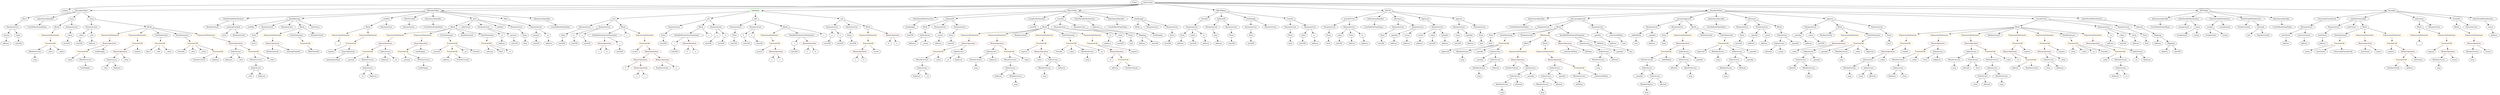 strict digraph {
	graph [bb="0,0,18453,828"];
	node [label="\N"];
	Enter	[height=0.5,
		pos="8510.6,810",
		width=0.83628];
	Identifier__subtractedValue	[color=black,
		height=0.5,
		label=_subtractedValue,
		pos="11615,378",
		width=2.0976];
	ParameterList_Unnamed_22	[color=black,
		height=0.5,
		label=ParameterList,
		pos="9831.6,594",
		width=1.7095];
	Parameter_None_8	[color=black,
		height=0.5,
		label=None,
		pos="9829.6,522",
		width=0.85014];
	ParameterList_Unnamed_22 -> Parameter_None_8	[pos="e,9830.1,540.1 9831.1,575.7 9830.9,568.41 9830.6,559.73 9830.4,551.54"];
	ElementaryTypeName_bool_2	[color=black,
		height=0.5,
		label=bool,
		pos="10963,450",
		width=0.76697];
	ExpressionStatement_Unnamed_26	[color=orange,
		height=0.5,
		label=ExpressionStatement,
		pos="2024.6,522",
		width=2.458];
	BinaryOperation_Unnamed_31	[color=brown,
		height=0.5,
		label=BinaryOperation,
		pos="2024.6,450",
		width=1.9867];
	ExpressionStatement_Unnamed_26 -> BinaryOperation_Unnamed_31	[pos="e,2024.6,468.1 2024.6,503.7 2024.6,496.41 2024.6,487.73 2024.6,479.54"];
	BooleanLiteral_Unnamed_8	[color=black,
		height=0.5,
		label=BooleanLiteral,
		pos="2018.6,378",
		width=1.7788];
	EmitStatement_Unnamed_8	[color=black,
		height=0.5,
		label=EmitStatement,
		pos="2195.6,522",
		width=1.7788];
	FunctionCall_Unnamed_32	[color=orange,
		height=0.5,
		label=FunctionCall,
		pos="2255.6,450",
		width=1.6125];
	EmitStatement_Unnamed_8 -> FunctionCall_Unnamed_32	[pos="e,2241.2,467.79 2210.1,504.05 2217.3,495.71 2226,485.49 2233.9,476.25"];
	IndexAccess_Unnamed_18	[color=black,
		height=0.5,
		label=IndexAccess,
		pos="13338,306",
		width=1.6402];
	Identifier_allowed_3	[color=black,
		height=0.5,
		label=allowed,
		pos="13275,234",
		width=1.0858];
	IndexAccess_Unnamed_18 -> Identifier_allowed_3	[pos="e,13289,250.99 13323,288.41 13315,279.74 13305,268.97 13297,259.38"];
	MemberAccess_Unnamed_14	[color=black,
		height=0.5,
		label=MemberAccess,
		pos="13401,234",
		width=1.9174];
	IndexAccess_Unnamed_18 -> MemberAccess_Unnamed_14	[pos="e,13385,251.96 13353,288.41 13360,280.08 13369,269.8 13378,260.49"];
	IndexAccess_Unnamed_10	[color=black,
		height=0.5,
		label=IndexAccess,
		pos="14035,234",
		width=1.6402];
	Identifier_balances_8	[color=black,
		height=0.5,
		label=balances,
		pos="13972,162",
		width=1.1828];
	IndexAccess_Unnamed_10 -> Identifier_balances_8	[pos="e,13986,178.99 14020,216.41 14012,207.74 14002,196.97 13994,187.38"];
	Identifier__from_3	[color=black,
		height=0.5,
		label=_from,
		pos="14066,162",
		width=0.93331];
	IndexAccess_Unnamed_10 -> Identifier__from_3	[pos="e,14058,179.62 14042,215.7 14046,207.95 14050,198.64 14054,190.02"];
	ElementaryTypeName_address_2	[color=black,
		height=0.5,
		label=address,
		pos="16912,450",
		width=1.0996];
	ExpressionStatement_Unnamed_5	[color=orange,
		height=0.5,
		label=ExpressionStatement,
		pos="17878,522",
		width=2.458];
	Identifier__	[color=black,
		height=0.5,
		label=_,
		pos="17878,450",
		width=0.75];
	ExpressionStatement_Unnamed_5 -> Identifier__	[pos="e,17878,468.1 17878,503.7 17878,496.41 17878,487.73 17878,479.54"];
	FunctionCall_Unnamed_5	[color=orange,
		height=0.5,
		label=FunctionCall,
		pos="17717,306",
		width=1.6125];
	NumberLiteral_Unnamed_1	[color=black,
		height=0.5,
		label=NumberLiteral,
		pos="17656,234",
		width=1.765];
	FunctionCall_Unnamed_5 -> NumberLiteral_Unnamed_1	[pos="e,17670,251.96 17702,288.41 17695,280.08 17686,269.8 17678,260.49"];
	ElementaryTypeName_address_4	[color=black,
		height=0.5,
		label=address,
		pos="17777,234",
		width=1.0996];
	FunctionCall_Unnamed_5 -> ElementaryTypeName_address_4	[pos="e,17763,250.99 17731,288.41 17738,279.83 17747,269.19 17755,259.67"];
	MemberAccess_Unnamed_11	[color=black,
		height=0.5,
		label=MemberAccess,
		pos="14467,306",
		width=1.9174];
	Identifier_msg_7	[color=black,
		height=0.5,
		label=msg,
		pos="14467,234",
		width=0.75];
	MemberAccess_Unnamed_11 -> Identifier_msg_7	[pos="e,14467,252.1 14467,287.7 14467,280.41 14467,271.73 14467,263.54"];
	BinaryOperation_Unnamed_29	[color=brown,
		height=0.5,
		label=BinaryOperation,
		pos="3097.6,450",
		width=1.9867];
	FunctionCall_Unnamed_27	[color=orange,
		height=0.5,
		label=FunctionCall,
		pos="2968.6,378",
		width=1.6125];
	BinaryOperation_Unnamed_29 -> FunctionCall_Unnamed_27	[pos="e,2996.4,394.1 3068.3,433.12 3050,423.15 3026.1,410.21 3006.3,399.48"];
	Identifier_totalSupply__1	[color=black,
		height=0.5,
		label=totalSupply_,
		pos="3102.6,378",
		width=1.6125];
	BinaryOperation_Unnamed_29 -> Identifier_totalSupply__1	[pos="e,3101.4,396.1 3098.8,431.7 3099.3,424.41 3100,415.73 3100.5,407.54"];
	ExpressionStatement_Unnamed_11	[color=orange,
		height=0.5,
		label=ExpressionStatement,
		pos="7209.6,522",
		width=2.458];
	BinaryOperation_Unnamed_17	[color=brown,
		height=0.5,
		label=BinaryOperation,
		pos="7199.6,450",
		width=1.9867];
	ExpressionStatement_Unnamed_11 -> BinaryOperation_Unnamed_17	[pos="e,7202,468.1 7207.1,503.7 7206.1,496.32 7204.8,487.52 7203.6,479.25"];
	Identifier_allowed_4	[color=black,
		height=0.5,
		label=allowed,
		pos="13092,378",
		width=1.0858];
	IndexAccess_Unnamed_6	[color=black,
		height=0.5,
		label=IndexAccess,
		pos="15199,306",
		width=1.6402];
	Identifier__from	[color=black,
		height=0.5,
		label=_from,
		pos="15194,234",
		width=0.93331];
	IndexAccess_Unnamed_6 -> Identifier__from	[pos="e,15195,252.1 15197,287.7 15197,280.41 15196,271.73 15196,263.54"];
	Identifier_balances_6	[color=black,
		height=0.5,
		label=balances,
		pos="15288,234",
		width=1.1828];
	IndexAccess_Unnamed_6 -> Identifier_balances_6	[pos="e,15268,250.43 15219,288.76 15231,279.47 15246,267.67 15259,257.49"];
	NumberLiteral_Unnamed	[color=black,
		height=0.5,
		label=NumberLiteral,
		pos="4881.6,234",
		width=1.765];
	ElementaryTypeName_address_6	[color=black,
		height=0.5,
		label=address,
		pos="9736.6,450",
		width=1.0996];
	Identifier__from_6	[color=black,
		height=0.5,
		label=_from,
		pos="15355,378",
		width=0.93331];
	BinaryOperation_Unnamed_30	[color=brown,
		height=0.5,
		label=BinaryOperation,
		pos="2833.6,450",
		width=1.9867];
	FunctionCall_Unnamed_28	[color=orange,
		height=0.5,
		label=FunctionCall,
		pos="2698.6,378",
		width=1.6125];
	BinaryOperation_Unnamed_30 -> FunctionCall_Unnamed_28	[pos="e,2727.4,393.94 2803.3,433.29 2783.9,423.22 2758.5,410.05 2737.6,399.21"];
	IndexAccess_Unnamed_35	[color=black,
		height=0.5,
		label=IndexAccess,
		pos="2833.6,378",
		width=1.6402];
	BinaryOperation_Unnamed_30 -> IndexAccess_Unnamed_35	[pos="e,2833.6,396.1 2833.6,431.7 2833.6,424.41 2833.6,415.73 2833.6,407.54"];
	FunctionCall_Unnamed_17	[color=orange,
		height=0.5,
		label=FunctionCall,
		pos="14246,378",
		width=1.6125];
	MemberAccess_Unnamed_9	[color=black,
		height=0.5,
		label=MemberAccess,
		pos="14035,306",
		width=1.9174];
	FunctionCall_Unnamed_17 -> MemberAccess_Unnamed_9	[pos="e,14076,320.71 14207,364.16 14173,352.95 14124,336.59 14087,324.25"];
	Identifier__value_6	[color=black,
		height=0.5,
		label=_value,
		pos="14157,306",
		width=0.96103];
	FunctionCall_Unnamed_17 -> Identifier__value_6	[pos="e,14175,321.48 14225,360.76 14213,351.12 14197,338.77 14184,328.34"];
	InheritanceSpecifier_Unnamed_8	[color=black,
		height=0.5,
		label=InheritanceSpecifier,
		pos="15991,666",
		width=2.3333];
	UserDefinedTypeName_Unnamed_8	[color=black,
		height=0.5,
		label=UserDefinedTypeName,
		pos="15991,594",
		width=2.7214];
	InheritanceSpecifier_Unnamed_8 -> UserDefinedTypeName_Unnamed_8	[pos="e,15991,612.1 15991,647.7 15991,640.41 15991,631.73 15991,623.54"];
	PragmaDirective_solidity	[color=black,
		height=0.5,
		label=solidity,
		pos="475.59,738",
		width=1.0442];
	UserDefinedTypeName_Unnamed_6	[color=black,
		height=0.5,
		label=UserDefinedTypeName,
		pos="267.59,594",
		width=2.7214];
	ParameterList_Unnamed_13	[color=black,
		height=0.5,
		label=ParameterList,
		pos="9267.6,594",
		width=1.7095];
	Parameter_None_4	[color=black,
		height=0.5,
		label=None,
		pos="9267.6,522",
		width=0.85014];
	ParameterList_Unnamed_13 -> Parameter_None_4	[pos="e,9267.6,540.1 9267.6,575.7 9267.6,568.41 9267.6,559.73 9267.6,551.54"];
	Block_Unnamed_18	[color=black,
		height=0.5,
		label=Block,
		pos="3322.6,594",
		width=0.90558];
	ExpressionStatement_Unnamed_25	[color=orange,
		height=0.5,
		label=ExpressionStatement,
		pos="2902.6,522",
		width=2.458];
	Block_Unnamed_18 -> ExpressionStatement_Unnamed_25	[pos="e,2967.4,534.65 3298.1,581.85 3292.4,579.63 3286.4,577.52 3280.6,576 3159.2,544.2 3124.7,558.73 3000.6,540 2993.4,538.92 2986,537.74 \
2978.6,536.52"];
	ExpressionStatement_Unnamed_24	[color=orange,
		height=0.5,
		label=ExpressionStatement,
		pos="3097.6,522",
		width=2.458];
	Block_Unnamed_18 -> ExpressionStatement_Unnamed_24	[pos="e,3150.5,536.78 3297.4,582.33 3291.9,580.13 3286.1,577.9 3280.6,576 3241.4,562.42 3196.6,549.41 3161.2,539.69"];
	EmitStatement_Unnamed_7	[color=black,
		height=0.5,
		label=EmitStatement,
		pos="3268.6,522",
		width=1.7788];
	Block_Unnamed_18 -> EmitStatement_Unnamed_7	[pos="e,3281.5,539.8 3310.3,577.12 3303.9,568.77 3295.8,558.32 3288.5,548.84"];
	BooleanLiteral_Unnamed_7	[color=black,
		height=0.5,
		label=BooleanLiteral,
		pos="3414.6,522",
		width=1.7788];
	Block_Unnamed_18 -> BooleanLiteral_Unnamed_7	[pos="e,3393.1,539.35 3341.2,578.83 3353.5,569.46 3370,556.96 3384.2,546.15"];
	EmitStatement_Unnamed_6	[color=black,
		height=0.5,
		label=EmitStatement,
		pos="3560.6,522",
		width=1.7788];
	Block_Unnamed_18 -> EmitStatement_Unnamed_6	[pos="e,3512.3,534.13 3347.5,582.05 3352.8,579.91 3358.3,577.79 3363.6,576 3409.2,560.5 3461.9,546.52 3501.3,536.81"];
	IndexAccess_Unnamed_31	[color=black,
		height=0.5,
		label=IndexAccess,
		pos="11523,234",
		width=1.6402];
	IndexAccess_Unnamed_32	[color=black,
		height=0.5,
		label=IndexAccess,
		pos="11456,162",
		width=1.6402];
	IndexAccess_Unnamed_31 -> IndexAccess_Unnamed_32	[pos="e,11471,179.47 11507,216.41 11499,207.87 11488,197.28 11479,187.79"];
	Identifier__spender_9	[color=black,
		height=0.5,
		label=_spender,
		pos="11578,162",
		width=1.2521];
	IndexAccess_Unnamed_31 -> Identifier__spender_9	[pos="e,11565,179.31 11536,216.05 11542,207.68 11551,197.4 11558,188.13"];
	BinaryOperation_Unnamed_10	[color=brown,
		height=0.5,
		label=BinaryOperation,
		pos="18268,450",
		width=1.9867];
	MemberAccess_Unnamed	[color=black,
		height=0.5,
		label=MemberAccess,
		pos="18259,378",
		width=1.9174];
	BinaryOperation_Unnamed_10 -> MemberAccess_Unnamed	[pos="e,18261,396.1 18265,431.7 18264,424.32 18263,415.52 18262,407.25"];
	Identifier_owner	[color=black,
		height=0.5,
		label=owner,
		pos="18380,378",
		width=0.93331];
	BinaryOperation_Unnamed_10 -> Identifier_owner	[pos="e,18358,392.33 18294,432.76 18310,422.5 18331,409.18 18349,398.37"];
	Parameter__value_3	[color=black,
		height=0.5,
		label=_value,
		pos="498.59,522",
		width=0.96103];
	ElementaryTypeName_uint256_36	[color=black,
		height=0.5,
		label=uint256,
		pos="486.59,450",
		width=1.0442];
	Parameter__value_3 -> ElementaryTypeName_uint256_36	[pos="e,489.52,468.1 495.62,503.7 494.36,496.32 492.85,487.52 491.43,479.25"];
	ElementaryTypeName_address_30	[color=black,
		height=0.5,
		label=address,
		pos="4027.6,450",
		width=1.0996];
	VariableDeclaration_amount	[color=black,
		height=0.5,
		label=amount,
		pos="3936.6,522",
		width=1.0581];
	ElementaryTypeName_uint256_33	[color=black,
		height=0.5,
		label=uint256,
		pos="3932.6,450",
		width=1.0442];
	VariableDeclaration_amount -> ElementaryTypeName_uint256_33	[pos="e,3933.6,468.1 3935.6,503.7 3935.2,496.41 3934.7,487.73 3934.2,479.54"];
	Identifier_Burn	[color=black,
		height=0.5,
		label=Burn,
		pos="1064.6,378",
		width=0.7947];
	FunctionCall_Unnamed_7	[color=orange,
		height=0.5,
		label=FunctionCall,
		pos="8092.6,450",
		width=1.6125];
	BinaryOperation_Unnamed_14	[color=brown,
		height=0.5,
		label=BinaryOperation,
		pos="8290.6,378",
		width=1.9867];
	FunctionCall_Unnamed_7 -> BinaryOperation_Unnamed_14	[pos="e,8250.4,393.19 8129.8,435.83 8160.9,424.86 8205.4,409.13 8239.7,396.99"];
	Identifier_require_2	[color=black,
		height=0.5,
		label=require,
		pos="8416.6,378",
		width=1.0026];
	FunctionCall_Unnamed_7 -> Identifier_require_2	[pos="e,8389.3,390.28 8135.7,437.51 8143.6,435.56 8151.8,433.64 8159.6,432 8253.1,412.23 8279.3,421 8371.6,396 8373.9,395.39 8376.2,394.7 \
8378.5,393.97"];
	ParameterList_Unnamed_20	[color=black,
		height=0.5,
		label=ParameterList,
		pos="10329,594",
		width=1.7095];
	Parameter_None_7	[color=black,
		height=0.5,
		label=None,
		pos="10231,522",
		width=0.85014];
	ParameterList_Unnamed_20 -> Parameter_None_7	[pos="e,10249,536.47 10306,577.12 10292,566.96 10274,553.71 10258,542.86"];
	Identifier_msg_5	[color=black,
		height=0.5,
		label=msg,
		pos="8059.6,306",
		width=0.75];
	ElementaryTypeName_address_31	[color=black,
		height=0.5,
		label=address,
		pos="3671.6,450",
		width=1.0996];
	MemberAccess_Unnamed_12	[color=black,
		height=0.5,
		label=MemberAccess,
		pos="14759,306",
		width=1.9174];
	IndexAccess_Unnamed_15	[color=black,
		height=0.5,
		label=IndexAccess,
		pos="14759,234",
		width=1.6402];
	MemberAccess_Unnamed_12 -> IndexAccess_Unnamed_15	[pos="e,14759,252.1 14759,287.7 14759,280.41 14759,271.73 14759,263.54"];
	ParameterList_Unnamed_4	[color=black,
		height=0.5,
		label=ParameterList,
		pos="6171.6,594",
		width=1.7095];
	Parameter_a_2	[color=black,
		height=0.5,
		label=a,
		pos="6164.6,522",
		width=0.75];
	ParameterList_Unnamed_4 -> Parameter_a_2	[pos="e,6166.3,540.1 6169.9,575.7 6169.1,568.41 6168.3,559.73 6167.4,551.54"];
	Parameter_b_2	[color=black,
		height=0.5,
		label=b,
		pos="6236.6,522",
		width=0.75];
	ParameterList_Unnamed_4 -> Parameter_b_2	[pos="e,6223.1,537.57 6187,576.41 6195.5,567.28 6206.1,555.81 6215.4,545.85"];
	stringLiteral_Unnamed_2	[color=black,
		height=0.5,
		label=stringLiteral,
		pos="16362,522",
		width=1.5016];
	Parameter__value_4	[color=black,
		height=0.5,
		label=_value,
		pos="585.59,522",
		width=0.96103];
	ElementaryTypeName_uint256_37	[color=black,
		height=0.5,
		label=uint256,
		pos="579.59,450",
		width=1.0442];
	Parameter__value_4 -> ElementaryTypeName_uint256_37	[pos="e,581.05,468.1 584.1,503.7 583.48,496.41 582.73,487.73 582.03,479.54"];
	BinaryOperation_Unnamed_6	[color=brown,
		height=0.5,
		label=BinaryOperation,
		pos="6388.6,378",
		width=1.9867];
	Identifier_a_4	[color=black,
		height=0.5,
		label=a,
		pos="6352.6,306",
		width=0.75];
	BinaryOperation_Unnamed_6 -> Identifier_a_4	[pos="e,6360.9,323.14 6379.7,359.7 6375.6,351.75 6370.7,342.16 6366.1,333.34"];
	Identifier_b_3	[color=black,
		height=0.5,
		label=b,
		pos="6424.6,306",
		width=0.75];
	BinaryOperation_Unnamed_6 -> Identifier_b_3	[pos="e,6416.3,323.14 6397.5,359.7 6401.6,351.75 6406.5,342.16 6411,333.34"];
	ParameterList_Unnamed_37	[color=black,
		height=0.5,
		label=ParameterList,
		pos="12882,594",
		width=1.7095];
	Parameter_None_15	[color=black,
		height=0.5,
		label=None,
		pos="12882,522",
		width=0.85014];
	ParameterList_Unnamed_37 -> Parameter_None_15	[pos="e,12882,540.1 12882,575.7 12882,568.41 12882,559.73 12882,551.54"];
	Identifier__amount_3	[color=black,
		height=0.5,
		label=_amount,
		pos="3221.6,378",
		width=1.1967];
	Block_Unnamed_10	[color=black,
		height=0.5,
		label=Block,
		pos="14956,594",
		width=0.90558];
	ExpressionStatement_Unnamed_14	[color=orange,
		height=0.5,
		label=ExpressionStatement,
		pos="14173,522",
		width=2.458];
	Block_Unnamed_10 -> ExpressionStatement_Unnamed_14	[pos="e,14243,533.31 14923,591.02 14827,585.07 14536,566.07 14297,540 14283,538.5 14268,536.69 14254,534.82"];
	ExpressionStatement_Unnamed_15	[color=orange,
		height=0.5,
		label=ExpressionStatement,
		pos="14394,522",
		width=2.458];
	Block_Unnamed_10 -> ExpressionStatement_Unnamed_15	[pos="e,14465,533.05 14924,589.33 14851,580.97 14669,559.71 14517,540 14503,538.3 14490,536.44 14476,534.6"];
	ExpressionStatement_Unnamed_17	[color=orange,
		height=0.5,
		label=ExpressionStatement,
		pos="14614,522",
		width=2.458];
	Block_Unnamed_10 -> ExpressionStatement_Unnamed_17	[pos="e,14674,535.44 14925,586.79 14872,575.86 14760,552.9 14685,537.72"];
	BooleanLiteral_Unnamed_1	[color=black,
		height=0.5,
		label=BooleanLiteral,
		pos="14785,522",
		width=1.7788];
	Block_Unnamed_10 -> BooleanLiteral_Unnamed_1	[pos="e,14820,537.45 14930,582.52 14904,571.76 14862,554.79 14830,541.72"];
	ExpressionStatement_Unnamed_12	[color=orange,
		height=0.5,
		label=ExpressionStatement,
		pos="14956,522",
		width=2.458];
	Block_Unnamed_10 -> ExpressionStatement_Unnamed_12	[pos="e,14956,540.1 14956,575.7 14956,568.41 14956,559.73 14956,551.54"];
	ExpressionStatement_Unnamed_13	[color=orange,
		height=0.5,
		label=ExpressionStatement,
		pos="15151,522",
		width=2.458];
	Block_Unnamed_10 -> ExpressionStatement_Unnamed_13	[pos="e,15108,538.24 14982,583.41 15012,572.81 15060,555.47 15097,542.08"];
	EmitStatement_Unnamed_2	[color=black,
		height=0.5,
		label=EmitStatement,
		pos="15322,522",
		width=1.7788];
	Block_Unnamed_10 -> EmitStatement_Unnamed_2	[pos="e,15274,534.3 14986,587.9 15040,578.94 15153,559.5 15248,540 15253,538.99 15258,537.9 15263,536.78"];
	ExpressionStatement_Unnamed_16	[color=orange,
		height=0.5,
		label=ExpressionStatement,
		pos="15493,522",
		width=2.458];
	Block_Unnamed_10 -> ExpressionStatement_Unnamed_16	[pos="e,15428,534.68 14988,589.71 15060,582.12 15243,562.33 15395,540 15402,538.94 15409,537.77 15417,536.55"];
	ElementaryTypeName_uint256_4	[color=black,
		height=0.5,
		label=uint256,
		pos="5226.6,450",
		width=1.0442];
	Identifier_balances_14	[color=black,
		height=0.5,
		label=balances,
		pos="1687.6,306",
		width=1.1828];
	Identifier_Transfer	[color=black,
		height=0.5,
		label=Transfer,
		pos="7842.6,378",
		width=1.1689];
	StateVariableDeclaration_Unnamed_4	[color=black,
		height=0.5,
		label=StateVariableDeclaration,
		pos="1728.6,666",
		width=2.8184];
	BooleanLiteral_Unnamed_6	[color=black,
		height=0.5,
		label=BooleanLiteral,
		pos="1577.6,594",
		width=1.7788];
	StateVariableDeclaration_Unnamed_4 -> BooleanLiteral_Unnamed_6	[pos="e,1609.8,609.95 1693.6,648.76 1671.7,638.61 1643.3,625.46 1620.1,614.7"];
	VariableDeclaration_mintingFinished	[color=black,
		height=0.5,
		label=mintingFinished,
		pos="1728.6,594",
		width=1.9174];
	StateVariableDeclaration_Unnamed_4 -> VariableDeclaration_mintingFinished	[pos="e,1728.6,612.1 1728.6,647.7 1728.6,640.41 1728.6,631.73 1728.6,623.54"];
	ParameterList_Unnamed_21	[color=black,
		height=0.5,
		label=ParameterList,
		pos="9972.6,594",
		width=1.7095];
	Parameter_value_1	[color=black,
		height=0.5,
		label=value,
		pos="9918.6,522",
		width=0.82242];
	ParameterList_Unnamed_21 -> Parameter_value_1	[pos="e,9930.8,538.83 9959.5,576.05 9953,567.56 9944.9,557.11 9937.7,547.73"];
	Parameter_from	[color=black,
		height=0.5,
		label=from,
		pos="9996.6,522",
		width=0.7947];
	ParameterList_Unnamed_21 -> Parameter_from	[pos="e,9990.7,540.1 9978.5,575.7 9981.1,568.24 9984.1,559.32 9987,550.97"];
	Parameter_to_1	[color=black,
		height=0.5,
		label=to,
		pos="10087,522",
		width=0.75];
	ParameterList_Unnamed_21 -> Parameter_to_1	[pos="e,10067,534.96 9998.2,577.29 10016,566.48 10039,552.09 10058,540.84"];
	Identifier__value	[color=black,
		height=0.5,
		label=_value,
		pos="7702.6,306",
		width=0.96103];
	MemberAccess_Unnamed_23	[color=black,
		height=0.5,
		label=MemberAccess,
		pos="11427,90",
		width=1.9174];
	IndexAccess_Unnamed_32 -> MemberAccess_Unnamed_23	[pos="e,11434,108.1 11448,143.7 11445,136.15 11442,127.12 11438,118.68"];
	Identifier_allowed_10	[color=black,
		height=0.5,
		label=allowed,
		pos="11553,90",
		width=1.0858];
	IndexAccess_Unnamed_32 -> Identifier_allowed_10	[pos="e,11532,105.63 11478,145.12 11491,135.39 11508,122.82 11523,112.24"];
	UserDefinedTypeName_Unnamed_2	[color=black,
		height=0.5,
		label=UserDefinedTypeName,
		pos="12693,594",
		width=2.7214];
	ContractDefinition_BurnableToken	[color=black,
		height=0.5,
		label=BurnableToken,
		pos="598.59,738",
		width=1.8759];
	EventDefinition_Burn	[color=black,
		height=0.5,
		label=Burn,
		pos="134.59,666",
		width=0.7947];
	ContractDefinition_BurnableToken -> EventDefinition_Burn	[pos="e,162.54,670.75 549.24,725.33 540.39,723.42 531.24,721.56 522.59,720 505.5,716.93 268.73,685.03 173.67,672.25"];
	InheritanceSpecifier_Unnamed_6	[color=black,
		height=0.5,
		label=InheritanceSpecifier,
		pos="354.59,666",
		width=2.3333];
	ContractDefinition_BurnableToken -> InheritanceSpecifier_Unnamed_6	[pos="e,403.24,680.96 553.83,724.16 514.6,712.91 457.26,696.45 414.15,684.09"];
	FunctionDefinition_burn	[color=black,
		height=0.5,
		label=burn,
		pos="528.59,666",
		width=0.76697];
	ContractDefinition_BurnableToken -> FunctionDefinition_burn	[pos="e,543.16,681.57 582,720.41 572.77,711.19 561.17,699.58 551.13,689.54"];
	FunctionDefinition__burn	[color=black,
		height=0.5,
		label=_burn,
		pos="669.59,666",
		width=0.90558];
	ContractDefinition_BurnableToken -> FunctionDefinition__burn	[pos="e,654.33,682.04 615.41,720.41 624.64,711.31 636.22,699.9 646.3,689.96"];
	Identifier_Approval_2	[color=black,
		height=0.5,
		label=Approval,
		pos="10685,378",
		width=1.266];
	Identifier__who_1	[color=black,
		height=0.5,
		label=_who,
		pos="1779.6,306",
		width=0.87786];
	Identifier_msg_11	[color=black,
		height=0.5,
		label=msg,
		pos="12507,162",
		width=0.75];
	MemberAccess_Unnamed_22	[color=black,
		height=0.5,
		label=MemberAccess,
		pos="11116,90",
		width=1.9174];
	Identifier_msg_16	[color=black,
		height=0.5,
		label=msg,
		pos="11116,18",
		width=0.75];
	MemberAccess_Unnamed_22 -> Identifier_msg_16	[pos="e,11116,36.104 11116,71.697 11116,64.407 11116,55.726 11116,47.536"];
	ParameterList_Unnamed_5	[color=black,
		height=0.5,
		label=ParameterList,
		pos="6312.6,594",
		width=1.7095];
	Parameter_None_2	[color=black,
		height=0.5,
		label=None,
		pos="6312.6,522",
		width=0.85014];
	ParameterList_Unnamed_5 -> Parameter_None_2	[pos="e,6312.6,540.1 6312.6,575.7 6312.6,568.41 6312.6,559.73 6312.6,551.54"];
	Identifier_a	[color=black,
		height=0.5,
		label=a,
		pos="4380.6,378",
		width=0.75];
	IndexAccess_Unnamed_12	[color=black,
		height=0.5,
		label=IndexAccess,
		pos="15731,234",
		width=1.6402];
	Identifier_balances_10	[color=black,
		height=0.5,
		label=balances,
		pos="15687,162",
		width=1.1828];
	IndexAccess_Unnamed_12 -> Identifier_balances_10	[pos="e,15697,179.79 15720,216.05 15715,208.06 15709,198.33 15703,189.4"];
	Identifier__to_6	[color=black,
		height=0.5,
		label=_to,
		pos="15775,162",
		width=0.75];
	IndexAccess_Unnamed_12 -> Identifier__to_6	[pos="e,15765,178.83 15741,216.05 15746,207.73 15753,197.54 15759,188.32"];
	Identifier__who	[color=black,
		height=0.5,
		label=_who,
		pos="768.59,234",
		width=0.87786];
	Identifier_msg_17	[color=black,
		height=0.5,
		label=msg,
		pos="11427,18",
		width=0.75];
	BinaryOperation_Unnamed_20	[color=brown,
		height=0.5,
		label=BinaryOperation,
		pos="14008,378",
		width=1.9867];
	IndexAccess_Unnamed_7	[color=black,
		height=0.5,
		label=IndexAccess,
		pos="13801,306",
		width=1.6402];
	BinaryOperation_Unnamed_20 -> IndexAccess_Unnamed_7	[pos="e,13839,320.03 13966,363 13933,351.65 13885,335.62 13850,323.61"];
	Identifier__value_5	[color=black,
		height=0.5,
		label=_value,
		pos="13913,306",
		width=0.96103];
	BinaryOperation_Unnamed_20 -> Identifier__value_5	[pos="e,13932,321.25 13986,360.76 13972,350.96 13955,338.36 13941,327.83"];
	Parameter__owner	[color=black,
		height=0.5,
		label=_owner,
		pos="6985.6,522",
		width=1.0719];
	ElementaryTypeName_address_19	[color=black,
		height=0.5,
		label=address,
		pos="6977.6,450",
		width=1.0996];
	Parameter__owner -> ElementaryTypeName_address_19	[pos="e,6979.5,468.1 6983.6,503.7 6982.8,496.41 6981.8,487.73 6980.8,479.54"];
	ExpressionStatement_Unnamed_23	[color=orange,
		height=0.5,
		label=ExpressionStatement,
		pos="2512.6,522",
		width=2.458];
	Identifier___1	[color=black,
		height=0.5,
		label=_,
		pos="2481.6,450",
		width=0.75];
	ExpressionStatement_Unnamed_23 -> Identifier___1	[pos="e,2488.9,467.62 2504.9,503.7 2501.5,495.95 2497.4,486.64 2493.6,478.02"];
	FunctionCall_Unnamed_6	[color=orange,
		height=0.5,
		label=FunctionCall,
		pos="17308,450",
		width=1.6125];
	Identifier_owner_2	[color=black,
		height=0.5,
		label=owner,
		pos="17062,378",
		width=0.93331];
	FunctionCall_Unnamed_6 -> Identifier_owner_2	[pos="e,17087,389.97 17261,438.8 17220,429.18 17157,413.64 17104,396 17102,395.36 17100,394.68 17098,393.96"];
	Identifier_newOwner_1	[color=black,
		height=0.5,
		label=newOwner,
		pos="17164,378",
		width=1.4046];
	FunctionCall_Unnamed_6 -> Identifier_newOwner_1	[pos="e,17193,393.18 17277,434.33 17256,423.83 17227,409.59 17203,398.19"];
	Identifier_OwnershipTransferred	[color=black,
		height=0.5,
		label=OwnershipTransferred,
		pos="17327,378",
		width=2.6243];
	FunctionCall_Unnamed_6 -> Identifier_OwnershipTransferred	[pos="e,17322,396.1 17312,431.7 17314,424.24 17317,415.32 17319,406.97"];
	ExpressionStatement_Unnamed_10	[color=orange,
		height=0.5,
		label=ExpressionStatement,
		pos="7404.6,522",
		width=2.458];
	BinaryOperation_Unnamed_16	[color=brown,
		height=0.5,
		label=BinaryOperation,
		pos="7404.6,450",
		width=1.9867];
	ExpressionStatement_Unnamed_10 -> BinaryOperation_Unnamed_16	[pos="e,7404.6,468.1 7404.6,503.7 7404.6,496.41 7404.6,487.73 7404.6,479.54"];
	VariableDeclaration_symbol	[color=black,
		height=0.5,
		label=symbol,
		pos="16357,594",
		width=1.0581];
	VariableDeclaration_symbol -> stringLiteral_Unnamed_2	[pos="e,16360,540.1 16358,575.7 16358,568.41 16359,559.73 16360,551.54"];
	ElementaryTypeName_string_1	[color=black,
		height=0.5,
		label=string,
		pos="16465,522",
		width=0.864];
	VariableDeclaration_symbol -> ElementaryTypeName_string_1	[pos="e,16445,535.96 16378,578.83 16395,568.3 16417,553.8 16435,542.22"];
	ElementaryTypeName_uint256_5	[color=black,
		height=0.5,
		label=uint256,
		pos="5319.6,450",
		width=1.0442];
	Identifier_assert	[color=black,
		height=0.5,
		label=assert,
		pos="4680.6,378",
		width=0.89172];
	Parameter_value_2	[color=black,
		height=0.5,
		label=value,
		pos="10783,522",
		width=0.82242];
	ElementaryTypeName_uint256_21	[color=black,
		height=0.5,
		label=uint256,
		pos="10783,450",
		width=1.0442];
	Parameter_value_2 -> ElementaryTypeName_uint256_21	[pos="e,10783,468.1 10783,503.7 10783,496.41 10783,487.73 10783,479.54"];
	Parameter__spender	[color=black,
		height=0.5,
		label=_spender,
		pos="13316,522",
		width=1.2521];
	ElementaryTypeName_address_25	[color=black,
		height=0.5,
		label=address,
		pos="13409,450",
		width=1.0996];
	Parameter__spender -> ElementaryTypeName_address_25	[pos="e,13389,465.92 13336,505.81 13349,496.11 13366,483.39 13380,472.64"];
	Identifier__amount	[color=black,
		height=0.5,
		label=_amount,
		pos="3004.6,306",
		width=1.1967];
	InheritanceSpecifier_Unnamed_3	[color=black,
		height=0.5,
		label=InheritanceSpecifier,
		pos="11359,666",
		width=2.3333];
	UserDefinedTypeName_Unnamed_3	[color=black,
		height=0.5,
		label=UserDefinedTypeName,
		pos="11238,594",
		width=2.7214];
	InheritanceSpecifier_Unnamed_3 -> UserDefinedTypeName_Unnamed_3	[pos="e,11266,611.55 11330,648.59 11314,639.26 11294,627.46 11276,617.31"];
	Identifier_assert_2	[color=black,
		height=0.5,
		label=assert,
		pos="5607.6,378",
		width=0.89172];
	Identifier_require_1	[color=black,
		height=0.5,
		label=require,
		pos="17682,378",
		width=1.0026];
	FunctionCall_Unnamed_31	[color=orange,
		height=0.5,
		label=FunctionCall,
		pos="3340.6,378",
		width=1.6125];
	ElementaryTypeName_address_32	[color=black,
		height=0.5,
		label=address,
		pos="3300.6,306",
		width=1.0996];
	FunctionCall_Unnamed_31 -> ElementaryTypeName_address_32	[pos="e,3310.2,323.79 3330.9,360.05 3326.4,352.14 3320.9,342.54 3315.8,333.69"];
	NumberLiteral_Unnamed_5	[color=black,
		height=0.5,
		label=NumberLiteral,
		pos="3421.6,306",
		width=1.765];
	FunctionCall_Unnamed_31 -> NumberLiteral_Unnamed_5	[pos="e,3402.3,323.63 3359.4,360.76 3369.6,351.97 3382.3,340.93 3393.6,331.14"];
	ModifierInvocation_canMint_1	[color=black,
		height=0.5,
		label=canMint,
		pos="1856.6,594",
		width=1.1274];
	ParameterList_Unnamed_49	[color=black,
		height=0.5,
		label=ParameterList,
		pos="89.587,594",
		width=1.7095];
	EventDefinition_Burn -> ParameterList_Unnamed_49	[pos="e,100.6,612.12 124.15,648.76 118.96,640.7 112.56,630.74 106.69,621.6"];
	MemberAccess_Unnamed_29	[color=black,
		height=0.5,
		label=MemberAccess,
		pos="237.59,378",
		width=1.9174];
	Identifier_msg_20	[color=black,
		height=0.5,
		label=msg,
		pos="237.59,306",
		width=0.75];
	MemberAccess_Unnamed_29 -> Identifier_msg_20	[pos="e,237.59,324.1 237.59,359.7 237.59,352.41 237.59,343.73 237.59,335.54"];
	Identifier_a_6	[color=black,
		height=0.5,
		label=a,
		pos="5990.6,378",
		width=0.75];
	MemberAccess_Unnamed_23 -> Identifier_msg_17	[pos="e,11427,36.104 11427,71.697 11427,64.407 11427,55.726 11427,47.536"];
	ParameterList_Unnamed_34	[color=black,
		height=0.5,
		label=ParameterList,
		pos="13414,594",
		width=1.7095];
	ParameterList_Unnamed_34 -> Parameter__spender	[pos="e,13337,538.1 13391,577.12 13378,567.52 13361,555.16 13346,544.67"];
	Parameter__value_2	[color=black,
		height=0.5,
		label=_value,
		pos="13414,522",
		width=0.96103];
	ParameterList_Unnamed_34 -> Parameter__value_2	[pos="e,13414,540.1 13414,575.7 13414,568.41 13414,559.73 13414,551.54"];
	Identifier__to_5	[color=black,
		height=0.5,
		label=_to,
		pos="15855,306",
		width=0.75];
	Block_Unnamed_7	[color=black,
		height=0.5,
		label=Block,
		pos="8450.6,594",
		width=0.90558];
	Identifier_totalSupply_	[color=black,
		height=0.5,
		label=totalSupply_,
		pos="8596.6,522",
		width=1.6125];
	Block_Unnamed_7 -> Identifier_totalSupply_	[pos="e,8566.1,537.62 8474.7,581.44 8496.7,570.89 8529.6,555.09 8555.7,542.58"];
	Identifier_msg_4	[color=black,
		height=0.5,
		label=msg,
		pos="7524.6,90",
		width=0.75];
	ParameterList_Unnamed_41	[color=black,
		height=0.5,
		label=ParameterList,
		pos="11416,594",
		width=1.7095];
	Parameter_None_17	[color=black,
		height=0.5,
		label=None,
		pos="11039,522",
		width=0.85014];
	ParameterList_Unnamed_41 -> Parameter_None_17	[pos="e,11062,534.14 11370,581.43 11362,579.47 11353,577.56 11345,576 11227,554.08 11194,571.61 11079,540 11077,539.45 11075,538.83 11073,\
538.15"];
	FunctionDefinition_transferFrom	[color=black,
		height=0.5,
		label=transferFrom,
		pos="9972.6,666",
		width=1.6402];
	FunctionDefinition_transferFrom -> ParameterList_Unnamed_22	[pos="e,9861.9,610.07 9942.7,650.15 9922.2,639.97 9894.7,626.33 9872.2,615.16"];
	FunctionDefinition_transferFrom -> ParameterList_Unnamed_21	[pos="e,9972.6,612.1 9972.6,647.7 9972.6,640.41 9972.6,631.73 9972.6,623.54"];
	BinaryOperation_Unnamed_18	[color=brown,
		height=0.5,
		label=BinaryOperation,
		pos="14889,378",
		width=1.9867];
	Identifier__to_4	[color=black,
		height=0.5,
		label=_to,
		pos="14961,306",
		width=0.75];
	BinaryOperation_Unnamed_18 -> Identifier__to_4	[pos="e,14946,321.42 14906,360.05 14916,350.82 14927,339.29 14938,329.33"];
	FunctionCall_Unnamed_14	[color=orange,
		height=0.5,
		label=FunctionCall,
		pos="15064,306",
		width=1.6125];
	BinaryOperation_Unnamed_18 -> FunctionCall_Unnamed_14	[pos="e,15029,320.87 14926,362.15 14953,351.34 14990,336.62 15018,325.11"];
	ElementaryTypeName_address_26	[color=black,
		height=0.5,
		label=address,
		pos="13067,450",
		width=1.0996];
	Block_Unnamed_17	[color=black,
		height=0.5,
		label=Block,
		pos="2707.6,594",
		width=0.90558];
	Block_Unnamed_17 -> ExpressionStatement_Unnamed_23	[pos="e,2555,538.24 2680.9,583.41 2651.4,572.81 2603,555.47 2565.7,542.08"];
	ExpressionStatement_Unnamed_22	[color=orange,
		height=0.5,
		label=ExpressionStatement,
		pos="2707.6,522",
		width=2.458];
	Block_Unnamed_17 -> ExpressionStatement_Unnamed_22	[pos="e,2707.6,540.1 2707.6,575.7 2707.6,568.41 2707.6,559.73 2707.6,551.54"];
	Identifier_balances_4	[color=black,
		height=0.5,
		label=balances,
		pos="6755.6,162",
		width=1.1828];
	FunctionDefinition_finishMinting	[color=black,
		height=0.5,
		label=finishMinting,
		pos="2173.6,666",
		width=1.6264];
	FunctionDefinition_finishMinting -> ModifierInvocation_canMint_1	[pos="e,1887,606.27 2122.2,657.02 2067.9,648.08 1980,632.16 1905.6,612 1903,611.3 1900.4,610.54 1897.8,609.74"];
	ParameterList_Unnamed_48	[color=black,
		height=0.5,
		label=ParameterList,
		pos="1976.6,594",
		width=1.7095];
	FunctionDefinition_finishMinting -> ParameterList_Unnamed_48	[pos="e,2014.5,608.46 2136.5,651.83 2105.1,640.65 2059.6,624.51 2025.2,612.28"];
	ParameterList_Unnamed_47	[color=black,
		height=0.5,
		label=ParameterList,
		pos="2117.6,594",
		width=1.7095];
	FunctionDefinition_finishMinting -> ParameterList_Unnamed_47	[pos="e,2131,611.79 2160,648.05 2153.4,639.8 2145.3,629.7 2138,620.54"];
	Block_Unnamed_19	[color=black,
		height=0.5,
		label=Block,
		pos="2229.6,594",
		width=0.90558];
	FunctionDefinition_finishMinting -> Block_Unnamed_19	[pos="e,2216.9,610.83 2187.1,648.05 2193.9,639.56 2202.3,629.11 2209.8,619.73"];
	ModifierInvocation_onlyOwner_2	[color=black,
		height=0.5,
		label=onlyOwner,
		pos="2331.6,594",
		width=1.4323];
	FunctionDefinition_finishMinting -> ModifierInvocation_onlyOwner_2	[pos="e,2300.6,608.72 2205.9,650.67 2230.3,639.87 2263.9,625 2290.2,613.34"];
	Identifier__to	[color=black,
		height=0.5,
		label=_to,
		pos="8238.6,306",
		width=0.75];
	BinaryOperation_Unnamed_14 -> Identifier__to	[pos="e,8250,322.36 8278,360.05 8271.6,351.44 8263.7,340.81 8256.7,331.33"];
	FunctionCall_Unnamed_8	[color=orange,
		height=0.5,
		label=FunctionCall,
		pos="8341.6,306",
		width=1.6125];
	BinaryOperation_Unnamed_14 -> FunctionCall_Unnamed_8	[pos="e,8329.4,323.79 8302.9,360.05 8308.9,351.89 8316.2,341.91 8322.8,332.82"];
	FunctionCall_Unnamed_11	[color=orange,
		height=0.5,
		label=FunctionCall,
		pos="6921.6,378",
		width=1.6125];
	MemberAccess_Unnamed_6	[color=black,
		height=0.5,
		label=MemberAccess,
		pos="6799.6,306",
		width=1.9174];
	FunctionCall_Unnamed_11 -> MemberAccess_Unnamed_6	[pos="e,6827.1,322.81 6894.8,361.64 6877.9,351.93 6855.8,339.23 6837.1,328.52"];
	Identifier__value_2	[color=black,
		height=0.5,
		label=_value,
		pos="6921.6,306",
		width=0.96103];
	FunctionCall_Unnamed_11 -> Identifier__value_2	[pos="e,6921.6,324.1 6921.6,359.7 6921.6,352.41 6921.6,343.73 6921.6,335.54"];
	UserDefinedTypeName_Unnamed_7	[color=black,
		height=0.5,
		label=UserDefinedTypeName,
		pos="16887,594",
		width=2.7214];
	NumberLiteral_Unnamed_4	[color=black,
		height=0.5,
		label=NumberLiteral,
		pos="11193,234",
		width=1.765];
	BinaryOperation_Unnamed_19	[color=brown,
		height=0.5,
		label=BinaryOperation,
		pos="15141,378",
		width=1.9867];
	BinaryOperation_Unnamed_19 -> IndexAccess_Unnamed_6	[pos="e,15185,323.79 15155,360.05 15161,351.8 15170,341.7 15177,332.54"];
	Identifier__value_4	[color=black,
		height=0.5,
		label=_value,
		pos="15311,306",
		width=0.96103];
	BinaryOperation_Unnamed_19 -> Identifier__value_4	[pos="e,15284,317.93 15177,362.15 15205,350.41 15245,334.08 15274,322.23"];
	Identifier__to_11	[color=black,
		height=0.5,
		label=_to,
		pos="3443.6,378",
		width=0.75];
	ElementaryTypeName_uint256_28	[color=black,
		height=0.5,
		label=uint256,
		pos="7072.6,450",
		width=1.0442];
	Parameter__to_2	[color=black,
		height=0.5,
		label=_to,
		pos="3669.6,522",
		width=0.75];
	Parameter__to_2 -> ElementaryTypeName_address_31	[pos="e,3671.1,468.1 3670.1,503.7 3670.3,496.41 3670.5,487.73 3670.8,479.54"];
	FunctionCall_Unnamed_18	[color=orange,
		height=0.5,
		label=FunctionCall,
		pos="15726,378",
		width=1.6125];
	Identifier__value_7	[color=black,
		height=0.5,
		label=_value,
		pos="15609,306",
		width=0.96103];
	FunctionCall_Unnamed_18 -> Identifier__value_7	[pos="e,15631,320.14 15700,361.46 15682,351 15659,337.12 15640,326"];
	MemberAccess_Unnamed_10	[color=black,
		height=0.5,
		label=MemberAccess,
		pos="15731,306",
		width=1.9174];
	FunctionCall_Unnamed_18 -> MemberAccess_Unnamed_10	[pos="e,15729,324.1 15727,359.7 15727,352.41 15728,343.73 15729,335.54"];
	MemberAccess_Unnamed_9 -> IndexAccess_Unnamed_10	[pos="e,14035,252.1 14035,287.7 14035,280.41 14035,271.73 14035,263.54"];
	ParameterList_Unnamed_11	[color=black,
		height=0.5,
		label=ParameterList,
		pos="17239,594",
		width=1.7095];
	Parameter_newOwner	[color=black,
		height=0.5,
		label=newOwner,
		pos="17184,522",
		width=1.4046];
	ParameterList_Unnamed_11 -> Parameter_newOwner	[pos="e,17197,539.79 17225,576.05 17219,567.89 17211,557.91 17204,548.82"];
	ParameterList_Unnamed_7	[color=black,
		height=0.5,
		label=ParameterList,
		pos="5423.6,594",
		width=1.7095];
	Parameter_None_3	[color=black,
		height=0.5,
		label=None,
		pos="5421.6,522",
		width=0.85014];
	ParameterList_Unnamed_7 -> Parameter_None_3	[pos="e,5422.1,540.1 5423.1,575.7 5422.9,568.41 5422.6,559.73 5422.4,551.54"];
	VariableDeclaration_totalSupply_	[color=black,
		height=0.5,
		label=totalSupply_,
		pos="6758.6,594",
		width=1.6125];
	ElementaryTypeName_uint256_25	[color=black,
		height=0.5,
		label=uint256,
		pos="6754.6,522",
		width=1.0442];
	VariableDeclaration_totalSupply_ -> ElementaryTypeName_uint256_25	[pos="e,6755.6,540.1 6757.6,575.7 6757.2,568.41 6756.7,559.73 6756.2,551.54"];
	Parameter__to_1	[color=black,
		height=0.5,
		label=_to,
		pos="15626,522",
		width=0.75];
	ElementaryTypeName_address_23	[color=black,
		height=0.5,
		label=address,
		pos="15626,450",
		width=1.0996];
	Parameter__to_1 -> ElementaryTypeName_address_23	[pos="e,15626,468.1 15626,503.7 15626,496.41 15626,487.73 15626,479.54"];
	ModifierDefinition_canMint	[color=black,
		height=0.5,
		label=canMint,
		pos="2837.6,666",
		width=1.1274];
	ModifierDefinition_canMint -> Block_Unnamed_17	[pos="e,2730.4,607.28 2812.5,651.5 2792,640.46 2762.8,624.75 2740.5,612.7"];
	ParameterList_Unnamed_44	[color=black,
		height=0.5,
		label=ParameterList,
		pos="2837.6,594",
		width=1.7095];
	ModifierDefinition_canMint -> ParameterList_Unnamed_44	[pos="e,2837.6,612.1 2837.6,647.7 2837.6,640.41 2837.6,631.73 2837.6,623.54"];
	Identifier__value_3	[color=black,
		height=0.5,
		label=_value,
		pos="7937.6,378",
		width=0.96103];
	ParameterList_Unnamed_26	[color=black,
		height=0.5,
		label=ParameterList,
		pos="8562.6,594",
		width=1.7095];
	Identifier_Transfer_3	[color=black,
		height=0.5,
		label=Transfer,
		pos="1321.6,378",
		width=1.1689];
	ElementaryTypeName_uint256_12	[color=black,
		height=0.5,
		label=uint256,
		pos="5505.6,450",
		width=1.0442];
	BinaryOperation_Unnamed_33	[color=brown,
		height=0.5,
		label=BinaryOperation,
		pos="1743.6,450",
		width=1.9867];
	IndexAccess_Unnamed_38	[color=black,
		height=0.5,
		label=IndexAccess,
		pos="1743.6,378",
		width=1.6402];
	BinaryOperation_Unnamed_33 -> IndexAccess_Unnamed_38	[pos="e,1743.6,396.1 1743.6,431.7 1743.6,424.41 1743.6,415.73 1743.6,407.54"];
	FunctionCall_Unnamed_35	[color=orange,
		height=0.5,
		label=FunctionCall,
		pos="1878.6,378",
		width=1.6125];
	BinaryOperation_Unnamed_33 -> FunctionCall_Unnamed_35	[pos="e,1849.8,393.94 1773.9,433.29 1793.3,423.22 1818.7,410.05 1839.6,399.21"];
	ElementaryTypeName_uint256_22	[color=black,
		height=0.5,
		label=uint256,
		pos="10593,450",
		width=1.0442];
	Parameter__value_1	[color=black,
		height=0.5,
		label=_value,
		pos="15713,522",
		width=0.96103];
	ElementaryTypeName_uint256_30	[color=black,
		height=0.5,
		label=uint256,
		pos="15721,450",
		width=1.0442];
	Parameter__value_1 -> ElementaryTypeName_uint256_30	[pos="e,15719,468.1 15715,503.7 15715,496.41 15716,487.73 15717,479.54"];
	EmitStatement_Unnamed	[color=black,
		height=0.5,
		label=EmitStatement,
		pos="17317,522",
		width=1.7788];
	EmitStatement_Unnamed -> FunctionCall_Unnamed_6	[pos="e,17310,468.1 17314,503.7 17313,496.32 17312,487.52 17311,479.25"];
	ParameterList_Unnamed_3	[color=black,
		height=0.5,
		label=ParameterList,
		pos="4962.6,594",
		width=1.7095];
	Parameter_None_1	[color=black,
		height=0.5,
		label=None,
		pos="4869.6,522",
		width=0.85014];
	ParameterList_Unnamed_3 -> Parameter_None_1	[pos="e,4887.9,536.79 4941,576.76 4927.9,566.92 4911.1,554.26 4897.1,543.7"];
	ElementaryTypeName_uint256_11	[color=black,
		height=0.5,
		label=uint256,
		pos="5598.6,450",
		width=1.0442];
	Identifier_Approval_1	[color=black,
		height=0.5,
		label=Approval,
		pos="12585,378",
		width=1.266];
	ElementaryTypeName_address_21	[color=black,
		height=0.5,
		label=address,
		pos="16039,378",
		width=1.0996];
	MemberAccess_Unnamed_18	[color=black,
		height=0.5,
		label=MemberAccess,
		pos="12168,90",
		width=1.9174];
	Identifier_msg_12	[color=black,
		height=0.5,
		label=msg,
		pos="12168,18",
		width=0.75];
	MemberAccess_Unnamed_18 -> Identifier_msg_12	[pos="e,12168,36.104 12168,71.697 12168,64.407 12168,55.726 12168,47.536"];
	ElementaryTypeName_uint256_34	[color=black,
		height=0.5,
		label=uint256,
		pos="3766.6,450",
		width=1.0442];
	BinaryOperation_Unnamed_21	[color=brown,
		height=0.5,
		label=BinaryOperation,
		pos="14381,450",
		width=1.9867];
	BinaryOperation_Unnamed_21 -> FunctionCall_Unnamed_17	[pos="e,14274,393.94 14350,433.29 14331,423.22 14305,410.05 14285,399.21"];
	IndexAccess_Unnamed_9	[color=black,
		height=0.5,
		label=IndexAccess,
		pos="14381,378",
		width=1.6402];
	BinaryOperation_Unnamed_21 -> IndexAccess_Unnamed_9	[pos="e,14381,396.1 14381,431.7 14381,424.41 14381,415.73 14381,407.54"];
	IndexAccess_Unnamed_22	[color=black,
		height=0.5,
		label=IndexAccess,
		pos="12454,306",
		width=1.6402];
	Identifier_allowed_5	[color=black,
		height=0.5,
		label=allowed,
		pos="12381,234",
		width=1.0858];
	IndexAccess_Unnamed_22 -> Identifier_allowed_5	[pos="e,12397,250.51 12436,288.41 12427,279.44 12415,268.21 12405,258.37"];
	MemberAccess_Unnamed_16	[color=black,
		height=0.5,
		label=MemberAccess,
		pos="12507,234",
		width=1.9174];
	IndexAccess_Unnamed_22 -> MemberAccess_Unnamed_16	[pos="e,12494,251.79 12466,288.05 12473,279.89 12480,269.91 12487,260.82"];
	IndexAccess_Unnamed_4	[color=black,
		height=0.5,
		label=IndexAccess,
		pos="6799.6,234",
		width=1.6402];
	IndexAccess_Unnamed_4 -> Identifier_balances_4	[pos="e,6766.1,179.79 6788.9,216.05 6783.9,208.06 6777.8,198.33 6772.2,189.4"];
	Identifier__to_2	[color=black,
		height=0.5,
		label=_to,
		pos="6843.6,162",
		width=0.75];
	IndexAccess_Unnamed_4 -> Identifier__to_2	[pos="e,6833.6,178.83 6810.2,216.05 6815.5,207.73 6821.9,197.54 6827.7,188.32"];
	Identifier_require_3	[color=black,
		height=0.5,
		label=require,
		pos="7584.6,378",
		width=1.0026];
	ParameterList_Unnamed_14	[color=black,
		height=0.5,
		label=ParameterList,
		pos="8985.6,594",
		width=1.7095];
	Parameter_who	[color=black,
		height=0.5,
		label=who,
		pos="9029.6,522",
		width=0.75];
	ParameterList_Unnamed_14 -> Parameter_who	[pos="e,9019.6,538.83 8996.2,576.05 9001.5,567.73 9007.9,557.54 9013.7,548.32"];
	Identifier__who_4	[color=black,
		height=0.5,
		label=_who,
		pos="1413.6,378",
		width=0.87786];
	Parameter__spender_1	[color=black,
		height=0.5,
		label=_spender,
		pos="12976,522",
		width=1.2521];
	ElementaryTypeName_address_27	[color=black,
		height=0.5,
		label=address,
		pos="12970,450",
		width=1.0996];
	Parameter__spender_1 -> ElementaryTypeName_address_27	[pos="e,12971,468.1 12974,503.7 12973,496.41 12973,487.73 12972,479.54"];
	Block_Unnamed_9	[color=black,
		height=0.5,
		label=Block,
		pos="6870.6,594",
		width=0.90558];
	IndexAccess_Unnamed_5	[color=black,
		height=0.5,
		label=IndexAccess,
		pos="6869.6,522",
		width=1.6402];
	Block_Unnamed_9 -> IndexAccess_Unnamed_5	[pos="e,6869.8,540.1 6870.3,575.7 6870.2,568.41 6870.1,559.73 6870,551.54"];
	FunctionCall_Unnamed_9	[color=orange,
		height=0.5,
		label=FunctionCall,
		pos="7710.6,450",
		width=1.6125];
	FunctionCall_Unnamed_9 -> Identifier_require_3	[pos="e,7608.1,392.04 7683.2,433.81 7664.1,423.15 7638.3,408.83 7617.9,397.5"];
	BinaryOperation_Unnamed_15	[color=brown,
		height=0.5,
		label=BinaryOperation,
		pos="7710.6,378",
		width=1.9867];
	FunctionCall_Unnamed_9 -> BinaryOperation_Unnamed_15	[pos="e,7710.6,396.1 7710.6,431.7 7710.6,424.41 7710.6,415.73 7710.6,407.54"];
	VariableDeclarationStatement_Unnamed_1	[color=black,
		height=0.5,
		label=VariableDeclarationStatement,
		pos="5037.6,522",
		width=3.3174];
	VariableDeclaration_c_1	[color=black,
		height=0.5,
		label=c,
		pos="4971.6,450",
		width=0.75];
	VariableDeclarationStatement_Unnamed_1 -> VariableDeclaration_c_1	[pos="e,4985.5,465.74 5021.3,503.7 5012.9,494.77 5002.5,483.76 4993.4,474.11"];
	BinaryOperation_Unnamed_5	[color=brown,
		height=0.5,
		label=BinaryOperation,
		pos="5088.6,450",
		width=1.9867];
	VariableDeclarationStatement_Unnamed_1 -> BinaryOperation_Unnamed_5	[pos="e,5076.1,468.1 5050.2,503.7 5056,495.73 5063,486.1 5069.5,477.26"];
	ElementaryTypeName_uint256_10	[color=black,
		height=0.5,
		label=uint256,
		pos="6329.6,450",
		width=1.0442];
	Parameter_None_2 -> ElementaryTypeName_uint256_10	[pos="e,6325.4,468.1 6316.8,503.7 6318.6,496.32 6320.7,487.52 6322.7,479.25"];
	BinaryOperation_Unnamed_23	[color=brown,
		height=0.5,
		label=BinaryOperation,
		pos="14614,450",
		width=1.9867];
	IndexAccess_Unnamed_13	[color=black,
		height=0.5,
		label=IndexAccess,
		pos="14606,378",
		width=1.6402];
	BinaryOperation_Unnamed_23 -> IndexAccess_Unnamed_13	[pos="e,14608,396.1 14612,431.7 14611,424.41 14610,415.73 14609,407.54"];
	FunctionCall_Unnamed_19	[color=orange,
		height=0.5,
		label=FunctionCall,
		pos="14741,378",
		width=1.6125];
	BinaryOperation_Unnamed_23 -> FunctionCall_Unnamed_19	[pos="e,14713,394.1 14642,433.12 14660,423.2 14684,410.33 14703,399.63"];
	stringLiteral_Unnamed_1	[color=black,
		height=0.5,
		label=stringLiteral,
		pos="16161,594",
		width=1.5016];
	ContractDefinition_MintableToken	[color=black,
		height=0.5,
		label=MintableToken,
		pos="3173.6,738",
		width=1.8481];
	ContractDefinition_MintableToken -> StateVariableDeclaration_Unnamed_4	[pos="e,1825.4,671.69 3108.7,733.86 2881.5,722.85 2120.3,685.98 1836.5,672.23"];
	ContractDefinition_MintableToken -> FunctionDefinition_finishMinting	[pos="e,2230.3,670.97 3109.9,732.54 2931.1,720.03 2425.7,684.65 2241.7,671.77"];
	ContractDefinition_MintableToken -> ModifierDefinition_canMint	[pos="e,2874,674.58 3122.2,726.29 3057.6,712.84 2947.8,689.95 2885.1,676.9"];
	EventDefinition_MintFinished	[color=black,
		height=0.5,
		label=MintFinished,
		pos="3003.6,666",
		width=1.6402];
	ContractDefinition_MintableToken -> EventDefinition_MintFinished	[pos="e,3037.6,681.01 3138.4,722.5 3112.1,711.7 3076.2,696.89 3048,685.28"];
	InheritanceSpecifier_Unnamed_4	[color=black,
		height=0.5,
		label=InheritanceSpecifier,
		pos="3173.6,666",
		width=2.3333];
	ContractDefinition_MintableToken -> InheritanceSpecifier_Unnamed_4	[pos="e,3173.6,684.1 3173.6,719.7 3173.6,712.41 3173.6,703.73 3173.6,695.54"];
	FunctionDefinition_mint	[color=black,
		height=0.5,
		label=mint,
		pos="3489.6,666",
		width=0.75];
	ContractDefinition_MintableToken -> FunctionDefinition_mint	[pos="e,3464.3,672.6 3224,725.83 3287.9,711.67 3396.6,687.59 3453.1,675.08"];
	EventDefinition_Mint	[color=black,
		height=0.5,
		label=Mint,
		pos="3717.6,666",
		width=0.76697];
	ContractDefinition_MintableToken -> EventDefinition_Mint	[pos="e,3690.5,670.49 3232.8,729.38 3345.1,714.93 3585.8,683.96 3679.3,671.92"];
	InheritanceSpecifier_Unnamed_5	[color=black,
		height=0.5,
		label=InheritanceSpecifier,
		pos="3981.6,666",
		width=2.3333];
	ContractDefinition_MintableToken -> InheritanceSpecifier_Unnamed_5	[pos="e,3905,673.64 3236.3,731.57 3379.3,719.18 3729.7,688.82 3893.9,674.59"];
	stringLiteral_Unnamed	[color=black,
		height=0.5,
		label=stringLiteral,
		pos="16156,522",
		width=1.5016];
	Identifier__value_10	[color=black,
		height=0.5,
		label=_value,
		pos="13287,378",
		width=0.96103];
	BooleanLiteral_Unnamed	[color=black,
		height=0.5,
		label=BooleanLiteral,
		pos="7575.6,522",
		width=1.7788];
	ElementaryTypeName_address_16	[color=black,
		height=0.5,
		label=address,
		pos="8473.6,450",
		width=1.0996];
	EventDefinition_OwnershipTransferred	[color=black,
		height=0.5,
		label=OwnershipTransferred,
		pos="17215,666",
		width=2.6243];
	ParameterList_Unnamed_8	[color=black,
		height=0.5,
		label=ParameterList,
		pos="17065,594",
		width=1.7095];
	EventDefinition_OwnershipTransferred -> ParameterList_Unnamed_8	[pos="e,17096,609.79 17180,648.94 17158,638.72 17130,625.41 17107,614.58"];
	ExpressionStatement_Unnamed_9	[color=orange,
		height=0.5,
		label=ExpressionStatement,
		pos="7746.6,522",
		width=2.458];
	ExpressionStatement_Unnamed_9 -> FunctionCall_Unnamed_9	[pos="e,7719.4,468.1 7737.7,503.7 7733.7,495.98 7729,486.71 7724.5,478.11"];
	Parameter_b	[color=black,
		height=0.5,
		label=b,
		pos="4199.6,522",
		width=0.75];
	ElementaryTypeName_uint256_1	[color=black,
		height=0.5,
		label=uint256,
		pos="4215.6,450",
		width=1.0442];
	Parameter_b -> ElementaryTypeName_uint256_1	[pos="e,4211.7,468.1 4203.5,503.7 4205.2,496.32 4207.2,487.52 4209.1,479.25"];
	InheritanceSpecifier_Unnamed	[color=black,
		height=0.5,
		label=InheritanceSpecifier,
		pos="10165,666",
		width=2.3333];
	UserDefinedTypeName_Unnamed	[color=black,
		height=0.5,
		label=UserDefinedTypeName,
		pos="10151,594",
		width=2.7214];
	InheritanceSpecifier_Unnamed -> UserDefinedTypeName_Unnamed	[pos="e,10154,612.1 10161,647.7 10160,640.32 10158,631.52 10156,623.25"];
	Parameter_None_18	[color=black,
		height=0.5,
		label=None,
		pos="3849.6,522",
		width=0.85014];
	ElementaryTypeName_bool_9	[color=black,
		height=0.5,
		label=bool,
		pos="3849.6,450",
		width=0.76697];
	Parameter_None_18 -> ElementaryTypeName_bool_9	[pos="e,3849.6,468.1 3849.6,503.7 3849.6,496.41 3849.6,487.73 3849.6,479.54"];
	ElementaryTypeName_uint256_31	[color=black,
		height=0.5,
		label=uint256,
		pos="13504,450",
		width=1.0442];
	Parameter__value_2 -> ElementaryTypeName_uint256_31	[pos="e,13485,465.73 13432,506.5 13445,496.71 13462,483.61 13476,472.6"];
	ParameterList_Unnamed_43	[color=black,
		height=0.5,
		label=ParameterList,
		pos="2995.6,594",
		width=1.7095];
	EventDefinition_MintFinished -> ParameterList_Unnamed_43	[pos="e,2997.5,612.1 3001.6,647.7 3000.8,640.41 2999.8,631.73 2998.8,623.54"];
	Identifier_mintingFinished_1	[color=black,
		height=0.5,
		label=mintingFinished,
		pos="2169.6,378",
		width=1.9174];
	BinaryOperation_Unnamed	[color=brown,
		height=0.5,
		label=BinaryOperation,
		pos="4435.6,450",
		width=1.9867];
	BinaryOperation_Unnamed -> Identifier_a	[pos="e,4392.7,394.36 4422.3,432.05 4415.5,423.44 4407.1,412.81 4399.7,403.33"];
	Identifier_b	[color=black,
		height=0.5,
		label=b,
		pos="4452.6,378",
		width=0.75];
	BinaryOperation_Unnamed -> Identifier_b	[pos="e,4448.4,396.1 4439.8,431.7 4441.6,424.32 4443.7,415.52 4445.7,407.25"];
	Identifier_require	[color=black,
		height=0.5,
		label=require,
		pos="17956,378",
		width=1.0026];
	IndexAccess_Unnamed_3	[color=black,
		height=0.5,
		label=IndexAccess,
		pos="7089.6,378",
		width=1.6402];
	Identifier__to_1	[color=black,
		height=0.5,
		label=_to,
		pos="7001.6,306",
		width=0.75];
	IndexAccess_Unnamed_3 -> Identifier__to_1	[pos="e,7018.3,320.33 7069.2,360.76 7056.6,350.79 7040.5,337.93 7027.1,327.28"];
	Identifier_balances_3	[color=black,
		height=0.5,
		label=balances,
		pos="7089.6,306",
		width=1.1828];
	IndexAccess_Unnamed_3 -> Identifier_balances_3	[pos="e,7089.6,324.1 7089.6,359.7 7089.6,352.41 7089.6,343.73 7089.6,335.54"];
	MemberAccess_Unnamed_25	[color=black,
		height=0.5,
		label=MemberAccess,
		pos="10818,378",
		width=1.9174];
	Identifier_msg_18	[color=black,
		height=0.5,
		label=msg,
		pos="10818,306",
		width=0.75];
	MemberAccess_Unnamed_25 -> Identifier_msg_18	[pos="e,10818,324.1 10818,359.7 10818,352.41 10818,343.73 10818,335.54"];
	EmitStatement_Unnamed_1	[color=black,
		height=0.5,
		label=EmitStatement,
		pos="7917.6,522",
		width=1.7788];
	FunctionCall_Unnamed_12	[color=orange,
		height=0.5,
		label=FunctionCall,
		pos="7937.6,450",
		width=1.6125];
	EmitStatement_Unnamed_1 -> FunctionCall_Unnamed_12	[pos="e,7932.7,468.1 7922.5,503.7 7924.7,496.24 7927.2,487.32 7929.6,478.97"];
	MemberAccess_Unnamed_26	[color=black,
		height=0.5,
		label=MemberAccess,
		pos="10946,234",
		width=1.9174];
	Identifier_msg_19	[color=black,
		height=0.5,
		label=msg,
		pos="10946,162",
		width=0.75];
	MemberAccess_Unnamed_26 -> Identifier_msg_19	[pos="e,10946,180.1 10946,215.7 10946,208.41 10946,199.73 10946,191.54"];
	VariableDeclaration_newOwner	[color=black,
		height=0.5,
		label=newOwner,
		pos="16912,522",
		width=1.4046];
	VariableDeclaration_newOwner -> ElementaryTypeName_address_2	[pos="e,16912,468.1 16912,503.7 16912,496.41 16912,487.73 16912,479.54"];
	ElementaryTypeName_uint256_2	[color=black,
		height=0.5,
		label=uint256,
		pos="4122.6,450",
		width=1.0442];
	IndexAccess_Unnamed_13 -> MemberAccess_Unnamed_11	[pos="e,14497,322.55 14576,362.15 14556,352.11 14530,338.7 14508,327.62"];
	IndexAccess_Unnamed_14	[color=black,
		height=0.5,
		label=IndexAccess,
		pos="14613,306",
		width=1.6402];
	IndexAccess_Unnamed_13 -> IndexAccess_Unnamed_14	[pos="e,14611,324.1 14607,359.7 14608,352.41 14609,343.73 14610,335.54"];
	ElementaryTypeName_address_9	[color=black,
		height=0.5,
		label=address,
		pos="10401,450",
		width=1.0996];
	ParameterList_Unnamed_23	[color=black,
		height=0.5,
		label=ParameterList,
		pos="10792,594",
		width=1.7095];
	ParameterList_Unnamed_23 -> Parameter_value_2	[pos="e,10785,540.1 10789,575.7 10788,568.32 10787,559.52 10786,551.25"];
	Parameter_spender_1	[color=black,
		height=0.5,
		label=spender,
		pos="10871,522",
		width=1.1135];
	ParameterList_Unnamed_23 -> Parameter_spender_1	[pos="e,10853,538.51 10810,576.41 10821,567.35 10833,555.99 10845,546.08"];
	EventDefinition_Transfer	[color=black,
		height=0.5,
		label=Transfer,
		pos="8930.6,666",
		width=1.1689];
	ParameterList_Unnamed_18	[color=black,
		height=0.5,
		label=ParameterList,
		pos="8844.6,594",
		width=1.7095];
	EventDefinition_Transfer -> ParameterList_Unnamed_18	[pos="e,8864.8,611.47 8911.5,649.46 8900.4,640.39 8886.1,628.75 8873.5,618.57"];
	VariableDeclaration_burner	[color=black,
		height=0.5,
		label=burner,
		pos="45.587,522",
		width=0.96103];
	ElementaryTypeName_address_33	[color=black,
		height=0.5,
		label=address,
		pos="39.587,450",
		width=1.0996];
	VariableDeclaration_burner -> ElementaryTypeName_address_33	[pos="e,41.053,468.1 44.104,503.7 43.479,496.41 42.735,487.73 42.033,479.54"];
	FunctionDefinition_decreaseApproval	[color=black,
		height=0.5,
		label=decreaseApproval,
		pos="11685,666",
		width=2.1669];
	FunctionDefinition_decreaseApproval -> ParameterList_Unnamed_41	[pos="e,11460,606.63 11634,651.92 11588,639.86 11519,622.01 11471,609.52"];
	Block_Unnamed_14	[color=black,
		height=0.5,
		label=Block,
		pos="11528,594",
		width=0.90558];
	FunctionDefinition_decreaseApproval -> Block_Unnamed_14	[pos="e,11552,605.93 11650,649.46 11624,637.9 11589,622.19 11563,610.61"];
	ParameterList_Unnamed_40	[color=black,
		height=0.5,
		label=ParameterList,
		pos="11806,594",
		width=1.7095];
	FunctionDefinition_decreaseApproval -> ParameterList_Unnamed_40	[pos="e,11779,610.43 11713,648.76 11729,639.06 11751,626.63 11769,616.17"];
	Parameter_None_9	[color=black,
		height=0.5,
		label=None,
		pos="10960,522",
		width=0.85014];
	Parameter_None_9 -> ElementaryTypeName_bool_2	[pos="e,10962,468.1 10960,503.7 10961,496.41 10961,487.73 10961,479.54"];
	MemberAccess_Unnamed_20	[color=black,
		height=0.5,
		label=MemberAccess,
		pos="12780,234",
		width=1.9174];
	Identifier_msg_14	[color=black,
		height=0.5,
		label=msg,
		pos="12780,162",
		width=0.75];
	MemberAccess_Unnamed_20 -> Identifier_msg_14	[pos="e,12780,180.1 12780,215.7 12780,208.41 12780,199.73 12780,191.54"];
	Parameter_None_19	[color=black,
		height=0.5,
		label=None,
		pos="1887.6,522",
		width=0.85014];
	ParameterList_Unnamed_48 -> Parameter_None_19	[pos="e,1905.4,537.02 1955.9,576.76 1943.5,566.99 1927.6,554.43 1914.2,543.91"];
	MemberAccess_Unnamed_2	[color=black,
		height=0.5,
		label=MemberAccess,
		pos="7749.6,234",
		width=1.9174];
	Identifier_msg_2	[color=black,
		height=0.5,
		label=msg,
		pos="7749.6,162",
		width=0.75];
	MemberAccess_Unnamed_2 -> Identifier_msg_2	[pos="e,7749.6,180.1 7749.6,215.7 7749.6,208.41 7749.6,199.73 7749.6,191.54"];
	Identifier__from_2	[color=black,
		height=0.5,
		label=_from,
		pos="14243,306",
		width=0.93331];
	ElementaryTypeName_uint256_6	[color=black,
		height=0.5,
		label=uint256,
		pos="4869.6,450",
		width=1.0442];
	Parameter_None_1 -> ElementaryTypeName_uint256_6	[pos="e,4869.6,468.1 4869.6,503.7 4869.6,496.41 4869.6,487.73 4869.6,479.54"];
	ElementaryTypeName_bool_10	[color=black,
		height=0.5,
		label=bool,
		pos="1887.6,450",
		width=0.76697];
	Parameter_None_19 -> ElementaryTypeName_bool_10	[pos="e,1887.6,468.1 1887.6,503.7 1887.6,496.41 1887.6,487.73 1887.6,479.54"];
	ExpressionStatement_Unnamed_30	[color=orange,
		height=0.5,
		label=ExpressionStatement,
		pos="807.59,522",
		width=2.458];
	BinaryOperation_Unnamed_34	[color=brown,
		height=0.5,
		label=BinaryOperation,
		pos="803.59,450",
		width=1.9867];
	ExpressionStatement_Unnamed_30 -> BinaryOperation_Unnamed_34	[pos="e,804.56,468.1 806.6,503.7 806.18,496.41 805.69,487.73 805.22,479.54"];
	IndexAccess_Unnamed_20	[color=black,
		height=0.5,
		label=IndexAccess,
		pos="13184,450",
		width=1.6402];
	IndexAccess_Unnamed_20 -> Identifier_allowed_4	[pos="e,13111,393.95 13162,432.76 13150,423.25 13134,411.1 13120,400.77"];
	Identifier__owner_1	[color=black,
		height=0.5,
		label=_owner,
		pos="13188,378",
		width=1.0719];
	IndexAccess_Unnamed_20 -> Identifier__owner_1	[pos="e,13187,396.1 13185,431.7 13185,424.41 13185,415.73 13186,407.54"];
	ElementaryTypeName_uint256_15	[color=black,
		height=0.5,
		label=uint256,
		pos="9267.6,450",
		width=1.0442];
	Parameter_None_4 -> ElementaryTypeName_uint256_15	[pos="e,9267.6,468.1 9267.6,503.7 9267.6,496.41 9267.6,487.73 9267.6,479.54"];
	Identifier_msg_3	[color=black,
		height=0.5,
		label=msg,
		pos="7219.6,234",
		width=0.75];
	Identifier__value_15	[color=black,
		height=0.5,
		label=_value,
		pos="471.59,306",
		width=0.96103];
	ElementaryTypeName_bool	[color=black,
		height=0.5,
		label=bool,
		pos="9549.6,450",
		width=0.76697];
	NumberLiteral_Unnamed_8	[color=black,
		height=0.5,
		label=NumberLiteral,
		pos="16603,594",
		width=1.765];
	VariableDeclaration_owner	[color=black,
		height=0.5,
		label=owner,
		pos="18392,594",
		width=0.93331];
	ElementaryTypeName_address	[color=black,
		height=0.5,
		label=address,
		pos="18414,522",
		width=1.0996];
	VariableDeclaration_owner -> ElementaryTypeName_address	[pos="e,18408,540.28 18397,576.05 18399,568.6 18402,559.64 18405,551.22"];
	Identifier__spender_4	[color=black,
		height=0.5,
		label=_spender,
		pos="12109,162",
		width=1.2521];
	FunctionDefinition_transferOwnership	[color=black,
		height=0.5,
		label=transferOwnership,
		pos="17437,666",
		width=2.1947];
	FunctionDefinition_transferOwnership -> ParameterList_Unnamed_11	[pos="e,17277,608.47 17395,650.33 17364,639.23 17321,623.97 17287,612.28"];
	ModifierInvocation_onlyOwner	[color=black,
		height=0.5,
		label=onlyOwner,
		pos="17386,594",
		width=1.4323];
	FunctionDefinition_transferOwnership -> ModifierInvocation_onlyOwner	[pos="e,17398,611.79 17424,648.05 17418,639.89 17411,629.91 17404,620.82"];
	Block_Unnamed_6	[color=black,
		height=0.5,
		label=Block,
		pos="17488,594",
		width=0.90558];
	FunctionDefinition_transferOwnership -> Block_Unnamed_6	[pos="e,17476,610.83 17449,648.05 17455,639.65 17463,629.32 17469,620.02"];
	ParameterList_Unnamed_1	[color=black,
		height=0.5,
		label=ParameterList,
		pos="4292.6,594",
		width=1.7095];
	Parameter_None	[color=black,
		height=0.5,
		label=None,
		pos="4123.6,522",
		width=0.85014];
	ParameterList_Unnamed_1 -> Parameter_None	[pos="e,4147.7,533.3 4257.8,578.83 4231.8,568.22 4195.4,553.3 4163.6,540 4161.8,539.26 4160,538.5 4158.2,537.73"];
	ElementaryTypeName_uint256_27	[color=black,
		height=0.5,
		label=uint256,
		pos="8303.6,450",
		width=1.0442];
	ExpressionStatement_Unnamed_1	[color=orange,
		height=0.5,
		label=ExpressionStatement,
		pos="6449.6,522",
		width=2.458];
	FunctionCall_Unnamed_1	[color=orange,
		height=0.5,
		label=FunctionCall,
		pos="6449.6,450",
		width=1.6125];
	ExpressionStatement_Unnamed_1 -> FunctionCall_Unnamed_1	[pos="e,6449.6,468.1 6449.6,503.7 6449.6,496.41 6449.6,487.73 6449.6,479.54"];
	ExpressionStatement_Unnamed_25 -> BinaryOperation_Unnamed_30	[pos="e,2850.1,467.79 2885.9,504.05 2877.6,495.63 2867.4,485.28 2858.2,475.97"];
	FunctionDefinition_increaseApproval	[color=black,
		height=0.5,
		label=increaseApproval,
		pos="12453,666",
		width=2.0976];
	ParameterList_Unnamed_38	[color=black,
		height=0.5,
		label=ParameterList,
		pos="12221,594",
		width=1.7095];
	FunctionDefinition_increaseApproval -> ParameterList_Unnamed_38	[pos="e,12262,607.54 12407,651.25 12369,639.64 12313,623.01 12273,610.85"];
	ParameterList_Unnamed_39	[color=black,
		height=0.5,
		label=ParameterList,
		pos="12402,594",
		width=1.7095];
	FunctionDefinition_increaseApproval -> ParameterList_Unnamed_39	[pos="e,12414,611.79 12440,648.05 12434,639.89 12427,629.91 12420,620.82"];
	Block_Unnamed_13	[color=black,
		height=0.5,
		label=Block,
		pos="12524,594",
		width=0.90558];
	FunctionDefinition_increaseApproval -> Block_Unnamed_13	[pos="e,12508,609.89 12470,648.05 12479,638.95 12491,627.6 12501,617.74"];
	FunctionCall_Unnamed	[color=orange,
		height=0.5,
		label=FunctionCall,
		pos="4732.6,450",
		width=1.6125];
	FunctionCall_Unnamed -> Identifier_assert	[pos="e,4692.3,394.83 4720,432.05 4713.8,423.65 4706.1,413.32 4699.2,404.02"];
	BinaryOperation_Unnamed_1	[color=brown,
		height=0.5,
		label=BinaryOperation,
		pos="4802.6,378",
		width=1.9867];
	FunctionCall_Unnamed -> BinaryOperation_Unnamed_1	[pos="e,4785.6,395.96 4749.2,432.41 4757.7,423.91 4768.2,413.37 4777.7,403.91"];
	Identifier__to_9	[color=black,
		height=0.5,
		label=_to,
		pos="2654.6,162",
		width=0.75];
	Identifier_allowed_7	[color=black,
		height=0.5,
		label=allowed,
		pos="12906,234",
		width=1.0858];
	Parameter_None_16	[color=black,
		height=0.5,
		label=None,
		pos="12315,522",
		width=0.85014];
	ElementaryTypeName_bool_6	[color=black,
		height=0.5,
		label=bool,
		pos="12315,450",
		width=0.76697];
	Parameter_None_16 -> ElementaryTypeName_bool_6	[pos="e,12315,468.1 12315,503.7 12315,496.41 12315,487.73 12315,479.54"];
	Parameter_a_1	[color=black,
		height=0.5,
		label=a,
		pos="5273.6,522",
		width=0.75];
	Parameter_a_1 -> ElementaryTypeName_uint256_4	[pos="e,5237.5,467.31 5262.9,505.12 5257.3,496.73 5250.2,486.24 5243.9,476.73"];
	FunctionCall_Unnamed_3	[color=orange,
		height=0.5,
		label=FunctionCall,
		pos="18073,450",
		width=1.6125];
	FunctionCall_Unnamed_3 -> Identifier_require	[pos="e,17978,392.37 18047,433.46 18029,423.07 18006,409.3 17988,398.22"];
	BinaryOperation_Unnamed_11	[color=brown,
		height=0.5,
		label=BinaryOperation,
		pos="18082,378",
		width=1.9867];
	FunctionCall_Unnamed_3 -> BinaryOperation_Unnamed_11	[pos="e,18079,396.1 18075,431.7 18076,424.32 18077,415.52 18078,407.25"];
	Identifier_balances_11	[color=black,
		height=0.5,
		label=balances,
		pos="2828.6,306",
		width=1.1828];
	EmitStatement_Unnamed_5	[color=black,
		height=0.5,
		label=EmitStatement,
		pos="11152,522",
		width=1.7788];
	FunctionCall_Unnamed_25	[color=orange,
		height=0.5,
		label=FunctionCall,
		pos="11140,450",
		width=1.6125];
	EmitStatement_Unnamed_5 -> FunctionCall_Unnamed_25	[pos="e,11143,468.1 11149,503.7 11147,496.32 11146,487.52 11144,479.25"];
	BinaryOperation_Unnamed_25	[color=brown,
		height=0.5,
		label=BinaryOperation,
		pos="12452,450",
		width=1.9867];
	FunctionCall_Unnamed_22	[color=orange,
		height=0.5,
		label=FunctionCall,
		pos="12317,378",
		width=1.6125];
	BinaryOperation_Unnamed_25 -> FunctionCall_Unnamed_22	[pos="e,12345,393.94 12421,433.29 12402,423.22 12376,410.05 12356,399.21"];
	IndexAccess_Unnamed_21	[color=black,
		height=0.5,
		label=IndexAccess,
		pos="12454,378",
		width=1.6402];
	BinaryOperation_Unnamed_25 -> IndexAccess_Unnamed_21	[pos="e,12453,396.1 12452,431.7 12452,424.41 12453,415.73 12453,407.54"];
	Parameter_a	[color=black,
		height=0.5,
		label=a,
		pos="4271.6,522",
		width=0.75];
	ElementaryTypeName_uint256	[color=black,
		height=0.5,
		label=uint256,
		pos="4308.6,450",
		width=1.0442];
	Parameter_a -> ElementaryTypeName_uint256	[pos="e,4299.8,467.63 4280.2,504.76 4284.4,496.75 4289.6,486.88 4294.4,477.79"];
	BinaryOperation_Unnamed_12	[color=brown,
		height=0.5,
		label=BinaryOperation,
		pos="17808,378",
		width=1.9867];
	BinaryOperation_Unnamed_12 -> FunctionCall_Unnamed_5	[pos="e,17738,323.23 17786,360.41 17774,351.37 17760,340.03 17747,330.13"];
	Identifier_newOwner	[color=black,
		height=0.5,
		label=newOwner,
		pos="17844,306",
		width=1.4046];
	BinaryOperation_Unnamed_12 -> Identifier_newOwner	[pos="e,17835,324.1 17816,359.7 17820,351.98 17825,342.71 17830,334.11"];
	Parameter__addedValue	[color=black,
		height=0.5,
		label=_addedValue,
		pos="12098,522",
		width=1.6541];
	ElementaryTypeName_uint	[color=black,
		height=0.5,
		label=uint,
		pos="12098,450",
		width=0.75];
	Parameter__addedValue -> ElementaryTypeName_uint	[pos="e,12098,468.1 12098,503.7 12098,496.41 12098,487.73 12098,479.54"];
	FunctionCall_Unnamed_16	[color=orange,
		height=0.5,
		label=FunctionCall,
		pos="14134,450",
		width=1.6125];
	ExpressionStatement_Unnamed_14 -> FunctionCall_Unnamed_16	[pos="e,14143,468.1 14163,503.7 14159,495.98 14153,486.71 14149,478.11"];
	IndexAccess_Unnamed_26	[color=black,
		height=0.5,
		label=IndexAccess,
		pos="12843,306",
		width=1.6402];
	IndexAccess_Unnamed_26 -> MemberAccess_Unnamed_20	[pos="e,12795,251.96 12828,288.41 12820,280.08 12811,269.8 12803,260.49"];
	IndexAccess_Unnamed_26 -> Identifier_allowed_7	[pos="e,12891,250.99 12858,288.41 12865,279.74 12875,268.97 12884,259.38"];
	FunctionDefinition_mul	[color=black,
		height=0.5,
		label=mul,
		pos="4503.6,666",
		width=0.75];
	FunctionDefinition_mul -> ParameterList_Unnamed_1	[pos="e,4332.1,608.1 4479.8,657.11 4446.8,646.15 4386.3,626.07 4343,611.71"];
	ParameterList_Unnamed	[color=black,
		height=0.5,
		label=ParameterList,
		pos="4433.6,594",
		width=1.7095];
	FunctionDefinition_mul -> ParameterList_Unnamed	[pos="e,4450.3,611.7 4489.1,650.5 4480.2,641.59 4468.5,629.94 4458.2,619.62"];
	Block_Unnamed	[color=black,
		height=0.5,
		label=Block,
		pos="4572.6,594",
		width=0.90558];
	FunctionDefinition_mul -> Block_Unnamed	[pos="e,4557.8,609.97 4517.9,650.5 4527.1,641.14 4539.3,628.77 4549.8,618.09"];
	MemberAccess_Unnamed_17	[color=black,
		height=0.5,
		label=MemberAccess,
		pos="12170,306",
		width=1.9174];
	IndexAccess_Unnamed_23	[color=black,
		height=0.5,
		label=IndexAccess,
		pos="12170,234",
		width=1.6402];
	MemberAccess_Unnamed_17 -> IndexAccess_Unnamed_23	[pos="e,12170,252.1 12170,287.7 12170,280.41 12170,271.73 12170,263.54"];
	ElementaryTypeName_bool_5	[color=black,
		height=0.5,
		label=bool,
		pos="13986,450",
		width=0.76697];
	FunctionDefinition_div	[color=black,
		height=0.5,
		label=div,
		pos="5223.6,666",
		width=0.75];
	FunctionDefinition_div -> ParameterList_Unnamed_3	[pos="e,5006.7,606.83 5199,658.41 5157.8,647.34 5073.5,624.74 5017.5,609.73"];
	Block_Unnamed_1	[color=black,
		height=0.5,
		label=Block,
		pos="5167.6,594",
		width=0.90558];
	FunctionDefinition_div -> Block_Unnamed_1	[pos="e,5180.1,610.64 5211.4,649.81 5204.3,640.94 5195.2,629.55 5187.1,619.45"];
	ParameterList_Unnamed_2	[color=black,
		height=0.5,
		label=ParameterList,
		pos="5279.6,594",
		width=1.7095];
	FunctionDefinition_div -> ParameterList_Unnamed_2	[pos="e,5266.3,611.63 5235.7,649.81 5242.6,641.28 5251.3,630.4 5259.1,620.6"];
	ExpressionStatement_Unnamed_2	[color=orange,
		height=0.5,
		label=ExpressionStatement,
		pos="5702.6,522",
		width=2.458];
	FunctionCall_Unnamed_2	[color=orange,
		height=0.5,
		label=FunctionCall,
		pos="5712.6,450",
		width=1.6125];
	ExpressionStatement_Unnamed_2 -> FunctionCall_Unnamed_2	[pos="e,5710.1,468.1 5705.1,503.7 5706.1,496.32 5707.4,487.52 5708.6,479.25"];
	ElementaryTypeName_uint256_32	[color=black,
		height=0.5,
		label=uint256,
		pos="12875,450",
		width=1.0442];
	Parameter_None_15 -> ElementaryTypeName_uint256_32	[pos="e,12876,468.1 12880,503.7 12879,496.41 12878,487.73 12877,479.54"];
	ExpressionStatement_Unnamed_15 -> BinaryOperation_Unnamed_21	[pos="e,14384,468.1 14390,503.7 14389,496.32 14387,487.52 14386,479.25"];
	Identifier_b_2	[color=black,
		height=0.5,
		label=b,
		pos="5071.6,378",
		width=0.75];
	Block_Unnamed_20	[color=black,
		height=0.5,
		label=Block,
		pos="416.59,594",
		width=0.90558];
	ExpressionStatement_Unnamed_27	[color=orange,
		height=0.5,
		label=ExpressionStatement,
		pos="357.59,522",
		width=2.458];
	Block_Unnamed_20 -> ExpressionStatement_Unnamed_27	[pos="e,371.74,539.8 403.2,577.12 396.09,568.68 387.17,558.1 379.12,548.55"];
	ElementaryTypeName_address_13	[color=black,
		height=0.5,
		label=address,
		pos="10878,450",
		width=1.0996];
	Parameter_spender_1 -> ElementaryTypeName_address_13	[pos="e,10876,468.1 10872,503.7 10873,496.41 10874,487.73 10875,479.54"];
	InheritanceSpecifier_Unnamed_2	[color=black,
		height=0.5,
		label=InheritanceSpecifier,
		pos="12693,666",
		width=2.3333];
	InheritanceSpecifier_Unnamed_2 -> UserDefinedTypeName_Unnamed_2	[pos="e,12693,612.1 12693,647.7 12693,640.41 12693,631.73 12693,623.54"];
	ElementaryTypeName_address_10	[color=black,
		height=0.5,
		label=address,
		pos="10304,450",
		width=1.0996];
	Identifier__to_8	[color=black,
		height=0.5,
		label=_to,
		pos="2916.6,306",
		width=0.75];
	FunctionCall_Unnamed_29	[color=orange,
		height=0.5,
		label=FunctionCall,
		pos="3555.6,450",
		width=1.6125];
	Identifier__amount_2	[color=black,
		height=0.5,
		label=_amount,
		pos="3633.6,378",
		width=1.1967];
	FunctionCall_Unnamed_29 -> Identifier__amount_2	[pos="e,3616.1,394.67 3573.7,432.76 3583.8,423.71 3596.5,412.29 3607.6,402.3"];
	Identifier_Mint	[color=black,
		height=0.5,
		label=Mint,
		pos="3722.6,378",
		width=0.76697];
	FunctionCall_Unnamed_29 -> Identifier_Mint	[pos="e,3700.7,389.23 3590.5,435.24 3616.8,424.77 3653.6,409.86 3685.6,396 3687.1,395.33 3688.7,394.64 3690.3,393.94"];
	Identifier__to_10	[color=black,
		height=0.5,
		label=_to,
		pos="3795.6,378",
		width=0.75];
	FunctionCall_Unnamed_29 -> Identifier__to_10	[pos="e,3774.5,389.74 3599.2,437.89 3656.8,423.18 3752,398.77 3759.6,396 3761.1,395.44 3762.7,394.84 3764.3,394.21"];
	Identifier_totalSupply__4	[color=black,
		height=0.5,
		label=totalSupply_,
		pos="593.59,234",
		width=1.6125];
	MemberAccess_Unnamed_3	[color=black,
		height=0.5,
		label=MemberAccess,
		pos="7219.6,306",
		width=1.9174];
	MemberAccess_Unnamed_3 -> Identifier_msg_3	[pos="e,7219.6,252.1 7219.6,287.7 7219.6,280.41 7219.6,271.73 7219.6,263.54"];
	Identifier__burn	[color=black,
		height=0.5,
		label=_burn,
		pos="357.59,378",
		width=0.90558];
	Identifier_msg_1	[color=black,
		height=0.5,
		label=msg,
		pos="18033,234",
		width=0.75];
	Identifier__spender_11	[color=black,
		height=0.5,
		label=_spender,
		pos="10950,306",
		width=1.2521];
	ElementaryTypeName_uint_2	[color=black,
		height=0.5,
		label=uint,
		pos="12085,378",
		width=0.75];
	Identifier_balances_13	[color=black,
		height=0.5,
		label=balances,
		pos="860.59,234",
		width=1.1828];
	IndexAccess_Unnamed_30	[color=black,
		height=0.5,
		label=IndexAccess,
		pos="11212,162",
		width=1.6402];
	IndexAccess_Unnamed_30 -> MemberAccess_Unnamed_22	[pos="e,11138,107.31 11190,145.12 11177,135.94 11161,124.23 11147,114.06"];
	Identifier_allowed_9	[color=black,
		height=0.5,
		label=allowed,
		pos="11242,90",
		width=1.0858];
	IndexAccess_Unnamed_30 -> Identifier_allowed_9	[pos="e,11234,108.1 11219,143.7 11222,136.15 11226,127.12 11230,118.68"];
	Parameter_None_5	[color=black,
		height=0.5,
		label=None,
		pos="9134.6,522",
		width=0.85014];
	ElementaryTypeName_uint256_16	[color=black,
		height=0.5,
		label=uint256,
		pos="9141.6,450",
		width=1.0442];
	Parameter_None_5 -> ElementaryTypeName_uint256_16	[pos="e,9139.9,468.1 9136.3,503.7 9137,496.41 9137.9,487.73 9138.7,479.54"];
	Identifier__amount_1	[color=black,
		height=0.5,
		label=_amount,
		pos="2568.6,306",
		width=1.1967];
	MemberAccess_Unnamed_19	[color=black,
		height=0.5,
		label=MemberAccess,
		pos="12718,378",
		width=1.9174];
	Identifier_msg_13	[color=black,
		height=0.5,
		label=msg,
		pos="12718,306",
		width=0.75];
	MemberAccess_Unnamed_19 -> Identifier_msg_13	[pos="e,12718,324.1 12718,359.7 12718,352.41 12718,343.73 12718,335.54"];
	VariableDeclaration_name	[color=black,
		height=0.5,
		label=name,
		pos="16263,594",
		width=0.83628];
	VariableDeclaration_name -> stringLiteral_Unnamed	[pos="e,16179,538.62 16243,580 16228,570.12 16207,556.32 16189,544.77"];
	ElementaryTypeName_string	[color=black,
		height=0.5,
		label=string,
		pos="16259,522",
		width=0.864];
	VariableDeclaration_name -> ElementaryTypeName_string	[pos="e,16260,540.1 16262,575.7 16261,568.41 16261,559.73 16260,551.54"];
	Parameter_b_1	[color=black,
		height=0.5,
		label=b,
		pos="5345.6,522",
		width=0.75];
	Parameter_b_1 -> ElementaryTypeName_uint256_5	[pos="e,5325.8,467.79 5339.3,504.05 5336.5,496.4 5333,487.16 5329.8,478.56"];
	Identifier__spender_6	[color=black,
		height=0.5,
		label=_spender,
		pos="12965,306",
		width=1.2521];
	IndexAccess_Unnamed_9 -> Identifier__from_2	[pos="e,14266,318.97 14351,361.98 14329,350.89 14299,335.76 14276,324.18"];
	Identifier_balances_7	[color=black,
		height=0.5,
		label=balances,
		pos="14337,306",
		width=1.1828];
	IndexAccess_Unnamed_9 -> Identifier_balances_7	[pos="e,14347,323.79 14370,360.05 14365,352.06 14359,342.33 14353,333.4"];
	Identifier_a_2	[color=black,
		height=0.5,
		label=a,
		pos="4688.6,162",
		width=0.75];
	FunctionDefinition_allowance_1	[color=black,
		height=0.5,
		label=allowance,
		pos="12952,666",
		width=1.3076];
	FunctionDefinition_allowance_1 -> ParameterList_Unnamed_37	[pos="e,12898,611.63 12935,648.76 12927,640.14 12916,629.36 12906,619.73"];
	ParameterList_Unnamed_36	[color=black,
		height=0.5,
		label=ParameterList,
		pos="13023,594",
		width=1.7095];
	FunctionDefinition_allowance_1 -> ParameterList_Unnamed_36	[pos="e,13006,611.63 12968,648.76 12977,640.06 12988,629.15 12998,619.43"];
	Block_Unnamed_12	[color=black,
		height=0.5,
		label=Block,
		pos="13165,594",
		width=0.90558];
	FunctionDefinition_allowance_1 -> Block_Unnamed_12	[pos="e,13137,604.06 12986,653.6 13025,640.98 13086,620.71 13126,607.63"];
	VariableDeclaration_allowed	[color=black,
		height=0.5,
		label=allowed,
		pos="15836,594",
		width=1.0858];
	Mapping_Unnamed_1	[color=black,
		height=0.5,
		label=Mapping,
		pos="15986,522",
		width=1.2105];
	VariableDeclaration_allowed -> Mapping_Unnamed_1	[pos="e,15957,536.12 15862,580.49 15886,569.45 15921,553.23 15947,540.83"];
	ModifierDefinition_onlyOwner	[color=black,
		height=0.5,
		label=onlyOwner,
		pos="17878,666",
		width=1.4323];
	Block_Unnamed_5	[color=black,
		height=0.5,
		label=Block,
		pos="17878,594",
		width=0.90558];
	ModifierDefinition_onlyOwner -> Block_Unnamed_5	[pos="e,17878,612.1 17878,647.7 17878,640.41 17878,631.73 17878,623.54"];
	ParameterList_Unnamed_10	[color=black,
		height=0.5,
		label=ParameterList,
		pos="17990,594",
		width=1.7095];
	ModifierDefinition_onlyOwner -> ParameterList_Unnamed_10	[pos="e,17965,610.64 17902,649.81 17917,640.13 17938,627.43 17955,616.7"];
	Identifier_allowed_1	[color=black,
		height=0.5,
		label=allowed,
		pos="14554,234",
		width=1.0858];
	ElementaryTypeName_address_15	[color=black,
		height=0.5,
		label=address,
		pos="10688,450",
		width=1.0996];
	Identifier_msg_9	[color=black,
		height=0.5,
		label=msg,
		pos="13401,162",
		width=0.75];
	IndexAccess_Unnamed_24	[color=black,
		height=0.5,
		label=IndexAccess,
		pos="12231,162",
		width=1.6402];
	IndexAccess_Unnamed_24 -> MemberAccess_Unnamed_18	[pos="e,12183,107.96 12216,144.41 12208,136.08 12199,125.8 12191,116.49"];
	Identifier_allowed_6	[color=black,
		height=0.5,
		label=allowed,
		pos="12294,90",
		width=1.0858];
	IndexAccess_Unnamed_24 -> Identifier_allowed_6	[pos="e,12279,106.99 12246,144.41 12253,135.74 12263,124.97 12272,115.38"];
	ElementaryTypeName_bool_8	[color=black,
		height=0.5,
		label=bool,
		pos="1653.6,522",
		width=0.76697];
	FunctionDefinition_balanceOf	[color=black,
		height=0.5,
		label=balanceOf,
		pos="9083.6,666",
		width=1.3491];
	FunctionDefinition_balanceOf -> ParameterList_Unnamed_14	[pos="e,9008,610.98 9061.8,649.46 9048.7,640.08 9031.7,627.96 9017.1,617.54"];
	ParameterList_Unnamed_15	[color=black,
		height=0.5,
		label=ParameterList,
		pos="9126.6,594",
		width=1.7095];
	FunctionDefinition_balanceOf -> ParameterList_Unnamed_15	[pos="e,9116.3,611.79 9094,648.05 9098.9,640.06 9104.9,630.33 9110.4,621.4"];
	ElementaryTypeName_uint256_8	[color=black,
		height=0.5,
		label=uint256,
		pos="6143.6,450",
		width=1.0442];
	Parameter_a_2 -> ElementaryTypeName_uint256_8	[pos="e,6148.8,468.28 6159.5,504.05 6157.3,496.6 6154.6,487.64 6152.1,479.22"];
	BinaryOperation_Unnamed_24	[color=brown,
		height=0.5,
		label=BinaryOperation,
		pos="13631,450",
		width=1.9867];
	BinaryOperation_Unnamed_24 -> Identifier__value_10	[pos="e,13313,390.15 13578,437.49 13569,435.58 13560,433.68 13551,432 13453,413.7 13426,421.99 13331,396 13328,395.38 13326,394.68 13324,\
393.93"];
	IndexAccess_Unnamed_17	[color=black,
		height=0.5,
		label=IndexAccess,
		pos="13399,378",
		width=1.6402];
	BinaryOperation_Unnamed_24 -> IndexAccess_Unnamed_17	[pos="e,13439,391.28 13586,435.5 13547,423.78 13491,406.82 13450,394.54"];
	Identifier__spender_3	[color=black,
		height=0.5,
		label=_spender,
		pos="12576,306",
		width=1.2521];
	ExpressionStatement_Unnamed_28	[color=orange,
		height=0.5,
		label=ExpressionStatement,
		pos="1002.6,522",
		width=2.458];
	FunctionCall_Unnamed_34	[color=orange,
		height=0.5,
		label=FunctionCall,
		pos="981.59,450",
		width=1.6125];
	ExpressionStatement_Unnamed_28 -> FunctionCall_Unnamed_34	[pos="e,986.72,468.1 997.4,503.7 995.16,496.24 992.48,487.32 989.98,478.97"];
	IndexAccess_Unnamed_1	[color=black,
		height=0.5,
		label=IndexAccess,
		pos="7337.6,378",
		width=1.6402];
	IndexAccess_Unnamed_1 -> MemberAccess_Unnamed_3	[pos="e,7246.5,322.98 7311.4,361.46 7295.1,351.81 7274,339.27 7256.1,328.65"];
	Identifier_balances_1	[color=black,
		height=0.5,
		label=balances,
		pos="7349.6,306",
		width=1.1828];
	IndexAccess_Unnamed_1 -> Identifier_balances_1	[pos="e,7346.7,324.1 7340.6,359.7 7341.8,352.32 7343.3,343.52 7344.7,335.25"];
	VariableDeclaration_from	[color=black,
		height=0.5,
		label=from,
		pos="8780.6,522",
		width=0.7947];
	ElementaryTypeName_address_7	[color=black,
		height=0.5,
		label=address,
		pos="8759.6,450",
		width=1.0996];
	VariableDeclaration_from -> ElementaryTypeName_address_7	[pos="e,8764.8,468.28 8775.5,504.05 8773.3,496.6 8770.6,487.64 8768.1,479.22"];
	ParameterList_Unnamed_17	[color=black,
		height=0.5,
		label=ParameterList,
		pos="9549.6,594",
		width=1.7095];
	Parameter_None_6	[color=black,
		height=0.5,
		label=None,
		pos="9549.6,522",
		width=0.85014];
	ParameterList_Unnamed_17 -> Parameter_None_6	[pos="e,9549.6,540.1 9549.6,575.7 9549.6,568.41 9549.6,559.73 9549.6,551.54"];
	MemberAccess_Unnamed_4	[color=black,
		height=0.5,
		label=MemberAccess,
		pos="7479.6,306",
		width=1.9174];
	IndexAccess_Unnamed_2	[color=black,
		height=0.5,
		label=IndexAccess,
		pos="7479.6,234",
		width=1.6402];
	MemberAccess_Unnamed_4 -> IndexAccess_Unnamed_2	[pos="e,7479.6,252.1 7479.6,287.7 7479.6,280.41 7479.6,271.73 7479.6,263.54"];
	ElementaryTypeName_uint256_7	[color=black,
		height=0.5,
		label=uint256,
		pos="4971.6,378",
		width=1.0442];
	VariableDeclaration_c_1 -> ElementaryTypeName_uint256_7	[pos="e,4971.6,396.1 4971.6,431.7 4971.6,424.41 4971.6,415.73 4971.6,407.54"];
	ExpressionStatement_Unnamed_24 -> BinaryOperation_Unnamed_29	[pos="e,3097.6,468.1 3097.6,503.7 3097.6,496.41 3097.6,487.73 3097.6,479.54"];
	Block_Unnamed_14 -> EmitStatement_Unnamed_5	[pos="e,11199,534.61 11503,581.7 11498,579.54 11492,577.49 11487,576 11373,545.24 11340,561.35 11225,540 11220,539.1 11215,538.09 11210,\
537.02"];
	BooleanLiteral_Unnamed_4	[color=black,
		height=0.5,
		label=BooleanLiteral,
		pos="11298,522",
		width=1.7788];
	Block_Unnamed_14 -> BooleanLiteral_Unnamed_4	[pos="e,11345,534.53 11503,582.09 11497,579.95 11492,577.81 11487,576 11443,560.98 11393,547.1 11355,537.31"];
	IfStatement_Unnamed	[color=orange,
		height=0.5,
		label=IfStatement,
		pos="11433,522",
		width=1.4739];
	Block_Unnamed_14 -> IfStatement_Unnamed	[pos="e,11454,538.76 11509,579.17 11496,569.54 11478,556.47 11463,545.37"];
	VariableDeclarationStatement_Unnamed_3	[color=black,
		height=0.5,
		label=VariableDeclarationStatement,
		pos="11623,522",
		width=3.3174];
	Block_Unnamed_14 -> VariableDeclarationStatement_Unnamed_3	[pos="e,11599,540.02 11546,579.17 11559,569.95 11576,557.6 11590,546.82"];
	FunctionCall_Unnamed_22 -> MemberAccess_Unnamed_17	[pos="e,12202,322.38 12286,362.33 12264,352.13 12236,338.41 12212,327.18"];
	Identifier__addedValue	[color=black,
		height=0.5,
		label=_addedValue,
		pos="12317,306",
		width=1.6541];
	FunctionCall_Unnamed_22 -> Identifier__addedValue	[pos="e,12317,324.1 12317,359.7 12317,352.41 12317,343.73 12317,335.54"];
	IndexAccess_Unnamed_14 -> Identifier_allowed_1	[pos="e,14567,251.31 14598,288.05 14591,279.59 14582,269.19 14575,259.84"];
	Identifier__from_4	[color=black,
		height=0.5,
		label=_from,
		pos="14645,234",
		width=0.93331];
	IndexAccess_Unnamed_14 -> Identifier__from_4	[pos="e,14637,251.62 14620,287.7 14624,279.95 14628,270.64 14632,262.02"];
	StateVariableDeclaration_Unnamed_5	[color=black,
		height=0.5,
		label=StateVariableDeclaration,
		pos="16194,666",
		width=2.8184];
	StateVariableDeclaration_Unnamed_5 -> stringLiteral_Unnamed_1	[pos="e,16169,612.1 16185,647.7 16182,640.07 16178,630.92 16174,622.4"];
	StateVariableDeclaration_Unnamed_5 -> VariableDeclaration_name	[pos="e,16248,609.89 16210,648.05 16219,639.04 16230,627.83 16240,618.04"];
	Block_Unnamed_2	[color=black,
		height=0.5,
		label=Block,
		pos="6449.6,594",
		width=0.90558];
	Block_Unnamed_2 -> ExpressionStatement_Unnamed_1	[pos="e,6449.6,540.1 6449.6,575.7 6449.6,568.41 6449.6,559.73 6449.6,551.54"];
	BinaryOperation_Unnamed_7	[color=brown,
		height=0.5,
		label=BinaryOperation,
		pos="6627.6,522",
		width=1.9867];
	Block_Unnamed_2 -> BinaryOperation_Unnamed_7	[pos="e,6590.2,537.71 6475.5,582.82 6502.7,572.11 6546.2,555.01 6579.7,541.84"];
	VariableDeclarationStatement_Unnamed_2	[color=black,
		height=0.5,
		label=VariableDeclarationStatement,
		pos="5928.6,522",
		width=3.3174];
	VariableDeclaration_c_2	[color=black,
		height=0.5,
		label=c,
		pos="5890.6,450",
		width=0.75];
	VariableDeclarationStatement_Unnamed_2 -> VariableDeclaration_c_2	[pos="e,5899.4,467.14 5919.2,503.7 5914.8,495.67 5909.6,485.95 5904.7,477.05"];
	BinaryOperation_Unnamed_8	[color=brown,
		height=0.5,
		label=BinaryOperation,
		pos="6007.6,450",
		width=1.9867];
	VariableDeclarationStatement_Unnamed_2 -> BinaryOperation_Unnamed_8	[pos="e,5988.6,467.79 5947.7,504.05 5957.4,495.46 5969.4,484.86 5980.1,475.4"];
	Identifier_assert_1	[color=black,
		height=0.5,
		label=assert,
		pos="6510.6,378",
		width=0.89172];
	ContractDefinition_SafeMath	[color=green,
		height=0.5,
		label=SafeMath,
		pos="5567.6,738",
		width=1.2798];
	ContractDefinition_SafeMath -> FunctionDefinition_mul	[pos="e,4530.5,668.77 5522.2,734.01 5345.6,722.39 4705.5,680.29 4541.9,669.52"];
	ContractDefinition_SafeMath -> FunctionDefinition_div	[pos="e,5249.3,672.24 5527.5,728.83 5460.1,715.12 5325.2,687.68 5260.2,674.46"];
	FunctionDefinition_add	[color=black,
		height=0.5,
		label=add,
		pos="5567.6,666",
		width=0.75];
	ContractDefinition_SafeMath -> FunctionDefinition_add	[pos="e,5567.6,684.1 5567.6,719.7 5567.6,712.41 5567.6,703.73 5567.6,695.54"];
	FunctionDefinition_sub	[color=black,
		height=0.5,
		label=sub,
		pos="6241.6,666",
		width=0.75];
	ContractDefinition_SafeMath -> FunctionDefinition_sub	[pos="e,6215,669.76 5611.8,732.41 5736.3,719.48 6087.9,682.96 6203.9,670.91"];
	MemberAccess_Unnamed_8	[color=black,
		height=0.5,
		label=MemberAccess,
		pos="13659,234",
		width=1.9174];
	Identifier_msg_6	[color=black,
		height=0.5,
		label=msg,
		pos="13659,162",
		width=0.75];
	MemberAccess_Unnamed_8 -> Identifier_msg_6	[pos="e,13659,180.1 13659,215.7 13659,208.41 13659,199.73 13659,191.54"];
	FunctionDefinition_add -> ParameterList_Unnamed_7	[pos="e,5454.4,609.96 5546,654.52 5524.6,644.08 5491.1,627.8 5464.5,614.9"];
	ParameterList_Unnamed_6	[color=black,
		height=0.5,
		label=ParameterList,
		pos="5567.6,594",
		width=1.7095];
	FunctionDefinition_add -> ParameterList_Unnamed_6	[pos="e,5567.6,612.1 5567.6,647.7 5567.6,640.41 5567.6,631.73 5567.6,623.54"];
	Block_Unnamed_3	[color=black,
		height=0.5,
		label=Block,
		pos="5815.6,594",
		width=0.90558];
	FunctionDefinition_add -> Block_Unnamed_3	[pos="e,5786.8,603.12 5592.3,658.03 5635.2,645.91 5724,620.85 5775.8,606.24"];
	NumberLiteral_Unnamed_6	[color=black,
		height=0.5,
		label=NumberLiteral,
		pos="1466.6,306",
		width=1.765];
	BinaryOperation_Unnamed_17 -> FunctionCall_Unnamed_11	[pos="e,6965.5,390.05 7150.2,436.57 7101.5,424.29 7027.1,405.57 6976.5,392.83"];
	BinaryOperation_Unnamed_17 -> IndexAccess_Unnamed_3	[pos="e,7114.2,394.67 7174.1,432.76 7159.1,423.27 7140.1,411.15 7123.9,400.82"];
	ExpressionStatement_Unnamed_17 -> BinaryOperation_Unnamed_23	[pos="e,14614,468.1 14614,503.7 14614,496.41 14614,487.73 14614,479.54"];
	Identifier_oldValue	[color=black,
		height=0.5,
		label=oldValue,
		pos="11752,378",
		width=1.2105];
	FunctionCall_Unnamed_12 -> Identifier_Transfer	[pos="e,7863.1,394.1 7916,433.12 7903,423.52 7886.2,411.16 7872,400.67"];
	FunctionCall_Unnamed_12 -> Identifier__value_3	[pos="e,7937.6,396.1 7937.6,431.7 7937.6,424.41 7937.6,415.73 7937.6,407.54"];
	MemberAccess_Unnamed_7	[color=black,
		height=0.5,
		label=MemberAccess,
		pos="8059.6,378",
		width=1.9174];
	FunctionCall_Unnamed_12 -> MemberAccess_Unnamed_7	[pos="e,8032,394.81 7964.4,433.64 7981.3,423.93 8003.4,411.23 8022.1,400.52"];
	Identifier__to_3	[color=black,
		height=0.5,
		label=_to,
		pos="8173.6,378",
		width=0.75];
	FunctionCall_Unnamed_12 -> Identifier__to_3	[pos="e,8152.5,389.72 7984.4,439.14 8025.4,429.9 8086.3,414.73 8137.6,396 8139.1,395.44 8140.7,394.83 8142.3,394.2"];
	Parameter__spender_3	[color=black,
		height=0.5,
		label=_spender,
		pos="11806,522",
		width=1.2521];
	ElementaryTypeName_address_29	[color=black,
		height=0.5,
		label=address,
		pos="11933,450",
		width=1.0996];
	Parameter__spender_3 -> ElementaryTypeName_address_29	[pos="e,11908,464.43 11831,506.83 11851,496.19 11877,481.51 11898,469.87"];
	ParameterList_Unnamed_25	[color=black,
		height=0.5,
		label=ParameterList,
		pos="10611,594",
		width=1.7095];
	VariableDeclaration_owner_1	[color=black,
		height=0.5,
		label=owner,
		pos="10514,522",
		width=0.93331];
	ParameterList_Unnamed_25 -> VariableDeclaration_owner_1	[pos="e,10533,537.02 10588,576.76 10574,566.89 10557,554.19 10542,543.61"];
	VariableDeclaration_value_1	[color=black,
		height=0.5,
		label=value,
		pos="10598,522",
		width=0.82242];
	ParameterList_Unnamed_25 -> VariableDeclaration_value_1	[pos="e,10601,540.1 10607,575.7 10606,568.32 10604,559.52 10603,551.25"];
	VariableDeclaration_spender	[color=black,
		height=0.5,
		label=spender,
		pos="10687,522",
		width=1.1135];
	ParameterList_Unnamed_25 -> VariableDeclaration_spender	[pos="e,10669,538.75 10629,576.41 10638,567.41 10651,556.15 10661,546.29"];
	VariableDeclaration_value	[color=black,
		height=0.5,
		label=value,
		pos="8856.6,522",
		width=0.82242];
	ElementaryTypeName_uint256_18	[color=black,
		height=0.5,
		label=uint256,
		pos="8854.6,450",
		width=1.0442];
	VariableDeclaration_value -> ElementaryTypeName_uint256_18	[pos="e,8855.1,468.1 8856.1,503.7 8855.9,496.41 8855.6,487.73 8855.4,479.54"];
	MemberAccess_Unnamed_6 -> IndexAccess_Unnamed_4	[pos="e,6799.6,252.1 6799.6,287.7 6799.6,280.41 6799.6,271.73 6799.6,263.54"];
	FunctionCall_Unnamed_4	[color=orange,
		height=0.5,
		label=FunctionCall,
		pos="17683,450",
		width=1.6125];
	FunctionCall_Unnamed_4 -> Identifier_require_1	[pos="e,17682,396.1 17682,431.7 17682,424.41 17682,415.73 17682,407.54"];
	FunctionCall_Unnamed_4 -> BinaryOperation_Unnamed_12	[pos="e,17779,394.89 17710,433.81 17727,424.06 17750,411.26 17769,400.48"];
	Identifier__spender_1	[color=black,
		height=0.5,
		label=_spender,
		pos="13521,378",
		width=1.2521];
	UserDefinedTypeName_Unnamed_4	[color=black,
		height=0.5,
		label=UserDefinedTypeName,
		pos="3173.6,594",
		width=2.7214];
	InheritanceSpecifier_Unnamed_4 -> UserDefinedTypeName_Unnamed_4	[pos="e,3173.6,612.1 3173.6,647.7 3173.6,640.41 3173.6,631.73 3173.6,623.54"];
	ElementaryTypeName_bool_1	[color=black,
		height=0.5,
		label=bool,
		pos="9826.6,450",
		width=0.76697];
	Parameter_spender	[color=black,
		height=0.5,
		label=spender,
		pos="10321,522",
		width=1.1135];
	Parameter_spender -> ElementaryTypeName_address_10	[pos="e,10308,468.1 10316,503.7 10315,496.32 10312,487.52 10310,479.25"];
	ElementaryTypeName_address_3	[color=black,
		height=0.5,
		label=address,
		pos="17184,450",
		width=1.0996];
	Parameter_None_10	[color=black,
		height=0.5,
		label=None,
		pos="8703.6,522",
		width=0.85014];
	ElementaryTypeName_uint256_26	[color=black,
		height=0.5,
		label=uint256,
		pos="8664.6,450",
		width=1.0442];
	Parameter_None_10 -> ElementaryTypeName_uint256_26	[pos="e,8673.8,467.47 8694.3,504.41 8689.8,496.3 8684.3,486.35 8679.2,477.25"];
	MemberAccess_Unnamed_27	[color=black,
		height=0.5,
		label=MemberAccess,
		pos="3134.6,306",
		width=1.9174];
	Identifier_totalSupply__2	[color=black,
		height=0.5,
		label=totalSupply_,
		pos="3134.6,234",
		width=1.6125];
	MemberAccess_Unnamed_27 -> Identifier_totalSupply__2	[pos="e,3134.6,252.1 3134.6,287.7 3134.6,280.41 3134.6,271.73 3134.6,263.54"];
	MemberAccess_Unnamed_7 -> Identifier_msg_5	[pos="e,8059.6,324.1 8059.6,359.7 8059.6,352.41 8059.6,343.73 8059.6,335.54"];
	Identifier__value_8	[color=black,
		height=0.5,
		label=_value,
		pos="14881,306",
		width=0.96103];
	FunctionCall_Unnamed_15	[color=orange,
		height=0.5,
		label=FunctionCall,
		pos="15151,450",
		width=1.6125];
	FunctionCall_Unnamed_15 -> BinaryOperation_Unnamed_19	[pos="e,15143,396.1 15148,431.7 15147,424.32 15146,415.52 15145,407.25"];
	Identifier_require_5	[color=black,
		height=0.5,
		label=require,
		pos="15267,378",
		width=1.0026];
	FunctionCall_Unnamed_15 -> Identifier_require_5	[pos="e,15244,392.37 15176,433.46 15194,423.07 15216,409.3 15235,398.22"];
	IndexAccess_Unnamed_16	[color=black,
		height=0.5,
		label=IndexAccess,
		pos="14686,162",
		width=1.6402];
	Identifier__from_5	[color=black,
		height=0.5,
		label=_from,
		pos="14626,90",
		width=0.93331];
	IndexAccess_Unnamed_16 -> Identifier__from_5	[pos="e,14639,106.51 14671,144.41 14664,135.62 14654,124.66 14646,114.96"];
	Identifier_allowed_2	[color=black,
		height=0.5,
		label=allowed,
		pos="14717,90",
		width=1.0858];
	IndexAccess_Unnamed_16 -> Identifier_allowed_2	[pos="e,14709,108.1 14693,143.7 14697,136.07 14701,126.92 14704,118.4"];
	Identifier_require_6	[color=black,
		height=0.5,
		label=require,
		pos="14134,378",
		width=1.0026];
	IndexAccess_Unnamed_28	[color=black,
		height=0.5,
		label=IndexAccess,
		pos="11873,378",
		width=1.6402];
	MemberAccess_Unnamed_21	[color=black,
		height=0.5,
		label=MemberAccess,
		pos="11843,306",
		width=1.9174];
	IndexAccess_Unnamed_28 -> MemberAccess_Unnamed_21	[pos="e,11850,324.1 11865,359.7 11862,352.15 11858,343.12 11854,334.68"];
	Identifier_allowed_8	[color=black,
		height=0.5,
		label=allowed,
		pos="11969,306",
		width=1.0858];
	IndexAccess_Unnamed_28 -> Identifier_allowed_8	[pos="e,11949,321.63 11894,361.12 11908,351.39 11925,338.82 11939,328.24"];
	Block_Unnamed_8	[color=black,
		height=0.5,
		label=Block,
		pos="7756.6,594",
		width=0.90558];
	Block_Unnamed_8 -> ExpressionStatement_Unnamed_11	[pos="e,7273.3,534.84 7732.3,581.5 7726.9,579.35 7721.1,577.36 7715.6,576 7538.8,532.63 7488.1,563.58 7307.6,540 7300.1,539.02 7292.3,\
537.89 7284.6,536.67"];
	Block_Unnamed_8 -> ExpressionStatement_Unnamed_10	[pos="e,7470.2,534.42 7732.2,581.83 7726.8,579.66 7721.1,577.58 7715.6,576 7623.3,549.44 7597.2,556.2 7502.6,540 7495.7,538.82 7488.6,\
537.6 7481.4,536.36"];
	Block_Unnamed_8 -> BooleanLiteral_Unnamed	[pos="e,7613.4,536.97 7731,582.27 7725.9,580.16 7720.6,577.99 7715.6,576 7685.3,564 7651.2,551.06 7624.2,540.97"];
	Block_Unnamed_8 -> ExpressionStatement_Unnamed_9	[pos="e,7749,540.1 7754.1,575.7 7753.1,568.32 7751.8,559.52 7750.6,551.25"];
	Block_Unnamed_8 -> EmitStatement_Unnamed_1	[pos="e,7883.9,537.63 7781.7,582.06 7806.2,571.41 7844,555 7873.5,542.18"];
	ExpressionStatement_Unnamed_8	[color=orange,
		height=0.5,
		label=ExpressionStatement,
		pos="8088.6,522",
		width=2.458];
	Block_Unnamed_8 -> ExpressionStatement_Unnamed_8	[pos="e,8022.9,534.42 7783.6,583.42 7791.6,580.8 7800.4,578.1 7808.6,576 7846.1,566.36 7942.4,548.7 8011.6,536.42"];
	IndexAccess_Unnamed_25	[color=black,
		height=0.5,
		label=IndexAccess,
		pos="12864,378",
		width=1.6402];
	IndexAccess_Unnamed_25 -> IndexAccess_Unnamed_26	[pos="e,12848,324.1 12858,359.7 12856,352.24 12853,343.32 12851,334.97"];
	IndexAccess_Unnamed_25 -> Identifier__spender_6	[pos="e,12943,322.1 12887,361.12 12900,351.43 12919,338.92 12934,328.37"];
	ElementaryTypeName_address_34	[color=black,
		height=0.5,
		label=address,
		pos="674.59,450",
		width=1.0996];
	VariableDeclaration_balances	[color=black,
		height=0.5,
		label=balances,
		pos="8142.6,594",
		width=1.1828];
	Mapping_Unnamed	[color=black,
		height=0.5,
		label=Mapping,
		pos="8476.6,522",
		width=1.2105];
	VariableDeclaration_balances -> Mapping_Unnamed	[pos="e,8444.4,534.42 8174.5,581.66 8181.1,579.58 8188,577.57 8194.6,576 8295.2,551.85 8324,564.15 8424.6,540 8427.5,539.3 8430.5,538.51 \
8433.5,537.66"];
	ElementaryTypeName_address_5	[color=black,
		height=0.5,
		label=address,
		pos="9046.6,450",
		width=1.0996];
	Parameter_who -> ElementaryTypeName_address_5	[pos="e,9042.4,468.28 9033.7,504.05 9035.5,496.6 9037.7,487.64 9039.7,479.22"];
	ParameterList_Unnamed_32	[color=black,
		height=0.5,
		label=ParameterList,
		pos="15576,594",
		width=1.7095];
	ParameterList_Unnamed_32 -> Parameter__to_1	[pos="e,15614,538.83 15588,576.05 15594,567.65 15601,557.32 15608,548.02"];
	ParameterList_Unnamed_32 -> Parameter__value_1	[pos="e,15688,535.36 15605,577.81 15627,566.84 15656,552 15678,540.53"];
	Parameter__from	[color=black,
		height=0.5,
		label=_from,
		pos="15803,522",
		width=0.93331];
	ParameterList_Unnamed_32 -> Parameter__from	[pos="e,15776,533.2 15619,581.1 15656,570.86 15710,555.37 15757,540 15759,539.06 15762,538.05 15765,537.01"];
	Identifier_MintFinished	[color=black,
		height=0.5,
		label=MintFinished,
		pos="2315.6,378",
		width=1.6402];
	IndexAccess_Unnamed_37	[color=black,
		height=0.5,
		label=IndexAccess,
		pos="814.59,306",
		width=1.6402];
	IndexAccess_Unnamed_37 -> Identifier__who	[pos="e,779.3,251.31 803.45,288.05 798.06,279.85 791.48,269.83 785.49,260.71"];
	IndexAccess_Unnamed_37 -> Identifier_balances_13	[pos="e,849.55,251.79 825.72,288.05 830.98,280.06 837.37,270.33 843.24,261.4"];
	ModifierInvocation_onlyOwner_1	[color=black,
		height=0.5,
		label=onlyOwner,
		pos="3424.6,594",
		width=1.4323];
	ElementaryTypeName_uint256_20	[color=black,
		height=0.5,
		label=uint256,
		pos="9909.6,450",
		width=1.0442];
	Parameter_value_1 -> ElementaryTypeName_uint256_20	[pos="e,9911.8,468.1 9916.4,503.7 9915.4,496.32 9914.3,487.52 9913.2,479.25"];
	Identifier_require_4	[color=black,
		height=0.5,
		label=require,
		pos="15015,378",
		width=1.0026];
	Identifier__value_9	[color=black,
		height=0.5,
		label=_value,
		pos="15441,378",
		width=0.96103];
	FunctionDefinition_totalSupply	[color=black,
		height=0.5,
		label=totalSupply,
		pos="9267.6,666",
		width=1.4739];
	FunctionDefinition_totalSupply -> ParameterList_Unnamed_13	[pos="e,9267.6,612.1 9267.6,647.7 9267.6,640.41 9267.6,631.73 9267.6,623.54"];
	ParameterList_Unnamed_12	[color=black,
		height=0.5,
		label=ParameterList,
		pos="9408.6,594",
		width=1.7095];
	FunctionDefinition_totalSupply -> ParameterList_Unnamed_12	[pos="e,9378.4,609.97 9296.8,650.5 9317.5,640.22 9345.5,626.3 9368.4,614.97"];
	ParameterList_Unnamed_38 -> Parameter__addedValue	[pos="e,12124,538.25 12193,577.46 12176,567.56 12153,554.61 12134,543.83"];
	Parameter__spender_2	[color=black,
		height=0.5,
		label=_spender,
		pos="12221,522",
		width=1.2521];
	ParameterList_Unnamed_38 -> Parameter__spender_2	[pos="e,12221,540.1 12221,575.7 12221,568.41 12221,559.73 12221,551.54"];
	BooleanLiteral_Unnamed_2	[color=black,
		height=0.5,
		label=BooleanLiteral,
		pos="13531,522",
		width=1.7788];
	ElementaryTypeName_address_18	[color=black,
		height=0.5,
		label=address,
		pos="8280.6,234",
		width=1.0996];
	ElementaryTypeName_uint256_19	[color=black,
		height=0.5,
		label=uint256,
		pos="10209,450",
		width=1.0442];
	Parameter_None_7 -> ElementaryTypeName_uint256_19	[pos="e,10214,468.28 10225,504.05 10223,496.6 10220,487.64 10217,479.22"];
	ElementaryTypeName_uint256_35	[color=black,
		height=0.5,
		label=uint256,
		pos="134.59,450",
		width=1.0442];
	ParameterList_Unnamed_30	[color=black,
		height=0.5,
		label=ParameterList,
		pos="6984.6,594",
		width=1.7095];
	ParameterList_Unnamed_30 -> Parameter__owner	[pos="e,6985.3,540.1 6984.8,575.7 6984.9,568.41 6985.1,559.73 6985.2,551.54"];
	FunctionCall_Unnamed_28 -> Identifier__amount_1	[pos="e,2594.1,320.74 2670.4,361.81 2651,351.35 2625,337.38 2604.2,326.16"];
	MemberAccess_Unnamed_28	[color=black,
		height=0.5,
		label=MemberAccess,
		pos="2698.6,306",
		width=1.9174];
	FunctionCall_Unnamed_28 -> MemberAccess_Unnamed_28	[pos="e,2698.6,324.1 2698.6,359.7 2698.6,352.41 2698.6,343.73 2698.6,335.54"];
	StateVariableDeclaration_Unnamed_2	[color=black,
		height=0.5,
		label=StateVariableDeclaration,
		pos="6789.6,666",
		width=2.8184];
	StateVariableDeclaration_Unnamed_2 -> VariableDeclaration_totalSupply_	[pos="e,6766.2,612.1 6781.9,647.7 6778.5,640.07 6774.5,630.92 6770.7,622.4"];
	MemberAccess_Unnamed_24	[color=black,
		height=0.5,
		label=MemberAccess,
		pos="11710,162",
		width=1.9174];
	Identifier_oldValue_1	[color=black,
		height=0.5,
		label=oldValue,
		pos="11710,90",
		width=1.2105];
	MemberAccess_Unnamed_24 -> Identifier_oldValue_1	[pos="e,11710,108.1 11710,143.7 11710,136.41 11710,127.73 11710,119.54"];
	Identifier_newOwner_2	[color=black,
		height=0.5,
		label=newOwner,
		pos="17490,378",
		width=1.4046];
	MemberAccess_Unnamed_15	[color=black,
		height=0.5,
		label=MemberAccess,
		pos="13653,378",
		width=1.9174];
	Identifier_msg_10	[color=black,
		height=0.5,
		label=msg,
		pos="13653,306",
		width=0.75];
	MemberAccess_Unnamed_15 -> Identifier_msg_10	[pos="e,13653,324.1 13653,359.7 13653,352.41 13653,343.73 13653,335.54"];
	ElementaryTypeName_address_20	[color=black,
		height=0.5,
		label=address,
		pos="15986,450",
		width=1.0996];
	FunctionDefinition_approve_1	[color=black,
		height=0.5,
		label=approve,
		pos="13472,666",
		width=1.1412];
	FunctionDefinition_approve_1 -> ParameterList_Unnamed_34	[pos="e,13427,611.63 13458,648.76 13451,640.32 13442,629.8 13435,620.31"];
	Block_Unnamed_11	[color=black,
		height=0.5,
		label=Block,
		pos="13616,594",
		width=0.90558];
	FunctionDefinition_approve_1 -> Block_Unnamed_11	[pos="e,13592,606.54 13498,652 13522,640.58 13556,623.91 13582,611.55"];
	ParameterList_Unnamed_35	[color=black,
		height=0.5,
		label=ParameterList,
		pos="13815,594",
		width=1.7095];
	FunctionDefinition_approve_1 -> ParameterList_Unnamed_35	[pos="e,13765,605.08 13508,657.51 13567,645.51 13683,621.85 13754,607.33"];
	StateVariableDeclaration_Unnamed_6	[color=black,
		height=0.5,
		label=StateVariableDeclaration,
		pos="16415,666",
		width=2.8184];
	StateVariableDeclaration_Unnamed_6 -> VariableDeclaration_symbol	[pos="e,16370,611.14 16400,647.7 16393,639.32 16385,629.1 16377,619.9"];
	stringLiteral_Unnamed_3	[color=black,
		height=0.5,
		label=stringLiteral,
		pos="16467,594",
		width=1.5016];
	StateVariableDeclaration_Unnamed_6 -> stringLiteral_Unnamed_3	[pos="e,16454,611.62 16427,647.7 16434,639.52 16441,629.6 16448,620.58"];
	IndexAccess_Unnamed_7 -> MemberAccess_Unnamed_8	[pos="e,13690,250.31 13770,290.15 13750,280.04 13723,266.51 13700,255.39"];
	IndexAccess_Unnamed_8	[color=black,
		height=0.5,
		label=IndexAccess,
		pos="13805,234",
		width=1.6402];
	IndexAccess_Unnamed_7 -> IndexAccess_Unnamed_8	[pos="e,13804,252.1 13802,287.7 13802,280.41 13802,271.73 13803,263.54"];
	BinaryOperation_Unnamed_16 -> IndexAccess_Unnamed_1	[pos="e,7353.7,395.79 7388.4,432.05 7380.3,423.63 7370.4,413.28 7361.5,403.97"];
	FunctionCall_Unnamed_10	[color=orange,
		height=0.5,
		label=FunctionCall,
		pos="7472.6,378",
		width=1.6125];
	BinaryOperation_Unnamed_16 -> FunctionCall_Unnamed_10	[pos="e,7456.7,395.31 7421,432.05 7429.4,423.5 7439.6,412.97 7448.7,403.56"];
	ParameterList_Unnamed_15 -> Parameter_None_5	[pos="e,9132.6,540.1 9128.6,575.7 9129.4,568.41 9130.4,559.73 9131.3,551.54"];
	ElementaryTypeName_uint256_14	[color=black,
		height=0.5,
		label=uint256,
		pos="5890.6,378",
		width=1.0442];
	VariableDeclaration_c_2 -> ElementaryTypeName_uint256_14	[pos="e,5890.6,396.1 5890.6,431.7 5890.6,424.41 5890.6,415.73 5890.6,407.54"];
	ContractDefinition_BasicToken	[color=black,
		height=0.5,
		label=BasicToken,
		pos="7988.6,738",
		width=1.5293];
	ContractDefinition_BasicToken -> StateVariableDeclaration_Unnamed_2	[pos="e,6879,674.9 7934,734.63 7784.1,728.01 7353.9,708.21 6996.6,684 6961.9,681.65 6924,678.66 6890.2,675.85"];
	FunctionDefinition_balanceOf_1	[color=black,
		height=0.5,
		label=balanceOf,
		pos="7054.6,666",
		width=1.3491];
	ContractDefinition_BasicToken -> FunctionDefinition_balanceOf_1	[pos="e,7102.1,670.56 7935.4,733.01 7772.8,720.83 7283.4,684.15 7113.5,671.41"];
	UsingForDeclaration_Unnamed	[color=black,
		height=0.5,
		label=UsingForDeclaration,
		pos="7712.6,666",
		width=2.4303];
	ContractDefinition_BasicToken -> UsingForDeclaration_Unnamed	[pos="e,7766,680.56 7946.1,726.22 7901,714.78 7829.2,696.59 7777.2,683.38"];
	FunctionDefinition_transfer_1	[color=black,
		height=0.5,
		label=transfer,
		pos="7894.6,666",
		width=1.0719];
	ContractDefinition_BasicToken -> FunctionDefinition_transfer_1	[pos="e,7914.5,681.86 7967.3,721.12 7954.3,711.45 7937.5,698.99 7923.4,688.46"];
	StateVariableDeclaration_Unnamed_1	[color=black,
		height=0.5,
		label=StateVariableDeclaration,
		pos="8060.6,666",
		width=2.8184];
	ContractDefinition_BasicToken -> StateVariableDeclaration_Unnamed_1	[pos="e,8042.9,684.2 8005.6,720.41 8014.3,711.97 8025.1,701.53 8034.7,692.12"];
	InheritanceSpecifier_Unnamed_1	[color=black,
		height=0.5,
		label=InheritanceSpecifier,
		pos="8293.6,666",
		width=2.3333];
	ContractDefinition_BasicToken -> InheritanceSpecifier_Unnamed_1	[pos="e,8237.7,679.84 8032.6,726.9 8083.4,715.23 8167.6,695.91 8226.6,682.38"];
	FunctionDefinition_totalSupply_1	[color=black,
		height=0.5,
		label=totalSupply,
		pos="8509.6,666",
		width=1.4739];
	ContractDefinition_BasicToken -> FunctionDefinition_totalSupply_1	[pos="e,8461.1,673.76 8038.9,730.39 8114.4,720.43 8261.6,700.96 8386.6,684 8407.2,681.2 8429.8,678.09 8449.9,675.31"];
	ElementaryTypeName_uint256_24	[color=black,
		height=0.5,
		label=uint256,
		pos="8568.6,450",
		width=1.0442];
	Block_Unnamed_15	[color=black,
		height=0.5,
		label=Block,
		pos="11300,450",
		width=0.90558];
	ExpressionStatement_Unnamed_20	[color=orange,
		height=0.5,
		label=ExpressionStatement,
		pos="11238,378",
		width=2.458];
	Block_Unnamed_15 -> ExpressionStatement_Unnamed_20	[pos="e,11253,395.96 11286,433.46 11278,424.95 11269,414.19 11260,404.48"];
	FunctionDefinition_allowance	[color=black,
		height=0.5,
		label=allowance,
		pos="10329,666",
		width=1.3076];
	FunctionDefinition_allowance -> ParameterList_Unnamed_20	[pos="e,10329,612.1 10329,647.7 10329,640.41 10329,631.73 10329,623.54"];
	ParameterList_Unnamed_19	[color=black,
		height=0.5,
		label=ParameterList,
		pos="10470,594",
		width=1.7095];
	FunctionDefinition_allowance -> ParameterList_Unnamed_19	[pos="e,10439,610.01 10356,651.17 10377,640.87 10406,626.66 10429,615.11"];
	FunctionCall_Unnamed_13	[color=orange,
		height=0.5,
		label=FunctionCall,
		pos="14956,450",
		width=1.6125];
	FunctionCall_Unnamed_13 -> BinaryOperation_Unnamed_18	[pos="e,14905,395.96 14940,432.41 14932,423.99 14922,413.58 14913,404.2"];
	FunctionCall_Unnamed_13 -> Identifier_require_4	[pos="e,15001,394.99 14970,432.41 14977,423.83 14986,413.19 14994,403.67"];
	Identifier_msg	[color=black,
		height=0.5,
		label=msg,
		pos="18259,306",
		width=0.75];
	MemberAccess_Unnamed -> Identifier_msg	[pos="e,18259,324.1 18259,359.7 18259,352.41 18259,343.73 18259,335.54"];
	Parameter__owner_1	[color=black,
		height=0.5,
		label=_owner,
		pos="13078,522",
		width=1.0719];
	Parameter__owner_1 -> ElementaryTypeName_address_26	[pos="e,13069,468.1 13075,503.7 13074,496.32 13072,487.52 13071,479.25"];
	EventDefinition_Approval	[color=black,
		height=0.5,
		label=Approval,
		pos="10526,666",
		width=1.266];
	EventDefinition_Approval -> ParameterList_Unnamed_25	[pos="e,10591,611.47 10544,649.46 10555,640.39 10570,628.75 10582,618.57"];
	Block_Unnamed_11 -> BooleanLiteral_Unnamed_2	[pos="e,13551,539.45 13598,578.5 13587,569.26 13572,557.07 13559,546.47"];
	ExpressionStatement_Unnamed_18	[color=orange,
		height=0.5,
		label=ExpressionStatement,
		pos="13702,522",
		width=2.458];
	Block_Unnamed_11 -> ExpressionStatement_Unnamed_18	[pos="e,13681,539.95 13633,578.5 13645,569.39 13659,557.41 13672,546.92"];
	EmitStatement_Unnamed_3	[color=black,
		height=0.5,
		label=EmitStatement,
		pos="13873,522",
		width=1.7788];
	Block_Unnamed_11 -> EmitStatement_Unnamed_3	[pos="e,13828,535.2 13645,585.11 13686,573.76 13764,552.61 13817,538.17"];
	BinaryOperation_Unnamed_32	[color=brown,
		height=0.5,
		label=BinaryOperation,
		pos="855.59,378",
		width=1.9867];
	FunctionCall_Unnamed_34 -> BinaryOperation_Unnamed_32	[pos="e,884.19,394.89 954.25,433.81 936.7,424.06 913.65,411.26 894.24,400.48"];
	Identifier_require_8	[color=black,
		height=0.5,
		label=require,
		pos="981.59,378",
		width=1.0026];
	FunctionCall_Unnamed_34 -> Identifier_require_8	[pos="e,981.59,396.1 981.59,431.7 981.59,424.41 981.59,415.73 981.59,407.54"];
	Identifier_require_7	[color=black,
		height=0.5,
		label=require,
		pos="2428.6,378",
		width=1.0026];
	BinaryOperation_Unnamed_32 -> IndexAccess_Unnamed_37	[pos="e,824.61,324.1 845.45,359.7 840.88,351.9 835.38,342.51 830.3,333.83"];
	Identifier__value_13	[color=black,
		height=0.5,
		label=_value,
		pos="926.59,306",
		width=0.96103];
	BinaryOperation_Unnamed_32 -> Identifier__value_13	[pos="e,911.01,322.36 872.77,360.05 881.88,351.08 893.2,339.92 903.1,330.15"];
	Identifier__value_17	[color=black,
		height=0.5,
		label=_value,
		pos="1497.6,378",
		width=0.96103];
	ElementaryTypeName_uint256_9	[color=black,
		height=0.5,
		label=uint256,
		pos="6236.6,450",
		width=1.0442];
	Parameter_b_2 -> ElementaryTypeName_uint256_9	[pos="e,6236.6,468.1 6236.6,503.7 6236.6,496.41 6236.6,487.73 6236.6,479.54"];
	Parameter__to	[color=black,
		height=0.5,
		label=_to,
		pos="8221.6,522",
		width=0.75];
	ElementaryTypeName_address_17	[color=black,
		height=0.5,
		label=address,
		pos="8208.6,450",
		width=1.0996];
	Parameter__to -> ElementaryTypeName_address_17	[pos="e,8211.8,468.1 8218.4,503.7 8217,496.32 8215.4,487.52 8213.8,479.25"];
	Parameter_b_3	[color=black,
		height=0.5,
		label=b,
		pos="5497.6,522",
		width=0.75];
	Parameter_b_3 -> ElementaryTypeName_uint256_12	[pos="e,5503.6,468.1 5499.6,503.7 5500.4,496.41 5501.4,487.73 5502.3,479.54"];
	BinaryOperation_Unnamed_27	[color=brown,
		height=0.5,
		label=BinaryOperation,
		pos="11238,306",
		width=1.9867];
	BinaryOperation_Unnamed_27 -> NumberLiteral_Unnamed_4	[pos="e,11203,251.79 11227,288.05 11222,280.06 11215,270.33 11210,261.4"];
	IndexAccess_Unnamed_29	[color=black,
		height=0.5,
		label=IndexAccess,
		pos="11334,234",
		width=1.6402];
	BinaryOperation_Unnamed_27 -> IndexAccess_Unnamed_29	[pos="e,11311,251.15 11260,288.76 11272,279.58 11288,267.94 11302,257.84"];
	Identifier_c_4	[color=black,
		height=0.5,
		label=c,
		pos="6092.6,522",
		width=0.75];
	FunctionDefinition_transferFrom_1	[color=black,
		height=0.5,
		label=transferFrom,
		pos="15132,666",
		width=1.6402];
	FunctionDefinition_transferFrom_1 -> Block_Unnamed_10	[pos="e,14981,605.28 15097,651.17 15067,639.14 15023,621.77 14992,609.53"];
	FunctionDefinition_transferFrom_1 -> ParameterList_Unnamed_32	[pos="e,15522,603.41 15183,656.9 15264,644.09 15422,619.18 15511,605.18"];
	ParameterList_Unnamed_33	[color=black,
		height=0.5,
		label=ParameterList,
		pos="15717,594",
		width=1.7095];
	FunctionDefinition_transferFrom_1 -> ParameterList_Unnamed_33	[pos="e,15672,606.79 15189,661.64 15285,655.48 15482,640.35 15647,612 15651,611.2 15656,610.27 15661,609.26"];
	FunctionCall_Unnamed_20	[color=orange,
		height=0.5,
		label=FunctionCall,
		pos="15349,450",
		width=1.6125];
	FunctionCall_Unnamed_20 -> Identifier__from_6	[pos="e,15353,396.1 15350,431.7 15351,424.41 15351,415.73 15352,407.54"];
	FunctionCall_Unnamed_20 -> Identifier__value_9	[pos="e,15422,393.39 15369,433.12 15382,423.41 15399,410.89 15413,400.33"];
	Identifier__to_7	[color=black,
		height=0.5,
		label=_to,
		pos="15521,378",
		width=0.75];
	FunctionCall_Unnamed_20 -> Identifier__to_7	[pos="e,15499,389.31 15385,435.62 15412,425.29 15451,410.37 15485,396 15486,395.35 15488,394.68 15489,393.99"];
	Identifier_Transfer_1	[color=black,
		height=0.5,
		label=Transfer,
		pos="15608,378",
		width=1.1689];
	FunctionCall_Unnamed_20 -> Identifier_Transfer_1	[pos="e,15576,390.06 15393,437.82 15452,422.62 15553,397.17 15557,396 15559,395.21 15562,394.36 15565,393.49"];
	ParameterList_Unnamed_49 -> VariableDeclaration_burner	[pos="e,55.837,539.31 78.936,576.05 73.836,567.94 67.615,558.04 61.934,549.01"];
	VariableDeclaration_value_2	[color=black,
		height=0.5,
		label=value,
		pos="131.59,522",
		width=0.82242];
	ParameterList_Unnamed_49 -> VariableDeclaration_value_2	[pos="e,121.8,539.31 99.754,576.05 104.62,567.94 110.56,558.04 115.98,549.01"];
	UserDefinedTypeName_Unnamed_1	[color=black,
		height=0.5,
		label=UserDefinedTypeName,
		pos="8301.6,594",
		width=2.7214];
	FunctionDefinition_balanceOf_1 -> Block_Unnamed_9	[pos="e,6896.5,605.32 7021.2,652.63 6992.6,641.99 6950.3,626.16 6913.6,612 6911.4,611.17 6909.2,610.3 6907,609.43"];
	FunctionDefinition_balanceOf_1 -> ParameterList_Unnamed_30	[pos="e,7001.2,611.63 7038.4,648.76 7029.7,640.14 7019,629.36 7009.3,619.73"];
	ParameterList_Unnamed_31	[color=black,
		height=0.5,
		label=ParameterList,
		pos="7125.6,594",
		width=1.7095];
	FunctionDefinition_balanceOf_1 -> ParameterList_Unnamed_31	[pos="e,7108.7,611.63 7071.1,648.76 7079.9,640.06 7091,629.15 7100.8,619.43"];
	Identifier_b_4	[color=black,
		height=0.5,
		label=b,
		pos="6589.6,450",
		width=0.75];
	BinaryOperation_Unnamed_7 -> Identifier_b_4	[pos="e,6598.4,467.14 6618.2,503.7 6613.8,495.67 6608.6,485.95 6603.7,477.05"];
	Identifier_a_5	[color=black,
		height=0.5,
		label=a,
		pos="6661.6,450",
		width=0.75];
	BinaryOperation_Unnamed_7 -> Identifier_a_5	[pos="e,6653.5,467.62 6636,503.7 6639.8,495.87 6644.4,486.44 6648.6,477.73"];
	Identifier_c	[color=black,
		height=0.5,
		label=c,
		pos="4760.6,162",
		width=0.75];
	ParameterList_Unnamed -> Parameter_b	[pos="e,4220.6,533.71 4387.7,581.72 4338.3,569.43 4263.3,550.17 4235.6,540 4234,539.44 4232.5,538.83 4230.9,538.19"];
	ParameterList_Unnamed -> Parameter_a	[pos="e,4293.2,533.4 4398.7,578.78 4373.3,568.33 4338.1,553.63 4307.6,540 4306.3,539.41 4304.9,538.81 4303.6,538.2"];
	ElementaryTypeName_address_1	[color=black,
		height=0.5,
		label=address,
		pos="17048,450",
		width=1.0996];
	ElementaryTypeName_uint256_23	[color=black,
		height=0.5,
		label=uint256,
		pos="7668.6,594",
		width=1.0442];
	UsingForDeclaration_Unnamed -> ElementaryTypeName_uint256_23	[pos="e,7679,611.62 7701.7,647.7 7696.7,639.7 7690.6,630.02 7685,621.15"];
	ElementaryTypeName_address_11	[color=black,
		height=0.5,
		label=address,
		pos="10005,450",
		width=1.0996];
	Parameter_from -> ElementaryTypeName_address_11	[pos="e,10003,468.1 9998.6,503.7 9999.4,496.41 10000,487.73 10001,479.54"];
	Identifier__who_3	[color=black,
		height=0.5,
		label=_who,
		pos="1142.6,378",
		width=0.87786];
	FunctionCall_Unnamed_23	[color=orange,
		height=0.5,
		label=FunctionCall,
		pos="12761,450",
		width=1.6125];
	FunctionCall_Unnamed_23 -> Identifier_Approval_1	[pos="e,12616,391.51 12726,435.17 12697,423.85 12657,407.8 12627,395.75"];
	FunctionCall_Unnamed_23 -> MemberAccess_Unnamed_19	[pos="e,12728,396.28 12750,432.05 12745,424.26 12740,414.82 12734,406.08"];
	FunctionCall_Unnamed_23 -> IndexAccess_Unnamed_25	[pos="e,12840,394.82 12784,433.12 12798,423.63 12816,411.44 12831,401.03"];
	Identifier__spender_5	[color=black,
		height=0.5,
		label=_spender,
		pos="12986,378",
		width=1.2521];
	FunctionCall_Unnamed_23 -> Identifier__spender_5	[pos="e,12951,389.91 12801,436.63 12835,425.92 12887,409.99 12932,396 12934,395.11 12937,394.19 12940,393.27"];
	Identifier_balances_5	[color=black,
		height=0.5,
		label=balances,
		pos="6776.6,450",
		width=1.1828];
	BinaryOperation_Unnamed_22	[color=brown,
		height=0.5,
		label=BinaryOperation,
		pos="15497,450",
		width=1.9867];
	BinaryOperation_Unnamed_22 -> FunctionCall_Unnamed_18	[pos="e,15685,391.28 15541,435.5 15579,423.81 15634,406.89 15675,394.61"];
	IndexAccess_Unnamed_11	[color=black,
		height=0.5,
		label=IndexAccess,
		pos="15861,378",
		width=1.6402];
	BinaryOperation_Unnamed_22 -> IndexAccess_Unnamed_11	[pos="e,15817,390.49 15549,437.51 15558,435.6 15568,433.69 15577,432 15672,413.88 15697,415.82 15793,396 15797,395.11 15801,394.13 15806,\
393.1"];
	InheritanceSpecifier_Unnamed_6 -> UserDefinedTypeName_Unnamed_6	[pos="e,288.66,611.96 333.97,648.41 323.08,639.65 309.51,628.73 297.49,619.06"];
	FunctionDefinition_transfer_1 -> Block_Unnamed_8	[pos="e,7779.9,606.83 7869.3,652.16 7847,640.88 7814.5,624.39 7790.1,612.02"];
	ParameterList_Unnamed_28	[color=black,
		height=0.5,
		label=ParameterList,
		pos="7879.6,594",
		width=1.7095];
	FunctionDefinition_transfer_1 -> ParameterList_Unnamed_28	[pos="e,7883.3,612.1 7890.9,647.7 7889.3,640.32 7887.4,631.52 7885.6,623.25"];
	ParameterList_Unnamed_29	[color=black,
		height=0.5,
		label=ParameterList,
		pos="8020.6,594",
		width=1.7095];
	FunctionDefinition_transfer_1 -> ParameterList_Unnamed_29	[pos="e,7992.7,610.48 7918.6,651.67 7936.7,641.58 7962,627.53 7982.9,615.94"];
	ExpressionStatement_Unnamed_7	[color=orange,
		height=0.5,
		label=ExpressionStatement,
		pos="17488,522",
		width=2.458];
	BinaryOperation_Unnamed_13	[color=brown,
		height=0.5,
		label=BinaryOperation,
		pos="17490,450",
		width=1.9867];
	ExpressionStatement_Unnamed_7 -> BinaryOperation_Unnamed_13	[pos="e,17489,468.1 17488,503.7 17488,496.41 17489,487.73 17489,479.54"];
	StateVariableDeclaration_Unnamed_1 -> VariableDeclaration_balances	[pos="e,8124.3,610.59 8080.4,648.05 8091.1,638.96 8104.4,627.63 8115.9,617.78"];
	ParameterList_Unnamed_42	[color=black,
		height=0.5,
		label=ParameterList,
		pos="3936.6,594",
		width=1.7095];
	ParameterList_Unnamed_42 -> VariableDeclaration_amount	[pos="e,3936.6,540.1 3936.6,575.7 3936.6,568.41 3936.6,559.73 3936.6,551.54"];
	VariableDeclaration_to_1	[color=black,
		height=0.5,
		label=to,
		pos="4023.6,522",
		width=0.75];
	ParameterList_Unnamed_42 -> VariableDeclaration_to_1	[pos="e,4006.7,536.56 3956.8,576.76 3969.1,566.85 3984.9,554.09 3998.1,543.49"];
	InheritanceSpecifier_Unnamed_1 -> UserDefinedTypeName_Unnamed_1	[pos="e,8299.6,612.1 8295.6,647.7 8296.4,640.41 8297.4,631.73 8298.3,623.54"];
	ParameterList_Unnamed_28 -> Parameter__to	[pos="e,8201.1,533.94 7924.6,581.45 7932.9,579.5 7941.5,577.6 7949.6,576 8053.7,555.46 8084.1,570.98 8185.6,540 8187.2,539.51 8188.8,538.96 \
8190.5,538.36"];
	Parameter__value	[color=black,
		height=0.5,
		label=_value,
		pos="8301.6,522",
		width=0.96103];
	ParameterList_Unnamed_28 -> Parameter__value	[pos="e,8275.9,534.18 7924.2,581.3 7932.6,579.35 7941.3,577.48 7949.6,576 8085.2,551.69 8123.8,573.1 8257.6,540 8260,539.39 8262.5,538.68 \
8265,537.91"];
	FunctionCall_Unnamed_36	[color=orange,
		height=0.5,
		label=FunctionCall,
		pos="573.59,378",
		width=1.6125];
	BinaryOperation_Unnamed_34 -> FunctionCall_Unnamed_36	[pos="e,613.95,391.28 759.24,435.5 720.82,423.81 665.22,406.89 624.89,394.61"];
	Identifier_totalSupply__3	[color=black,
		height=0.5,
		label=totalSupply_,
		pos="707.59,378",
		width=1.6125];
	BinaryOperation_Unnamed_34 -> Identifier_totalSupply__3	[pos="e,729.4,394.91 781.32,432.76 768.63,423.51 752.53,411.77 738.62,401.63"];
	ElementaryTypeName_uint256_17	[color=black,
		height=0.5,
		label=uint256,
		pos="9641.6,450",
		width=1.0442];
	ExpressionStatement_Unnamed_8 -> FunctionCall_Unnamed_7	[pos="e,8091.6,468.1 8089.6,503.7 8090,496.41 8090.5,487.73 8091,479.54"];
	Parameter_None_14	[color=black,
		height=0.5,
		label=None,
		pos="13986,522",
		width=0.85014];
	Parameter_None_14 -> ElementaryTypeName_bool_5	[pos="e,13986,468.1 13986,503.7 13986,496.41 13986,487.73 13986,479.54"];
	FunctionDefinition_transfer	[color=black,
		height=0.5,
		label=transfer,
		pos="9549.6,666",
		width=1.0719];
	FunctionDefinition_transfer -> ParameterList_Unnamed_17	[pos="e,9549.6,612.1 9549.6,647.7 9549.6,640.41 9549.6,631.73 9549.6,623.54"];
	ParameterList_Unnamed_16	[color=black,
		height=0.5,
		label=ParameterList,
		pos="9690.6,594",
		width=1.7095];
	FunctionDefinition_transfer -> ParameterList_Unnamed_16	[pos="e,9660.2,610.07 9575.4,652.16 9596.3,641.81 9626,627.07 9650,615.15"];
	FunctionCall_Unnamed_19 -> MemberAccess_Unnamed_12	[pos="e,14754,324.1 14745,359.7 14747,352.32 14749,343.52 14751,335.25"];
	FunctionCall_Unnamed_19 -> Identifier__value_8	[pos="e,14857,319.03 14770,362.15 14793,351.02 14823,335.75 14846,324.1"];
	VariableDeclaration_value_2 -> ElementaryTypeName_uint256_35	[pos="e,133.85,468.1 132.33,503.7 132.64,496.41 133.01,487.73 133.36,479.54"];
	FunctionCall_Unnamed_27 -> Identifier__amount	[pos="e,2996,323.79 2977.3,360.05 2981.3,352.23 2986.2,342.75 2990.7,333.98"];
	FunctionCall_Unnamed_27 -> MemberAccess_Unnamed_27	[pos="e,3099.4,321.82 3001.8,363 3026.8,352.47 3061.3,337.91 3088.9,326.28"];
	UserDefinedTypeName_Unnamed_5	[color=black,
		height=0.5,
		label=UserDefinedTypeName,
		pos="4114.6,594",
		width=2.7214];
	Mapping_Unnamed_1 -> ElementaryTypeName_address_20	[pos="e,15986,468.1 15986,503.7 15986,496.41 15986,487.73 15986,479.54"];
	Mapping_Unnamed_2	[color=black,
		height=0.5,
		label=Mapping,
		pos="16087,450",
		width=1.2105];
	Mapping_Unnamed_1 -> Mapping_Unnamed_2	[pos="e,16065,466.07 16007,506.15 16021,496.38 16040,483.43 16056,472.54"];
	Parameter__amount	[color=black,
		height=0.5,
		label=_amount,
		pos="3757.6,522",
		width=1.1967];
	Parameter__amount -> ElementaryTypeName_uint256_34	[pos="e,3764.4,468.1 3759.8,503.7 3760.8,496.32 3761.9,487.52 3763,479.25"];
	FunctionCall_Unnamed_30	[color=orange,
		height=0.5,
		label=FunctionCall,
		pos="3340.6,450",
		width=1.6125];
	EmitStatement_Unnamed_7 -> FunctionCall_Unnamed_30	[pos="e,3323.6,467.47 3285.6,504.41 3294.6,495.69 3305.8,484.85 3315.7,475.21"];
	IndexAccess_Unnamed_19	[color=black,
		height=0.5,
		label=IndexAccess,
		pos="13194,522",
		width=1.6402];
	IndexAccess_Unnamed_19 -> IndexAccess_Unnamed_20	[pos="e,13186,468.1 13191,503.7 13190,496.32 13189,487.52 13188,479.25"];
	Identifier__spender_2	[color=black,
		height=0.5,
		label=_spender,
		pos="13306,450",
		width=1.2521];
	IndexAccess_Unnamed_19 -> Identifier__spender_2	[pos="e,13282,465.7 13219,505.29 13235,495.38 13255,482.48 13272,471.74"];
	IfStatement_Unnamed -> Block_Unnamed_15	[pos="e,11323,463.09 11405,506.33 11384,495.25 11355,480.02 11333,468.34"];
	Block_Unnamed_16	[color=black,
		height=0.5,
		label=Block,
		pos="11433,450",
		width=0.90558];
	IfStatement_Unnamed -> Block_Unnamed_16	[pos="e,11433,468.1 11433,503.7 11433,496.41 11433,487.73 11433,479.54"];
	BinaryOperation_Unnamed_26	[color=brown,
		height=0.5,
		label=BinaryOperation,
		pos="11562,450",
		width=1.9867];
	IfStatement_Unnamed -> BinaryOperation_Unnamed_26	[pos="e,11532,466.8 11460,506.15 11478,496.27 11502,483.12 11523,472.15"];
	ContractDefinition_ERC20Basic	[color=black,
		height=0.5,
		label=ERC20Basic,
		pos="9083.6,738",
		width=1.6264];
	ContractDefinition_ERC20Basic -> EventDefinition_Transfer	[pos="e,8958.6,679.84 9051.9,722.5 9027.8,711.49 8994.7,696.32 8969.1,684.62"];
	ContractDefinition_ERC20Basic -> FunctionDefinition_balanceOf	[pos="e,9083.6,684.1 9083.6,719.7 9083.6,712.41 9083.6,703.73 9083.6,695.54"];
	ContractDefinition_ERC20Basic -> FunctionDefinition_totalSupply	[pos="e,9233.3,680.04 9119.5,723.34 9149,712.13 9190.9,696.19 9222.6,684.13"];
	ContractDefinition_ERC20Basic -> FunctionDefinition_transfer	[pos="e,9513,672.5 9135.2,729.24 9226.2,715.58 9413.6,687.43 9501.7,674.19"];
	ParameterList_Unnamed_45	[color=black,
		height=0.5,
		label=ParameterList,
		pos="3555.6,594",
		width=1.7095];
	ParameterList_Unnamed_45 -> Parameter__to_2	[pos="e,3650.1,534.96 3581.2,577.29 3598.8,566.48 3622.2,552.09 3640.5,540.84"];
	ParameterList_Unnamed_45 -> Parameter__amount	[pos="e,3725.3,534.2 3594.1,579.67 3628.5,567.73 3678.9,550.26 3714.7,537.87"];
	FunctionCall_Unnamed_26	[color=orange,
		height=0.5,
		label=FunctionCall,
		pos="2584.6,450",
		width=1.6125];
	FunctionCall_Unnamed_26 -> Identifier_require_7	[pos="e,2454.8,390.76 2552.6,434.67 2527.3,423.28 2491.7,407.34 2465.2,395.43"];
	UnaryOperation_Unnamed	[color=black,
		height=0.5,
		label=UnaryOperation,
		pos="2552.6,378",
		width=1.9452];
	FunctionCall_Unnamed_26 -> UnaryOperation_Unnamed	[pos="e,2560.4,396.1 2576.7,431.7 2573.2,424.07 2569,414.92 2565.1,406.4"];
	Identifier_a_1	[color=black,
		height=0.5,
		label=a,
		pos="4990.6,234",
		width=0.75];
	VariableDeclaration_to_1 -> ElementaryTypeName_address_30	[pos="e,4026.6,468.1 4024.6,503.7 4025,496.41 4025.5,487.73 4026,479.54"];
	IndexAccess_Unnamed_11 -> Identifier__to_5	[pos="e,15856,324.1 15859,359.7 15858,352.41 15858,343.73 15857,335.54"];
	Identifier_balances_9	[color=black,
		height=0.5,
		label=balances,
		pos="15943,306",
		width=1.1828];
	IndexAccess_Unnamed_11 -> Identifier_balances_9	[pos="e,15924,322.67 15880,360.76 15890,351.62 15904,340.06 15916,330"];
	FunctionCall_Unnamed_36 -> Identifier__value_15	[pos="e,491.88,320.93 550.44,361.12 535.84,351.09 516.84,338.06 501.15,327.29"];
	MemberAccess_Unnamed_31	[color=black,
		height=0.5,
		label=MemberAccess,
		pos="593.59,306",
		width=1.9174];
	FunctionCall_Unnamed_36 -> MemberAccess_Unnamed_31	[pos="e,588.7,324.1 578.53,359.7 580.66,352.24 583.21,343.32 585.6,334.97"];
	FunctionCall_Unnamed_10 -> MemberAccess_Unnamed_4	[pos="e,7477.9,324.1 7474.3,359.7 7475,352.41 7475.9,343.73 7476.7,335.54"];
	Identifier__value_1	[color=black,
		height=0.5,
		label=_value,
		pos="7601.6,306",
		width=0.96103];
	FunctionCall_Unnamed_10 -> Identifier__value_1	[pos="e,7578.4,319.59 7500.6,361.81 7520.5,351.01 7547.3,336.46 7568.3,325.06"];
	Parameter_None_13	[color=black,
		height=0.5,
		label=None,
		pos="15891,522",
		width=0.85014];
	ParameterList_Unnamed_33 -> Parameter_None_13	[pos="e,15866,532.97 15752,578.83 15782,566.7 15825,549.32 15855,537.18"];
	ParameterList_Unnamed_50	[color=black,
		height=0.5,
		label=ParameterList,
		pos="528.59,594",
		width=1.7095];
	ParameterList_Unnamed_50 -> Parameter__value_3	[pos="e,505.71,539.62 521.17,575.7 517.85,567.95 513.86,558.64 510.16,550.02"];
	NumberLiteral_Unnamed_2	[color=black,
		height=0.5,
		label=NumberLiteral,
		pos="8401.6,234",
		width=1.765];
	Identifier__spender_8	[color=black,
		height=0.5,
		label=_spender,
		pos="11334,162",
		width=1.2521];
	Block_Unnamed_19 -> ExpressionStatement_Unnamed_26	[pos="e,2072.7,537.42 2204.6,582.25 2199.3,580.1 2193.8,577.92 2188.6,576 2154.1,563.28 2114.8,550.55 2083.4,540.75"];
	Block_Unnamed_19 -> EmitStatement_Unnamed_8	[pos="e,2203.8,539.96 2221.5,576.41 2217.7,568.59 2213.1,559.06 2208.8,550.23"];
	BooleanLiteral_Unnamed_9	[color=black,
		height=0.5,
		label=BooleanLiteral,
		pos="2341.6,522",
		width=1.7788];
	Block_Unnamed_19 -> BooleanLiteral_Unnamed_9	[pos="e,2316.3,538.8 2250.7,579.83 2266.4,569.96 2288.4,556.24 2306.8,544.75"];
	IndexAccess_Unnamed_17 -> IndexAccess_Unnamed_18	[pos="e,13352,323.47 13384,360.41 13377,351.95 13368,341.49 13359,332.08"];
	Identifier__spender	[color=black,
		height=0.5,
		label=_spender,
		pos="13460,306",
		width=1.2521];
	IndexAccess_Unnamed_17 -> Identifier__spender	[pos="e,13445,323.47 13413,360.41 13420,351.95 13430,341.49 13438,332.08"];
	ModifierInvocation_canMint	[color=black,
		height=0.5,
		label=canMint,
		pos="3675.6,594",
		width=1.1274];
	ContractDefinition_ERC20	[color=black,
		height=0.5,
		label=ERC20,
		pos="10254,738",
		width=1.0581];
	ContractDefinition_ERC20 -> FunctionDefinition_transferFrom	[pos="e,10017,678.06 10220,728.7 10173,716.88 10085,695.07 10028,680.8"];
	ContractDefinition_ERC20 -> InheritanceSpecifier_Unnamed	[pos="e,10186,683.79 10235,722.15 10223,713.02 10208,701.12 10195,690.71"];
	ContractDefinition_ERC20 -> FunctionDefinition_allowance	[pos="e,10311,682.98 10270,721.46 10280,712.44 10292,700.88 10303,690.73"];
	ContractDefinition_ERC20 -> EventDefinition_Approval	[pos="e,10488,676.57 10287,728.49 10334,716.22 10423,693.48 10478,679.36"];
	FunctionDefinition_approve	[color=black,
		height=0.5,
		label=approve,
		pos="10792,666",
		width=1.1412];
	ContractDefinition_ERC20 -> FunctionDefinition_approve	[pos="e,10752,672.09 10290,732.24 10384,720.03 10634,687.52 10741,673.54"];
	FunctionCall_Unnamed_8 -> ElementaryTypeName_address_18	[pos="e,8294.5,250.99 8327.1,288.41 8319.6,279.74 8310.2,268.97 8301.8,259.38"];
	FunctionCall_Unnamed_8 -> NumberLiteral_Unnamed_2	[pos="e,8387.1,251.96 8355.8,288.41 8362.9,280.08 8371.8,269.8 8379.7,260.49"];
	Identifier_msg_15	[color=black,
		height=0.5,
		label=msg,
		pos="11843,234",
		width=0.75];
	MemberAccess_Unnamed_21 -> Identifier_msg_15	[pos="e,11843,252.1 11843,287.7 11843,280.41 11843,271.73 11843,263.54"];
	FunctionDefinition_sub -> ParameterList_Unnamed_4	[pos="e,6188.3,611.7 6227.1,650.5 6218.2,641.59 6206.5,629.94 6196.2,619.62"];
	FunctionDefinition_sub -> ParameterList_Unnamed_5	[pos="e,6295.6,611.7 6256.3,650.5 6265.3,641.59 6277.2,629.94 6287.6,619.62"];
	FunctionDefinition_sub -> Block_Unnamed_2	[pos="e,6422.1,604.26 6265.4,656.97 6301.1,644.97 6368.6,622.24 6411.3,607.89"];
	Block_Unnamed_5 -> ExpressionStatement_Unnamed_5	[pos="e,17878,540.1 17878,575.7 17878,568.41 17878,559.73 17878,551.54"];
	ExpressionStatement_Unnamed_4	[color=orange,
		height=0.5,
		label=ExpressionStatement,
		pos="18073,522",
		width=2.458];
	Block_Unnamed_5 -> ExpressionStatement_Unnamed_4	[pos="e,18027,537.81 17903,582.32 17908,580.17 17913,577.97 17919,576 17951,563.83 17987,551.27 18016,541.44"];
	ExpressionStatement_Unnamed_6	[color=orange,
		height=0.5,
		label=ExpressionStatement,
		pos="17683,522",
		width=2.458];
	ExpressionStatement_Unnamed_6 -> FunctionCall_Unnamed_4	[pos="e,17683,468.1 17683,503.7 17683,496.41 17683,487.73 17683,479.54"];
	ExpressionStatement_Unnamed_12 -> FunctionCall_Unnamed_13	[pos="e,14956,468.1 14956,503.7 14956,496.41 14956,487.73 14956,479.54"];
	Parameter_a_3	[color=black,
		height=0.5,
		label=a,
		pos="5569.6,522",
		width=0.75];
	Parameter_a_3 -> ElementaryTypeName_uint256_11	[pos="e,5591.6,467.96 5576.5,504.41 5579.7,496.68 5583.6,487.27 5587.2,478.52"];
	Identifier__subtractedValue_1	[color=black,
		height=0.5,
		label=_subtractedValue,
		pos="11873,162",
		width=2.0976];
	IndexAccess_Unnamed_21 -> IndexAccess_Unnamed_22	[pos="e,12454,324.1 12454,359.7 12454,352.41 12454,343.73 12454,335.54"];
	IndexAccess_Unnamed_21 -> Identifier__spender_3	[pos="e,12551,321.37 12480,361.64 12498,351.47 12521,338.04 12541,327.03"];
	VariableDeclarationStatement_Unnamed	[color=black,
		height=0.5,
		label=VariableDeclarationStatement,
		pos="4435.6,522",
		width=3.3174];
	VariableDeclarationStatement_Unnamed -> BinaryOperation_Unnamed	[pos="e,4435.6,468.1 4435.6,503.7 4435.6,496.41 4435.6,487.73 4435.6,479.54"];
	VariableDeclaration_c	[color=black,
		height=0.5,
		label=c,
		pos="4552.6,450",
		width=0.75];
	VariableDeclarationStatement_Unnamed -> VariableDeclaration_c	[pos="e,4532.9,462.75 4463.9,504.05 4481.9,493.32 4505,479.46 4523.2,468.59"];
	Block_Unnamed_1 -> VariableDeclarationStatement_Unnamed_1	[pos="e,5068.7,539.77 5144.9,580.81 5126.7,571 5100.7,556.96 5078.8,545.18"];
	Identifier_c_2	[color=black,
		height=0.5,
		label=c,
		pos="5201.6,522",
		width=0.75];
	Block_Unnamed_1 -> Identifier_c_2	[pos="e,5193.6,539.47 5175.6,576.41 5179.5,568.39 5184.3,558.57 5188.7,549.54"];
	Block_Unnamed_4	[color=black,
		height=0.5,
		label=Block,
		pos="18145,594",
		width=0.90558];
	ExpressionStatement_Unnamed_3	[color=orange,
		height=0.5,
		label=ExpressionStatement,
		pos="18268,522",
		width=2.458];
	Block_Unnamed_4 -> ExpressionStatement_Unnamed_3	[pos="e,18239,539.28 18167,580.32 18184,570.48 18209,556.6 18229,544.96"];
	EmitStatement_Unnamed_9	[color=black,
		height=0.5,
		label=EmitStatement,
		pos="1173.6,522",
		width=1.7788];
	FunctionCall_Unnamed_37	[color=orange,
		height=0.5,
		label=FunctionCall,
		pos="1157.6,450",
		width=1.6125];
	EmitStatement_Unnamed_9 -> FunctionCall_Unnamed_37	[pos="e,1161.5,468.1 1169.6,503.7 1167.9,496.32 1165.9,487.52 1164,479.25"];
	ParameterList_Unnamed_19 -> Parameter_spender	[pos="e,10348,535.71 10438,578.15 10415,567.18 10383,552.19 10358,540.61"];
	Parameter_owner	[color=black,
		height=0.5,
		label=owner,
		pos="10424,522",
		width=0.93331];
	ParameterList_Unnamed_19 -> Parameter_owner	[pos="e,10434,539.31 10458,576.05 10453,567.85 10446,557.83 10440,548.71"];
	BooleanLiteral_Unnamed_5	[color=black,
		height=0.5,
		label=BooleanLiteral,
		pos="1763.6,522",
		width=1.7788];
	FunctionCall_Unnamed_24	[color=orange,
		height=0.5,
		label=FunctionCall,
		pos="11710,234",
		width=1.6125];
	FunctionCall_Unnamed_24 -> MemberAccess_Unnamed_24	[pos="e,11710,180.1 11710,215.7 11710,208.41 11710,199.73 11710,191.54"];
	FunctionCall_Unnamed_24 -> Identifier__subtractedValue_1	[pos="e,11837,178.24 11743,218.83 11767,208.43 11800,194.16 11827,182.66"];
	MemberAccess_Unnamed_13	[color=black,
		height=0.5,
		label=MemberAccess,
		pos="14832,162",
		width=1.9174];
	Identifier_msg_8	[color=black,
		height=0.5,
		label=msg,
		pos="14832,90",
		width=0.75];
	MemberAccess_Unnamed_13 -> Identifier_msg_8	[pos="e,14832,108.1 14832,143.7 14832,136.41 14832,127.73 14832,119.54"];
	Identifier__value_11	[color=black,
		height=0.5,
		label=_value,
		pos="13775,378",
		width=0.96103];
	IndexAccess_Unnamed_27	[color=black,
		height=0.5,
		label=IndexAccess,
		pos="11711,450",
		width=1.6402];
	IndexAccess_Unnamed_27 -> IndexAccess_Unnamed_28	[pos="e,11839,393.32 11744,434.67 11768,424 11802,409.35 11829,397.75"];
	Identifier__spender_7	[color=black,
		height=0.5,
		label=_spender,
		pos="11995,378",
		width=1.2521];
	IndexAccess_Unnamed_27 -> Identifier__spender_7	[pos="e,11960,390.24 11755,437.77 11763,435.81 11771,433.82 11779,432 11850,415.05 11869,415.09 11941,396 11944,395.22 11947,394.37 11950,\
393.5"];
	ContractDefinition_StandardToken	[color=black,
		height=0.5,
		label=StandardToken,
		pos="12693,738",
		width=1.8897];
	ContractDefinition_StandardToken -> InheritanceSpecifier_Unnamed_3	[pos="e,11437,673 12626,734.29 12454,727.24 11987,707.26 11598,684 11548,681.04 11493,677.16 11448,673.85"];
	ContractDefinition_StandardToken -> FunctionDefinition_decreaseApproval	[pos="e,11759,672.14 12627,732.46 12451,720.24 11967,686.63 11770,672.93"];
	ContractDefinition_StandardToken -> FunctionDefinition_increaseApproval	[pos="e,12499,680.53 12648,724 12609,712.64 12552,696.08 12510,683.73"];
	ContractDefinition_StandardToken -> InheritanceSpecifier_Unnamed_2	[pos="e,12693,684.1 12693,719.7 12693,712.41 12693,703.73 12693,695.54"];
	ContractDefinition_StandardToken -> FunctionDefinition_allowance_1	[pos="e,12914,677.14 12739,724.49 12785,711.96 12856,692.78 12903,680.06"];
	ContractDefinition_StandardToken -> FunctionDefinition_approve_1	[pos="e,13431,670.61 12756,731.27 12907,717.74 13282,684.01 13420,671.64"];
	ContractDefinition_StandardToken -> FunctionDefinition_transferFrom_1	[pos="e,15073,668.69 12760,735.06 13109,725.05 14706,679.21 15061,669.02"];
	StateVariableDeclaration_Unnamed_3	[color=black,
		height=0.5,
		label=StateVariableDeclaration,
		pos="15491,666",
		width=2.8184];
	ContractDefinition_StandardToken -> StateVariableDeclaration_Unnamed_3	[pos="e,15397,673.34 12760,736.49 13052,734.11 14232,722.49 15200,684 15261,681.54 15331,677.55 15386,674.05"];
	VariableDeclaration_oldValue	[color=black,
		height=0.5,
		label=oldValue,
		pos="11832,450",
		width=1.2105];
	VariableDeclaration_oldValue -> ElementaryTypeName_uint_2	[pos="e,12064,389.88 11864,437.7 11871,435.69 11877,433.69 11884,432 11956,412.31 11978,420.18 12049,396 12050,395.47 12052,394.89 12053,\
394.28"];
	ElementaryTypeName_address_12	[color=black,
		height=0.5,
		label=address,
		pos="10102,450",
		width=1.0996];
	Identifier__from_1	[color=black,
		height=0.5,
		label=_from,
		pos="13773,162",
		width=0.93331];
	IndexAccess_Unnamed_8 -> Identifier__from_1	[pos="e,13780,179.62 13797,215.7 13793,207.95 13789,198.64 13785,190.02"];
	Identifier_allowed	[color=black,
		height=0.5,
		label=allowed,
		pos="13864,162",
		width=1.0858];
	IndexAccess_Unnamed_8 -> Identifier_allowed	[pos="e,13850,179.31 13819,216.05 13826,207.59 13835,197.19 13843,187.84"];
	ElementaryTypeName_address_22	[color=black,
		height=0.5,
		label=address,
		pos="15816,450",
		width=1.0996];
	ElementaryTypeName_uint256_29	[color=black,
		height=0.5,
		label=uint256,
		pos="16134,378",
		width=1.0442];
	BinaryOperation_Unnamed_28	[color=brown,
		height=0.5,
		label=BinaryOperation,
		pos="11523,306",
		width=1.9867];
	BinaryOperation_Unnamed_28 -> IndexAccess_Unnamed_31	[pos="e,11523,252.1 11523,287.7 11523,280.41 11523,271.73 11523,263.54"];
	BinaryOperation_Unnamed_28 -> FunctionCall_Unnamed_24	[pos="e,11673,248.54 11561,290.5 11591,279.46 11631,264.23 11663,252.52"];
	FunctionCall_Unnamed_33	[color=orange,
		height=0.5,
		label=FunctionCall,
		pos="357.59,450",
		width=1.6125];
	ExpressionStatement_Unnamed_27 -> FunctionCall_Unnamed_33	[pos="e,357.59,468.1 357.59,503.7 357.59,496.41 357.59,487.73 357.59,479.54"];
	FunctionCall_Unnamed_30 -> Identifier__amount_3	[pos="e,3245.6,393.14 3314.5,433.64 3297.2,423.45 3274.3,409.98 3255.5,398.97"];
	FunctionCall_Unnamed_30 -> FunctionCall_Unnamed_31	[pos="e,3340.6,396.1 3340.6,431.7 3340.6,424.41 3340.6,415.73 3340.6,407.54"];
	FunctionCall_Unnamed_30 -> Identifier__to_11	[pos="e,3425.1,391.56 3364,433.12 3379.3,422.69 3399.4,409.01 3415.6,398.01"];
	Identifier_Transfer_2	[color=black,
		height=0.5,
		label=Transfer,
		pos="3530.6,378",
		width=1.1689];
	FunctionCall_Unnamed_30 -> Identifier_Transfer_2	[pos="e,3499.6,390.43 3376.8,435.67 3408.8,423.86 3455.6,406.62 3489.2,394.26"];
	FunctionDefinition_approve -> ParameterList_Unnamed_23	[pos="e,10792,612.1 10792,647.7 10792,640.41 10792,631.73 10792,623.54"];
	ParameterList_Unnamed_24	[color=black,
		height=0.5,
		label=ParameterList,
		pos="10942,594",
		width=1.7095];
	FunctionDefinition_approve -> ParameterList_Unnamed_24	[pos="e,10910,609.82 10819,652.16 10842,641.65 10874,626.61 10900,614.59"];
	Identifier_b_5	[color=black,
		height=0.5,
		label=b,
		pos="6062.6,378",
		width=0.75];
	Parameter_to_1 -> ElementaryTypeName_address_12	[pos="e,10098,468.1 10090,503.7 10092,496.32 10094,487.52 10096,479.25"];
	FunctionCall_Unnamed_37 -> Identifier_Burn	[pos="e,1082.5,392.47 1136.5,433.12 1123.1,423.06 1105.7,409.96 1091.4,399.17"];
	FunctionCall_Unnamed_37 -> Identifier__who_3	[pos="e,1146.3,396.1 1153.9,431.7 1152.3,424.32 1150.4,415.52 1148.6,407.25"];
	Identifier__value_16	[color=black,
		height=0.5,
		label=_value,
		pos="1226.6,378",
		width=0.96103];
	FunctionCall_Unnamed_37 -> Identifier__value_16	[pos="e,1211.3,394.51 1173.9,432.41 1182.7,423.53 1193.6,412.44 1203.3,402.67"];
	ExpressionStatement_Unnamed_13 -> FunctionCall_Unnamed_15	[pos="e,15151,468.1 15151,503.7 15151,496.41 15151,487.73 15151,479.54"];
	StateVariableDeclaration_Unnamed_7	[color=black,
		height=0.5,
		label=StateVariableDeclaration,
		pos="16636,666",
		width=2.8184];
	StateVariableDeclaration_Unnamed_7 -> NumberLiteral_Unnamed_8	[pos="e,16611,612.1 16627,647.7 16624,640.07 16620,630.92 16616,622.4"];
	VariableDeclaration_decimals	[color=black,
		height=0.5,
		label=decimals,
		pos="16728,594",
		width=1.1967];
	StateVariableDeclaration_Unnamed_7 -> VariableDeclaration_decimals	[pos="e,16707,610.36 16658,648.05 16670,638.81 16685,627.25 16698,617.28"];
	ElementaryTypeName_bool_3	[color=black,
		height=0.5,
		label=bool,
		pos="8386.6,450",
		width=0.76697];
	FunctionDefinition_mint -> Block_Unnamed_18	[pos="e,3348,605.66 3467.1,655.56 3439.2,643.89 3391.5,623.89 3358.6,610.09"];
	FunctionDefinition_mint -> ModifierInvocation_onlyOwner_1	[pos="e,3439.7,611.29 3475.8,650.15 3467.5,641.25 3456.8,629.71 3447.3,619.48"];
	FunctionDefinition_mint -> ParameterList_Unnamed_45	[pos="e,3539.8,611.79 3503.6,650.15 3511.9,641.38 3522.6,630.03 3532.1,619.91"];
	FunctionDefinition_mint -> ModifierInvocation_canMint	[pos="e,3645.3,606.39 3512.8,656.28 3543.3,644.8 3597.3,624.45 3634.8,610.36"];
	ParameterList_Unnamed_46	[color=black,
		height=0.5,
		label=ParameterList,
		pos="3795.6,594",
		width=1.7095];
	FunctionDefinition_mint -> ParameterList_Unnamed_46	[pos="e,3749.7,606.27 3515.1,659.42 3558.4,649.91 3649.1,629.87 3725.6,612 3729.8,611 3734.3,609.96 3738.7,608.91"];
	IndexAccess_Unnamed_34	[color=black,
		height=0.5,
		label=IndexAccess,
		pos="11072,306",
		width=1.6402];
	IndexAccess_Unnamed_34 -> MemberAccess_Unnamed_26	[pos="e,10974,250.81 11044,289.64 11026,279.88 11003,267.11 10984,256.38"];
	Identifier_allowed_11	[color=black,
		height=0.5,
		label=allowed,
		pos="11072,234",
		width=1.0858];
	IndexAccess_Unnamed_34 -> Identifier_allowed_11	[pos="e,11072,252.1 11072,287.7 11072,280.41 11072,271.73 11072,263.54"];
	IndexAccess_Unnamed_38 -> Identifier_balances_14	[pos="e,1700.6,323.31 1730,360.05 1723.3,351.68 1715.1,341.4 1707.7,332.13"];
	IndexAccess_Unnamed_38 -> Identifier__who_1	[pos="e,1771,323.79 1752.3,360.05 1756.3,352.23 1761.2,342.75 1765.7,333.98"];
	MemberAccess_Unnamed_30	[color=black,
		height=0.5,
		label=MemberAccess,
		pos="1898.6,306",
		width=1.9174];
	IndexAccess_Unnamed_39	[color=black,
		height=0.5,
		label=IndexAccess,
		pos="1898.6,234",
		width=1.6402];
	MemberAccess_Unnamed_30 -> IndexAccess_Unnamed_39	[pos="e,1898.6,252.1 1898.6,287.7 1898.6,280.41 1898.6,271.73 1898.6,263.54"];
	IndexAccess_Unnamed_23 -> Identifier__spender_4	[pos="e,12123,179.47 12155,216.41 12148,207.95 12139,197.49 12130,188.08"];
	IndexAccess_Unnamed_23 -> IndexAccess_Unnamed_24	[pos="e,12216,179.47 12184,216.41 12191,207.95 12201,197.49 12209,188.08"];
	Identifier__who_2	[color=black,
		height=0.5,
		label=_who,
		pos="1852.6,162",
		width=0.87786];
	IndexAccess_Unnamed_39 -> Identifier__who_2	[pos="e,1863.3,179.31 1887.5,216.05 1882.1,207.85 1875.5,197.83 1869.5,188.71"];
	Identifier_balances_15	[color=black,
		height=0.5,
		label=balances,
		pos="1944.6,162",
		width=1.1828];
	IndexAccess_Unnamed_39 -> Identifier_balances_15	[pos="e,1933.6,179.79 1909.7,216.05 1915,208.06 1921.4,198.33 1927.2,189.4"];
	EmitStatement_Unnamed_10	[color=black,
		height=0.5,
		label=EmitStatement,
		pos="1323.6,522",
		width=1.7788];
	FunctionCall_Unnamed_38	[color=orange,
		height=0.5,
		label=FunctionCall,
		pos="1413.6,450",
		width=1.6125];
	EmitStatement_Unnamed_10 -> FunctionCall_Unnamed_38	[pos="e,1392.8,467.15 1344.5,504.76 1356.2,495.66 1371,484.16 1383.8,474.13"];
	ElementaryTypeName_address_8	[color=black,
		height=0.5,
		label=address,
		pos="8949.6,450",
		width=1.0996];
	MemberAccess_Unnamed_1	[color=black,
		height=0.5,
		label=MemberAccess,
		pos="18033,306",
		width=1.9174];
	BinaryOperation_Unnamed_11 -> MemberAccess_Unnamed_1	[pos="e,18044,323.79 18070,360.05 18064,351.97 18057,342.12 18051,333.11"];
	Identifier_owner_1	[color=black,
		height=0.5,
		label=owner,
		pos="18154,306",
		width=0.93331];
	BinaryOperation_Unnamed_11 -> Identifier_owner_1	[pos="e,18138,322.36 18099,360.05 18108,351.08 18120,339.92 18130,330.15"];
	ExpressionStatement_Unnamed_20 -> BinaryOperation_Unnamed_27	[pos="e,11238,324.1 11238,359.7 11238,352.41 11238,343.73 11238,335.54"];
	Identifier_balances_2	[color=black,
		height=0.5,
		label=balances,
		pos="7394.6,162",
		width=1.1828];
	BinaryOperation_Unnamed_8 -> Identifier_a_6	[pos="e,5994.7,396.1 6003.4,431.7 6001.6,424.32 5999.5,415.52 5997.4,407.25"];
	BinaryOperation_Unnamed_8 -> Identifier_b_5	[pos="e,6050.5,394.36 6020.9,432.05 6027.7,423.44 6036,412.81 6043.5,403.33"];
	Parameter_None_6 -> ElementaryTypeName_bool	[pos="e,9549.6,468.1 9549.6,503.7 9549.6,496.41 9549.6,487.73 9549.6,479.54"];
	Identifier_c_1	[color=black,
		height=0.5,
		label=c,
		pos="4599.6,522",
		width=0.75];
	EmitStatement_Unnamed_6 -> FunctionCall_Unnamed_29	[pos="e,3556.8,468.1 3559.4,503.7 3558.8,496.41 3558.2,487.73 3557.6,479.54"];
	BinaryOperation_Unnamed_3	[color=brown,
		height=0.5,
		label=BinaryOperation,
		pos="4722.6,306",
		width=1.9867];
	BinaryOperation_Unnamed_1 -> BinaryOperation_Unnamed_3	[pos="e,4741.7,323.71 4783.6,360.41 4773.6,351.67 4761.2,340.79 4750.2,331.13"];
	BinaryOperation_Unnamed_2	[color=brown,
		height=0.5,
		label=BinaryOperation,
		pos="4883.6,306",
		width=1.9867];
	BinaryOperation_Unnamed_1 -> BinaryOperation_Unnamed_2	[pos="e,4864.2,323.71 4821.8,360.41 4831.9,351.67 4844.5,340.79 4855.7,331.13"];
	ParameterList_Unnamed_24 -> Parameter_None_9	[pos="e,10955,540.1 10946,575.7 10948,568.32 10950,559.52 10952,551.25"];
	IndexAccess_Unnamed	[color=black,
		height=0.5,
		label=IndexAccess,
		pos="7814.6,306",
		width=1.6402];
	IndexAccess_Unnamed -> MemberAccess_Unnamed_2	[pos="e,7765.3,251.96 7799.2,288.41 7791.4,279.99 7781.7,269.58 7773,260.2"];
	Identifier_balances	[color=black,
		height=0.5,
		label=balances,
		pos="7879.6,234",
		width=1.1828];
	IndexAccess_Unnamed -> Identifier_balances	[pos="e,7864.7,250.99 7830,288.41 7838,279.74 7848,268.97 7857,259.38"];
	ParameterList_Unnamed_9	[color=black,
		height=0.5,
		label=ParameterList,
		pos="18257,594",
		width=1.7095];
	ElementaryTypeName_address_28	[color=black,
		height=0.5,
		label=address,
		pos="12221,450",
		width=1.0996];
	BinaryOperation_Unnamed_13 -> Identifier_newOwner_2	[pos="e,17490,396.1 17490,431.7 17490,424.41 17490,415.73 17490,407.54"];
	Identifier_owner_3	[color=black,
		height=0.5,
		label=owner,
		pos="17592,378",
		width=0.93331];
	BinaryOperation_Unnamed_13 -> Identifier_owner_3	[pos="e,17572,392.72 17514,432.59 17528,422.55 17547,409.63 17562,399"];
	ParameterList_Unnamed_39 -> Parameter_None_16	[pos="e,12332,537.02 12381,576.76 12369,567.08 12354,554.67 12341,544.22"];
	EventDefinition_Mint -> ParameterList_Unnamed_42	[pos="e,3896.2,607.9 3741.9,657.24 3776.3,646.22 3840.3,625.79 3885.5,611.34"];
	ContractDefinition_PGGToken	[color=black,
		height=0.5,
		label=PGGToken,
		pos="16305,738",
		width=1.5016];
	ContractDefinition_PGGToken -> InheritanceSpecifier_Unnamed_8	[pos="e,16047,679.64 16261,727.19 16208,715.49 16120,695.78 16058,682.12"];
	ContractDefinition_PGGToken -> StateVariableDeclaration_Unnamed_5	[pos="e,16220,683.8 16280,721.64 16265,712.29 16246,700.17 16230,689.72"];
	ContractDefinition_PGGToken -> StateVariableDeclaration_Unnamed_6	[pos="e,16388,683.71 16329,721.46 16344,712.1 16363,700.02 16379,689.61"];
	ContractDefinition_PGGToken -> StateVariableDeclaration_Unnamed_7	[pos="e,16572,680.42 16349,727.56 16404,716.08 16496,696.52 16561,682.75"];
	InheritanceSpecifier_Unnamed_7	[color=black,
		height=0.5,
		label=InheritanceSpecifier,
		pos="16863,666",
		width=2.3333];
	ContractDefinition_PGGToken -> InheritanceSpecifier_Unnamed_7	[pos="e,16795,677.08 16355,731.32 16437,722.04 16604,702.74 16746,684 16758,682.35 16771,680.52 16784,678.69"];
	EmitStatement_Unnamed_2 -> FunctionCall_Unnamed_20	[pos="e,15342,468.1 15328,503.7 15331,496.15 15335,487.12 15338,478.68"];
	FunctionDefinition_totalSupply_1 -> Block_Unnamed_7	[pos="e,8463.7,610.51 8495.6,648.41 8488.3,639.71 8479.1,628.89 8471,619.26"];
	FunctionDefinition_totalSupply_1 -> ParameterList_Unnamed_26	[pos="e,8549.9,611.79 8522.4,648.05 8528.6,639.89 8536.2,629.91 8543,620.82"];
	ParameterList_Unnamed_27	[color=black,
		height=0.5,
		label=ParameterList,
		pos="8703.6,594",
		width=1.7095];
	FunctionDefinition_totalSupply_1 -> ParameterList_Unnamed_27	[pos="e,8666.1,608.54 8544.7,652.32 8575.7,641.16 8621,624.8 8655.3,612.41"];
	FunctionCall_Unnamed_2 -> Identifier_assert_2	[pos="e,5627.8,392.47 5688.8,433.12 5673.4,422.87 5653.3,409.46 5636.9,398.55"];
	BinaryOperation_Unnamed_9	[color=brown,
		height=0.5,
		label=BinaryOperation,
		pos="5729.6,378",
		width=1.9867];
	FunctionCall_Unnamed_2 -> BinaryOperation_Unnamed_9	[pos="e,5725.4,396.1 5716.8,431.7 5718.6,424.32 5720.7,415.52 5722.7,407.25"];
	FunctionCall_Unnamed_21	[color=orange,
		height=0.5,
		label=FunctionCall,
		pos="13779,450",
		width=1.6125];
	FunctionCall_Unnamed_21 -> Identifier__spender_1	[pos="e,13555,390.05 13735,437.87 13684,425.02 13604,404.56 13575,396 13572,395.16 13569,394.28 13566,393.38"];
	FunctionCall_Unnamed_21 -> MemberAccess_Unnamed_15	[pos="e,13681,394.64 13751,433.81 13733,423.95 13710,410.96 13691,400.1"];
	FunctionCall_Unnamed_21 -> Identifier__value_11	[pos="e,13776,396.1 13778,431.7 13777,424.41 13777,415.73 13776,407.54"];
	Identifier_Approval	[color=black,
		height=0.5,
		label=Approval,
		pos="13873,378",
		width=1.266];
	FunctionCall_Unnamed_21 -> Identifier_Approval	[pos="e,13852,394.34 13800,433.12 13813,423.68 13829,411.56 13843,401.19"];
	IndexAccess_Unnamed_5 -> Identifier_balances_5	[pos="e,6796.8,466.19 6848,504.76 6835.5,495.31 6819.5,483.27 6805.8,472.98"];
	Identifier__owner	[color=black,
		height=0.5,
		label=_owner,
		pos="6875.6,450",
		width=1.0719];
	IndexAccess_Unnamed_5 -> Identifier__owner	[pos="e,6874.1,468.1 6871.1,503.7 6871.7,496.41 6872.4,487.73 6873.1,479.54"];
	Parameter_None_8 -> ElementaryTypeName_bool_1	[pos="e,9827.3,468.1 9828.8,503.7 9828.5,496.41 9828.2,487.73 9827.8,479.54"];
	ParameterList_Unnamed_2 -> Parameter_a_1	[pos="e,5275.1,540.1 5278.1,575.7 5277.5,568.41 5276.7,559.73 5276,551.54"];
	ParameterList_Unnamed_2 -> Parameter_b_1	[pos="e,5331.8,537.57 5295.2,576.41 5303.8,567.28 5314.6,555.81 5324,545.85"];
	Identifier_a_7	[color=black,
		height=0.5,
		label=a,
		pos="5693.6,306",
		width=0.75];
	ElementaryTypeName_uint_3	[color=black,
		height=0.5,
		label=uint,
		pos="16645,522",
		width=0.75];
	VariableDeclaration_decimals -> ElementaryTypeName_uint_3	[pos="e,16661,536.83 16709,577.46 16698,567.68 16682,554.91 16670,544.2"];
	NumberLiteral_Unnamed_7	[color=black,
		height=0.5,
		label=NumberLiteral,
		pos="16754,522",
		width=1.765];
	VariableDeclaration_decimals -> NumberLiteral_Unnamed_7	[pos="e,16747,540.28 16734,576.05 16737,568.52 16740,559.44 16743,550.94"];
	FunctionCall_Unnamed_25 -> Identifier_Approval_2	[pos="e,10718,390.55 11097,437.3 11089,435.32 11081,433.45 11073,432 10926,405.63 10885,426.12 10740,396 10736,395.3 10733,394.49 10729,\
393.6"];
	FunctionCall_Unnamed_25 -> MemberAccess_Unnamed_25	[pos="e,10869,390.35 11096,437.63 11088,435.69 11080,433.74 11073,432 10994,414.12 10974,412.55 10896,396 10891,394.96 10886,393.87 10880,\
392.77"];
	Identifier__spender_10	[color=black,
		height=0.5,
		label=_spender,
		pos="10950,378",
		width=1.2521];
	FunctionCall_Unnamed_25 -> Identifier__spender_10	[pos="e,10982,390.88 11103,435.67 11072,424 11026,407.03 10992,394.71"];
	IndexAccess_Unnamed_33	[color=black,
		height=0.5,
		label=IndexAccess,
		pos="11072,378",
		width=1.6402];
	FunctionCall_Unnamed_25 -> IndexAccess_Unnamed_33	[pos="e,11088,395.47 11123,432.41 11115,423.78 11105,413.06 11095,403.5"];
	ElementaryTypeName_address_14	[color=black,
		height=0.5,
		label=address,
		pos="10498,450",
		width=1.0996];
	VariableDeclaration_owner_1 -> ElementaryTypeName_address_14	[pos="e,10501,468.1 10510,503.7 10508,496.32 10506,487.52 10504,479.25"];
	BinaryOperation_Unnamed_9 -> Identifier_a_7	[pos="e,5701.9,323.14 5720.7,359.7 5716.6,351.75 5711.7,342.16 5707.1,333.34"];
	Identifier_c_3	[color=black,
		height=0.5,
		label=c,
		pos="5765.6,306",
		width=0.75];
	BinaryOperation_Unnamed_9 -> Identifier_c_3	[pos="e,5757.3,323.14 5738.5,359.7 5742.6,351.75 5747.5,342.16 5752,333.34"];
	VariableDeclaration_to	[color=black,
		height=0.5,
		label=to,
		pos="8940.6,522",
		width=0.75];
	VariableDeclaration_to -> ElementaryTypeName_address_8	[pos="e,8947.4,468.1 8942.8,503.7 8943.8,496.32 8944.9,487.52 8946,479.25"];
	ElementaryTypeName_bool_7	[color=black,
		height=0.5,
		label=bool,
		pos="11036,450",
		width=0.76697];
	Parameter__subtractedValue	[color=black,
		height=0.5,
		label=_subtractedValue,
		pos="11945,522",
		width=2.0976];
	ElementaryTypeName_uint_1	[color=black,
		height=0.5,
		label=uint,
		pos="12018,450",
		width=0.75];
	Parameter__subtractedValue -> ElementaryTypeName_uint_1	[pos="e,12003,465.42 11962,504.05 11972,494.82 11984,483.29 11994,473.33"];
	InheritanceSpecifier_Unnamed_5 -> UserDefinedTypeName_Unnamed_5	[pos="e,4083.3,611.47 4012.1,648.94 4030.3,639.39 4053.5,627.13 4073.3,616.72"];
	ExpressionStatement_Unnamed_19	[color=orange,
		height=0.5,
		label=ExpressionStatement,
		pos="12452,522",
		width=2.458];
	ExpressionStatement_Unnamed_19 -> BinaryOperation_Unnamed_25	[pos="e,12452,468.1 12452,503.7 12452,496.41 12452,487.73 12452,479.54"];
	ParameterList_Unnamed_51	[color=black,
		height=0.5,
		label=ParameterList,
		pos="669.59,594",
		width=1.7095];
	ParameterList_Unnamed_51 -> Parameter__value_4	[pos="e,603.25,537.72 650.1,576.76 638.72,567.27 624.19,555.17 611.81,544.85"];
	Parameter__who	[color=black,
		height=0.5,
		label=_who,
		pos="669.59,522",
		width=0.87786];
	ParameterList_Unnamed_51 -> Parameter__who	[pos="e,669.59,540.1 669.59,575.7 669.59,568.41 669.59,559.73 669.59,551.54"];
	BooleanLiteral_Unnamed_3	[color=black,
		height=0.5,
		label=BooleanLiteral,
		pos="12623,522",
		width=1.7788];
	BinaryOperation_Unnamed_5 -> Identifier_b_2	[pos="e,5075.7,396.1 5084.4,431.7 5082.6,424.32 5080.5,415.52 5078.4,407.25"];
	Identifier_a_3	[color=black,
		height=0.5,
		label=a,
		pos="5143.6,378",
		width=0.75];
	BinaryOperation_Unnamed_5 -> Identifier_a_3	[pos="e,5131.5,394.36 5101.9,432.05 5108.7,423.44 5117,412.81 5124.5,403.33"];
	ParameterList_Unnamed_27 -> Parameter_None_10	[pos="e,8703.6,540.1 8703.6,575.7 8703.6,568.41 8703.6,559.73 8703.6,551.54"];
	Parameter_None_12	[color=black,
		height=0.5,
		label=None,
		pos="7072.6,522",
		width=0.85014];
	ParameterList_Unnamed_31 -> Parameter_None_12	[pos="e,7084.6,538.83 7112.8,576.05 7106.3,567.56 7098.4,557.11 7091.3,547.73"];
	FunctionCall_Unnamed_33 -> MemberAccess_Unnamed_29	[pos="e,264.69,394.81 331.25,433.64 314.6,423.93 292.84,411.23 274.49,400.52"];
	FunctionCall_Unnamed_33 -> Identifier__burn	[pos="e,357.59,396.1 357.59,431.7 357.59,424.41 357.59,415.73 357.59,407.54"];
	Identifier__value_12	[color=black,
		height=0.5,
		label=_value,
		pos="442.59,378",
		width=0.96103];
	FunctionCall_Unnamed_33 -> Identifier__value_12	[pos="e,424.72,393.72 377.3,432.76 388.82,423.27 403.52,411.17 416.05,400.85"];
	Parameter_value	[color=black,
		height=0.5,
		label=value,
		pos="9646.6,522",
		width=0.82242];
	Parameter_value -> ElementaryTypeName_uint256_17	[pos="e,9642.8,468.1 9645.4,503.7 9644.8,496.41 9644.2,487.73 9643.6,479.54"];
	ParameterList_Unnamed_16 -> Parameter_value	[pos="e,9656.8,539.31 9679.9,576.05 9674.8,567.94 9668.6,558.04 9662.9,549.01"];
	Parameter_to	[color=black,
		height=0.5,
		label=to,
		pos="9726.6,522",
		width=0.75];
	ParameterList_Unnamed_16 -> Parameter_to	[pos="e,9718.3,539.14 9699.5,575.7 9703.6,567.75 9708.5,558.16 9713,549.34"];
	BinaryOperation_Unnamed_15 -> Identifier__value	[pos="e,7704.5,324.1 7708.6,359.7 7707.8,352.41 7706.8,343.73 7705.8,335.54"];
	BinaryOperation_Unnamed_15 -> IndexAccess_Unnamed	[pos="e,7791,322.91 7734.7,360.76 7748.6,351.42 7766.2,339.55 7781.4,329.33"];
	ExpressionStatement_Unnamed_21	[color=orange,
		height=0.5,
		label=ExpressionStatement,
		pos="11433,378",
		width=2.458];
	ExpressionStatement_Unnamed_21 -> BinaryOperation_Unnamed_28	[pos="e,11501,323.47 11454,360.41 11465,351.43 11480,340.19 11493,330.34"];
	ParameterList_Unnamed_46 -> Parameter_None_18	[pos="e,3837.4,538.83 3808.7,576.05 3815.2,567.56 3823.3,557.11 3830.5,547.73"];
	ParameterList_Unnamed_35 -> Parameter_None_14	[pos="e,13962,533.32 13850,578.88 13876,568.3 13913,553.39 13946,540 13947,539.26 13949,538.51 13951,537.74"];
	ElementaryTypeName_address_24	[color=black,
		height=0.5,
		label=address,
		pos="14948,234",
		width=1.0996];
	FunctionCall_Unnamed_38 -> Identifier_Transfer_3	[pos="e,1341.4,394.1 1392.7,433.12 1380.2,423.61 1364.2,411.39 1350.5,400.97"];
	FunctionCall_Unnamed_38 -> Identifier__who_4	[pos="e,1413.6,396.1 1413.6,431.7 1413.6,424.41 1413.6,415.73 1413.6,407.54"];
	FunctionCall_Unnamed_38 -> Identifier__value_17	[pos="e,1479.9,393.72 1433.1,432.76 1444.5,423.27 1459,411.17 1471.4,400.85"];
	FunctionCall_Unnamed_39	[color=orange,
		height=0.5,
		label=FunctionCall,
		pos="1608.6,378",
		width=1.6125];
	FunctionCall_Unnamed_38 -> FunctionCall_Unnamed_39	[pos="e,1571.7,392.23 1450.3,435.83 1481.6,424.58 1527,408.3 1561.1,396.05"];
	Parameter_None_11	[color=black,
		height=0.5,
		label=None,
		pos="8384.6,522",
		width=0.85014];
	Parameter_None_11 -> ElementaryTypeName_bool_3	[pos="e,8386.1,468.1 8385.1,503.7 8385.3,496.41 8385.5,487.73 8385.8,479.54"];
	ExpressionStatement_Unnamed_22 -> FunctionCall_Unnamed_26	[pos="e,2611.6,466.35 2678.7,504.59 2661.6,494.84 2639.7,482.37 2621.3,471.92"];
	Parameter_newOwner -> ElementaryTypeName_address_3	[pos="e,17184,468.1 17184,503.7 17184,496.41 17184,487.73 17184,479.54"];
	Parameter_None_12 -> ElementaryTypeName_uint256_28	[pos="e,7072.6,468.1 7072.6,503.7 7072.6,496.41 7072.6,487.73 7072.6,479.54"];
	FunctionCall_Unnamed_39 -> NumberLiteral_Unnamed_6	[pos="e,1497.1,322.07 1578.5,362.15 1557.7,351.92 1529.9,338.2 1507.2,327.01"];
	ElementaryTypeName_address_35	[color=black,
		height=0.5,
		label=address,
		pos="1587.6,306",
		width=1.0996];
	FunctionCall_Unnamed_39 -> ElementaryTypeName_address_35	[pos="e,1592.7,324.1 1603.4,359.7 1601.2,352.24 1598.5,343.32 1596,334.97"];
	MemberAccess_Unnamed_1 -> Identifier_msg_1	[pos="e,18033,252.1 18033,287.7 18033,280.41 18033,271.73 18033,263.54"];
	VariableDeclarationStatement_Unnamed_3 -> IndexAccess_Unnamed_27	[pos="e,11690,467.31 11644,504.05 11655,495.16 11669,484.11 11681,474.41"];
	VariableDeclarationStatement_Unnamed_3 -> VariableDeclaration_oldValue	[pos="e,11798,462.11 11670,505.03 11706,493.19 11753,477.19 11788,465.68"];
	IndexAccess_Unnamed_29 -> IndexAccess_Unnamed_30	[pos="e,11238,178.33 11307,217.64 11290,207.75 11267,194.76 11248,183.93"];
	IndexAccess_Unnamed_29 -> Identifier__spender_8	[pos="e,11334,180.1 11334,215.7 11334,208.41 11334,199.73 11334,191.54"];
	ParameterList_Unnamed_36 -> Parameter__spender_1	[pos="e,12987,539.79 13011,576.05 13006,567.97 12999,558.12 12993,549.11"];
	ParameterList_Unnamed_36 -> Parameter__owner_1	[pos="e,13065,539.31 13036,576.05 13042,567.68 13051,557.4 13058,548.13"];
	ParameterList_Unnamed_29 -> Parameter_None_11	[pos="e,8361.5,534.3 8065.6,581.37 8073.9,579.43 8082.5,577.55 8090.6,576 8203,554.47 8235.5,571.15 8345.6,540 8347.3,539.51 8349.1,538.96 \
8350.8,538.37"];
	FunctionCall_Unnamed_32 -> Identifier_MintFinished	[pos="e,2301.5,395.47 2269.8,432.41 2277.1,423.95 2286,413.49 2294.1,404.08"];
	StateVariableDeclaration_Unnamed_3 -> VariableDeclaration_allowed	[pos="e,15806,606.29 15570,654.47 15630,645.59 15715,631.25 15788,612 15790,611.32 15793,610.57 15795,609.77"];
	MemberAccess_Unnamed_31 -> Identifier_totalSupply__4	[pos="e,593.59,252.1 593.59,287.7 593.59,280.41 593.59,271.73 593.59,263.54"];
	ParameterList_Unnamed_6 -> Parameter_b_3	[pos="e,5512.2,537.57 5551,576.41 5541.8,567.19 5530.2,555.58 5520.1,545.54"];
	ParameterList_Unnamed_6 -> Parameter_a_3	[pos="e,5569.1,540.1 5568.1,575.7 5568.3,568.41 5568.5,559.73 5568.8,551.54"];
	MemberAccess_Unnamed_14 -> Identifier_msg_9	[pos="e,13401,180.1 13401,215.7 13401,208.41 13401,199.73 13401,191.54"];
	ParameterList_Unnamed_18 -> VariableDeclaration_from	[pos="e,8794.3,538.04 8829.4,576.41 8821.2,567.41 8810.9,556.13 8801.8,546.26"];
	ParameterList_Unnamed_18 -> VariableDeclaration_value	[pos="e,8853.7,540.1 8847.6,575.7 8848.8,568.32 8850.3,559.52 8851.7,551.25"];
	ParameterList_Unnamed_18 -> VariableDeclaration_to	[pos="e,8922.9,535.88 8866.9,576.76 8880.8,566.56 8899,553.33 8913.8,542.55"];
	VariableDeclaration_value_1 -> ElementaryTypeName_uint256_22	[pos="e,10594,468.1 10596,503.7 10596,496.41 10595,487.73 10595,479.54"];
	ElementaryTypeName_bool_4	[color=black,
		height=0.5,
		label=bool,
		pos="15901,450",
		width=0.76697];
	IndexAccess_Unnamed_33 -> Identifier__spender_11	[pos="e,10975,321.37 11045,361.64 11027,351.47 11004,338.04 10985,327.03"];
	IndexAccess_Unnamed_33 -> IndexAccess_Unnamed_34	[pos="e,11072,324.1 11072,359.7 11072,352.41 11072,343.73 11072,335.54"];
	ExpressionStatement_Unnamed_4 -> FunctionCall_Unnamed_3	[pos="e,18073,468.1 18073,503.7 18073,496.41 18073,487.73 18073,479.54"];
	ElementaryTypeName_uint256_3	[color=black,
		height=0.5,
		label=uint256,
		pos="4552.6,378",
		width=1.0442];
	VariableDeclaration_c -> ElementaryTypeName_uint256_3	[pos="e,4552.6,396.1 4552.6,431.7 4552.6,424.41 4552.6,415.73 4552.6,407.54"];
	Block_Unnamed_16 -> ExpressionStatement_Unnamed_21	[pos="e,11433,396.1 11433,431.7 11433,424.41 11433,415.73 11433,407.54"];
	FunctionDefinition_burn -> Block_Unnamed_20	[pos="e,437.39,608 509.08,652.81 491.92,642.08 466.67,626.3 446.89,613.94"];
	FunctionDefinition_burn -> ParameterList_Unnamed_50	[pos="e,528.59,612.1 528.59,647.7 528.59,640.41 528.59,631.73 528.59,623.54"];
	InheritanceSpecifier_Unnamed_7 -> UserDefinedTypeName_Unnamed_7	[pos="e,16881,612.1 16869,647.7 16871,640.24 16874,631.32 16877,622.97"];
	Block_Unnamed_21	[color=black,
		height=0.5,
		label=Block,
		pos="1087.6,594",
		width=0.90558];
	Block_Unnamed_21 -> ExpressionStatement_Unnamed_30	[pos="e,861.96,536.59 1058.2,585.64 1014.5,574.73 931.44,553.96 872.95,539.34"];
	Block_Unnamed_21 -> ExpressionStatement_Unnamed_28	[pos="e,1023.2,539.95 1070,578.5 1059,569.47 1044.7,557.64 1032,547.23"];
	Block_Unnamed_21 -> EmitStatement_Unnamed_9	[pos="e,1153.4,539.45 1105.4,578.5 1116.8,569.26 1131.7,557.07 1144.7,546.47"];
	Block_Unnamed_21 -> EmitStatement_Unnamed_10	[pos="e,1280.9,535.67 1115.6,584.7 1153.5,573.44 1222.1,553.12 1270,538.88"];
	ExpressionStatement_Unnamed_29	[color=orange,
		height=0.5,
		label=ExpressionStatement,
		pos="1497.6,522",
		width=2.458];
	Block_Unnamed_21 -> ExpressionStatement_Unnamed_29	[pos="e,1431.5,534.28 1118.4,587.74 1182,576.89 1329.2,551.74 1420.4,536.18"];
	Block_Unnamed -> VariableDeclarationStatement_Unnamed	[pos="e,4468.2,539.66 4549.3,581.13 4529.9,571.2 4501.7,556.79 4478.3,544.81"];
	Block_Unnamed -> Identifier_c_1	[pos="e,4593.1,539.79 4579.1,576.05 4582.1,568.32 4585.7,558.96 4589.1,550.27"];
	ExpressionStatement_Unnamed	[color=orange,
		height=0.5,
		label=ExpressionStatement,
		pos="4732.6,522",
		width=2.458];
	Block_Unnamed -> ExpressionStatement_Unnamed	[pos="e,4696.5,538.8 4597.6,582.06 4621.2,571.72 4657.3,555.94 4686.2,543.3"];
	Identifier_b_1	[color=black,
		height=0.5,
		label=b,
		pos="4607.6,234",
		width=0.75];
	Parameter_to -> ElementaryTypeName_address_6	[pos="e,9734.1,468.1 9729.1,503.7 9730.1,496.32 9731.4,487.52 9732.6,479.25"];
	Parameter_None -> ElementaryTypeName_uint256_2	[pos="e,4122.8,468.1 4123.3,503.7 4123.2,496.41 4123.1,487.73 4123,479.54"];
	IndexAccess_Unnamed_2 -> Identifier_balances_2	[pos="e,7413.3,178.43 7459.9,216.76 7448.6,207.47 7434.3,195.67 7421.9,185.49"];
	MemberAccess_Unnamed_5	[color=black,
		height=0.5,
		label=MemberAccess,
		pos="7524.6,162",
		width=1.9174];
	IndexAccess_Unnamed_2 -> MemberAccess_Unnamed_5	[pos="e,7513.8,179.79 7490.5,216.05 7495.6,208.06 7501.9,198.33 7507.6,189.4"];
	Block_Unnamed_12 -> IndexAccess_Unnamed_19	[pos="e,13186,540.28 13172,576.05 13175,568.43 13179,559.23 13182,550.65"];
	BinaryOperation_Unnamed_4	[color=brown,
		height=0.5,
		label=BinaryOperation,
		pos="4724.6,234",
		width=1.9867];
	BinaryOperation_Unnamed_4 -> Identifier_a_2	[pos="e,4696.9,179.14 4715.7,215.7 4711.6,207.75 4706.7,198.16 4702.1,189.34"];
	BinaryOperation_Unnamed_4 -> Identifier_c	[pos="e,4752.3,179.14 4733.5,215.7 4737.6,207.75 4742.5,198.16 4747,189.34"];
	ContractDefinition_Ownable	[color=black,
		height=0.5,
		label=Ownable,
		pos="17683,738",
		width=1.2105];
	ContractDefinition_Ownable -> EventDefinition_OwnershipTransferred	[pos="e,17287,677.89 17642,730.91 17566,719.5 17400,694.68 17298,679.55"];
	ContractDefinition_Ownable -> FunctionDefinition_transferOwnership	[pos="e,17484,680.62 17647,726.97 17608,715.7 17543,697.23 17495,683.75"];
	ContractDefinition_Ownable -> ModifierDefinition_onlyOwner	[pos="e,17843,679.52 17715,725.44 17747,713.97 17796,696.28 17832,683.36"];
	FunctionDefinition_Ownable	[color=black,
		height=0.5,
		label=Ownable,
		pos="18145,666",
		width=1.2105];
	ContractDefinition_Ownable -> FunctionDefinition_Ownable	[pos="e,18104,673.11 17723,730.85 17807,718.12 18000,688.89 18093,674.83"];
	StateVariableDeclaration_Unnamed	[color=black,
		height=0.5,
		label=StateVariableDeclaration,
		pos="18339,666",
		width=2.8184];
	ContractDefinition_Ownable -> StateVariableDeclaration_Unnamed	[pos="e,18257,677.09 17725,732.92 17813,724.34 18022,703.61 18198,684 18213,682.25 18230,680.32 18246,678.41"];
	Block_Unnamed_3 -> ExpressionStatement_Unnamed_2	[pos="e,5729.3,539.57 5794.3,579.83 5778.8,570.21 5757.3,556.92 5739.1,545.61"];
	Block_Unnamed_3 -> VariableDeclarationStatement_Unnamed_2	[pos="e,5901.4,539.82 5836.8,579.83 5852.3,570.28 5873.5,557.1 5891.7,545.85"];
	Block_Unnamed_3 -> Identifier_c_4	[pos="e,6071.6,533.88 5847,588.41 5893.6,581.08 5983.4,564.97 6056.6,540 6058.1,539.47 6059.7,538.89 6061.3,538.28"];
	Parameter_None_17 -> ElementaryTypeName_bool_7	[pos="e,11036,468.1 11038,503.7 11038,496.41 11037,487.73 11037,479.54"];
	Mapping_Unnamed -> ElementaryTypeName_address_16	[pos="e,8474.3,468.1 8475.8,503.7 8475.5,496.41 8475.2,487.73 8474.8,479.54"];
	Mapping_Unnamed -> ElementaryTypeName_uint256_24	[pos="e,8549.3,465.68 8496.5,505.81 8509.4,496.05 8526.2,483.22 8540.4,472.42"];
	Identifier__value_14	[color=black,
		height=0.5,
		label=_value,
		pos="2020.6,306",
		width=0.96103];
	Identifier_balances_12	[color=black,
		height=0.5,
		label=balances,
		pos="2742.6,162",
		width=1.1828];
	Parameter__who -> ElementaryTypeName_address_34	[pos="e,673.37,468.1 670.82,503.7 671.34,496.41 671.96,487.73 672.55,479.54"];
	NumberLiteral_Unnamed_3	[color=black,
		height=0.5,
		label=NumberLiteral,
		pos="15069,234",
		width=1.765];
	FunctionCall_Unnamed_16 -> BinaryOperation_Unnamed_20	[pos="e,14036,394.89 14106,433.81 14089,424.06 14066,411.26 14046,400.48"];
	FunctionCall_Unnamed_16 -> Identifier_require_6	[pos="e,14134,396.1 14134,431.7 14134,424.41 14134,415.73 14134,407.54"];
	VariableDeclaration_spender -> ElementaryTypeName_address_15	[pos="e,10687,468.1 10687,503.7 10687,496.41 10687,487.73 10687,479.54"];
	Parameter_owner -> ElementaryTypeName_address_9	[pos="e,10406,468.28 10418,504.05 10416,496.52 10413,487.44 10410,478.94"];
	ExpressionStatement_Unnamed_18 -> BinaryOperation_Unnamed_24	[pos="e,13648,467.79 13684,504.05 13676,495.54 13665,485.07 13656,475.68"];
	Parameter__spender_2 -> ElementaryTypeName_address_28	[pos="e,12221,468.1 12221,503.7 12221,496.41 12221,487.73 12221,479.54"];
	IndexAccess_Unnamed_36	[color=black,
		height=0.5,
		label=IndexAccess,
		pos="2698.6,234",
		width=1.6402];
	IndexAccess_Unnamed_36 -> Identifier__to_9	[pos="e,2664.5,178.83 2687.9,216.05 2682.7,207.73 2676.3,197.54 2670.5,188.32"];
	IndexAccess_Unnamed_36 -> Identifier_balances_12	[pos="e,2732,179.79 2709.2,216.05 2714.3,208.06 2720.4,198.33 2726,189.4"];
	FunctionCall_Unnamed_14 -> ElementaryTypeName_address_24	[pos="e,14971,248.83 15038,289.46 15021,279.2 14998,265.66 14980,254.65"];
	FunctionCall_Unnamed_14 -> NumberLiteral_Unnamed_3	[pos="e,15067,252.1 15065,287.7 15065,280.41 15066,271.73 15067,263.54"];
	IndexAccess_Unnamed_15 -> IndexAccess_Unnamed_16	[pos="e,14703,179.47 14741,216.41 14732,207.69 14721,196.85 14711,187.21"];
	IndexAccess_Unnamed_15 -> MemberAccess_Unnamed_13	[pos="e,14814,179.71 14776,216.41 14785,207.76 14796,197 14806,187.42"];
	ElementaryTypeName_uint256_13	[color=black,
		height=0.5,
		label=uint256,
		pos="5412.6,450",
		width=1.0442];
	ParameterList_Unnamed_8 -> VariableDeclaration_newOwner	[pos="e,16942,536.82 17033,578.33 17009,567.63 16977,553.05 16952,541.54"];
	VariableDeclaration_previousOwner	[color=black,
		height=0.5,
		label=previousOwner,
		pos="17048,522",
		width=1.8759];
	ParameterList_Unnamed_8 -> VariableDeclaration_previousOwner	[pos="e,17052,540.1 17060,575.7 17059,568.32 17056,559.52 17054,551.25"];
	BinaryOperation_Unnamed_26 -> Identifier__subtractedValue	[pos="e,11602,395.79 11574,432.05 11581,423.89 11588,413.91 11595,404.82"];
	BinaryOperation_Unnamed_26 -> Identifier_oldValue	[pos="e,11720,390.65 11600,434.67 11632,422.99 11677,406.52 11709,394.53"];
	Block_Unnamed_6 -> EmitStatement_Unnamed	[pos="e,17352,537.34 17462,582.37 17457,580.25 17452,578.05 17447,576 17419,564.54 17387,551.78 17363,541.65"];
	Block_Unnamed_6 -> ExpressionStatement_Unnamed_7	[pos="e,17488,540.1 17488,575.7 17488,568.41 17488,559.73 17488,551.54"];
	Block_Unnamed_6 -> ExpressionStatement_Unnamed_6	[pos="e,17640,538.24 17514,583.41 17544,572.81 17592,555.47 17629,542.08"];
	VariableDeclaration_mintingFinished -> ElementaryTypeName_bool_8	[pos="e,1668.7,537.11 1710.8,576.41 1700.7,566.97 1687.9,555.03 1677,544.83"];
	VariableDeclaration_mintingFinished -> BooleanLiteral_Unnamed_5	[pos="e,1755,540.1 1737.2,575.7 1741.1,568.07 1745.6,558.92 1749.9,550.4"];
	Identifier_mintingFinished	[color=black,
		height=0.5,
		label=mintingFinished,
		pos="2438.6,306",
		width=1.9174];
	FunctionCall_Unnamed_35 -> MemberAccess_Unnamed_30	[pos="e,1893.7,324.1 1883.5,359.7 1885.7,352.24 1888.2,343.32 1890.6,334.97"];
	FunctionCall_Unnamed_35 -> Identifier__value_14	[pos="e,1996.2,319.03 1908.7,362.15 1931.3,351.02 1962.3,335.75 1985.9,324.1"];
	Mapping_Unnamed_2 -> ElementaryTypeName_address_21	[pos="e,16050,395.47 16075,432.41 16070,424.22 16063,414.14 16056,404.95"];
	Mapping_Unnamed_2 -> ElementaryTypeName_uint256_29	[pos="e,16123,395.47 16098,432.41 16103,424.22 16110,414.14 16116,404.95"];
	MemberAccess_Unnamed_16 -> Identifier_msg_11	[pos="e,12507,180.1 12507,215.7 12507,208.41 12507,199.73 12507,191.54"];
	EmitStatement_Unnamed_4	[color=black,
		height=0.5,
		label=EmitStatement,
		pos="12769,522",
		width=1.7788];
	EmitStatement_Unnamed_4 -> FunctionCall_Unnamed_23	[pos="e,12763,468.1 12767,503.7 12766,496.41 12765,487.73 12764,479.54"];
	FunctionDefinition__burn -> ParameterList_Unnamed_51	[pos="e,669.59,612.1 669.59,647.7 669.59,640.41 669.59,631.73 669.59,623.54"];
	FunctionDefinition__burn -> Block_Unnamed_21	[pos="e,1056.6,600.19 700.66,659.8 774.66,647.4 961.38,616.13 1045.4,602.06"];
	VariableDeclaration_previousOwner -> ElementaryTypeName_address_1	[pos="e,17048,468.1 17048,503.7 17048,496.41 17048,487.73 17048,479.54"];
	ExpressionStatement_Unnamed_29 -> BinaryOperation_Unnamed_33	[pos="e,1697.3,464.17 1547.7,506.75 1587.9,495.3 1644.4,479.22 1686.4,467.26"];
	ExpressionStatement_Unnamed_16 -> BinaryOperation_Unnamed_22	[pos="e,15496,468.1 15494,503.7 15494,496.41 15494,487.73 15495,479.54"];
	EmitStatement_Unnamed_3 -> FunctionCall_Unnamed_21	[pos="e,13800,467.15 13851,504.76 13838,495.58 13823,483.94 13809,473.84"];
	SourceUnit_Unnamed	[color=black,
		height=0.5,
		label=SourceUnit,
		pos="8611.6,810",
		width=1.46];
	SourceUnit_Unnamed -> PragmaDirective_solidity	[pos="e,502.88,750.86 8574.2,797.05 8566.2,794.96 8557.7,793.11 8549.6,792 8107.7,731.51 960.45,835.51 521.59,756 518.97,755.53 516.31,\
754.92 513.65,754.21"];
	SourceUnit_Unnamed -> ContractDefinition_BurnableToken	[pos="e,666.18,739.46 8574.2,797.07 8566.2,794.97 8557.7,793.11 8549.6,792 8249.5,750.6 3400.5,758.03 3097.6,756 2144.5,749.61 986.99,\
741.67 677.68,739.54"];
	SourceUnit_Unnamed -> ContractDefinition_MintableToken	[pos="e,3240.2,739.54 8573.9,797 8565.9,794.94 8557.5,793.11 8549.6,792 8480.9,782.41 3906.4,744.95 3251.3,739.63"];
	SourceUnit_Unnamed -> ContractDefinition_SafeMath	[pos="e,5613.8,739.12 8573.9,797.05 8565.9,794.99 8557.5,793.14 8549.6,792 8250.3,749 6014.6,740.35 5625.3,739.16"];
	SourceUnit_Unnamed -> ContractDefinition_BasicToken	[pos="e,8043.2,741.01 8573.1,797.34 8565.4,795.31 8557.3,793.41 8549.6,792 8372.4,759.6 8159.9,746.39 8054.6,741.53"];
	SourceUnit_Unnamed -> ContractDefinition_ERC20Basic	[pos="e,9031.6,746.72 8659,801.97 8744.5,789.29 8924.4,762.61 9020.3,748.39"];
	SourceUnit_Unnamed -> ContractDefinition_ERC20	[pos="e,10215,740.62 8663.4,806.79 8910.2,796.27 9963.2,751.38 10204,741.1"];
	SourceUnit_Unnamed -> ContractDefinition_StandardToken	[pos="e,12625,740.17 8664.3,808.1 9098.9,800.64 12086,749.4 12613,740.36"];
	SourceUnit_Unnamed -> ContractDefinition_PGGToken	[pos="e,16250,739.49 8664.3,808.52 9302.2,802.72 15528,746.06 16239,739.6"];
	SourceUnit_Unnamed -> ContractDefinition_Ownable	[pos="e,17639,739.66 8664.3,808.76 9165.5,806.49 13144,787.85 16368,756 16856,751.17 17447,742.53 17628,739.83"];
	FunctionDefinition_Ownable -> Block_Unnamed_4	[pos="e,18145,612.1 18145,647.7 18145,640.41 18145,631.73 18145,623.54"];
	FunctionDefinition_Ownable -> ParameterList_Unnamed_9	[pos="e,18231,610.7 18168,650.5 18183,640.7 18204,627.59 18222,616.57"];
	MemberAccess_Unnamed_28 -> IndexAccess_Unnamed_36	[pos="e,2698.6,252.1 2698.6,287.7 2698.6,280.41 2698.6,271.73 2698.6,263.54"];
	Parameter__value -> ElementaryTypeName_uint256_27	[pos="e,8303.1,468.1 8302.1,503.7 8302.3,496.41 8302.5,487.73 8302.8,479.54"];
	Block_Unnamed_13 -> ExpressionStatement_Unnamed_19	[pos="e,12469,540.13 12508,577.81 12499,569.14 12488,558.05 12477,548.12"];
	Block_Unnamed_13 -> BooleanLiteral_Unnamed_3	[pos="e,12600,539.26 12543,579.17 12557,569.67 12575,556.83 12590,545.83"];
	Block_Unnamed_13 -> EmitStatement_Unnamed_4	[pos="e,12725,535.47 12552,584.83 12592,573.53 12664,552.91 12714,538.6"];
	Parameter_None_13 -> ElementaryTypeName_bool_4	[pos="e,15898,468.1 15893,503.7 15894,496.32 15895,487.52 15897,479.25"];
	UnaryOperation_Unnamed -> Identifier_mintingFinished	[pos="e,2464.6,322.98 2526.4,360.94 2510.9,351.43 2491.1,339.24 2474.2,328.86"];
	BinaryOperation_Unnamed_3 -> Identifier_b_1	[pos="e,4627,246.84 4696.2,288.94 4678.5,278.16 4655.1,263.95 4636.9,252.82"];
	BinaryOperation_Unnamed_3 -> BinaryOperation_Unnamed_4	[pos="e,4724.1,252.1 4723.1,287.7 4723.3,280.41 4723.5,271.73 4723.8,263.54"];
	ParameterList_Unnamed_40 -> Parameter__spender_3	[pos="e,11806,540.1 11806,575.7 11806,568.41 11806,559.73 11806,551.54"];
	ParameterList_Unnamed_40 -> Parameter__subtractedValue	[pos="e,11913,538.72 11835,577.98 11855,568 11882,554.74 11903,543.75"];
	MemberAccess_Unnamed_10 -> IndexAccess_Unnamed_12	[pos="e,15731,252.1 15731,287.7 15731,280.41 15731,271.73 15731,263.54"];
	ExpressionStatement_Unnamed_3 -> BinaryOperation_Unnamed_10	[pos="e,18268,468.1 18268,503.7 18268,496.41 18268,487.73 18268,479.54"];
	Parameter_None_3 -> ElementaryTypeName_uint256_13	[pos="e,5414.8,468.1 5419.4,503.7 5418.4,496.32 5417.3,487.52 5416.2,479.25"];
	ExpressionStatement_Unnamed -> FunctionCall_Unnamed	[pos="e,4732.6,468.1 4732.6,503.7 4732.6,496.41 4732.6,487.73 4732.6,479.54"];
	StateVariableDeclaration_Unnamed -> VariableDeclaration_owner	[pos="e,18379,611.14 18352,647.7 18358,639.4 18366,629.31 18373,620.19"];
	BinaryOperation_Unnamed_2 -> NumberLiteral_Unnamed	[pos="e,4882.1,252.1 4883.1,287.7 4882.9,280.41 4882.6,271.73 4882.4,263.54"];
	BinaryOperation_Unnamed_2 -> Identifier_a_1	[pos="e,4971.9,247.21 4908.4,288.76 4924.6,278.16 4945.8,264.3 4962.6,253.31"];
	FunctionCall_Unnamed_1 -> BinaryOperation_Unnamed_6	[pos="e,6403.4,395.96 6435.1,432.41 6427.9,424.08 6418.9,413.8 6410.8,404.49"];
	FunctionCall_Unnamed_1 -> Identifier_assert_1	[pos="e,6497.1,394.51 6464,432.41 6471.7,423.62 6481.3,412.66 6489.7,402.96"];
	BinaryOperation_Unnamed_31 -> BooleanLiteral_Unnamed_8	[pos="e,2020.1,396.1 2023.1,431.7 2022.5,424.41 2021.7,415.73 2021,407.54"];
	BinaryOperation_Unnamed_31 -> Identifier_mintingFinished_1	[pos="e,2138,394.25 2056.8,433.46 2077.7,423.38 2105.1,410.14 2127.7,399.23"];
	MemberAccess_Unnamed_5 -> Identifier_msg_4	[pos="e,7524.6,108.1 7524.6,143.7 7524.6,136.41 7524.6,127.73 7524.6,119.54"];
	Parameter__from -> ElementaryTypeName_address_22	[pos="e,15812,468.1 15806,503.7 15807,496.32 15809,487.52 15810,479.25"];
	IndexAccess_Unnamed_35 -> Identifier_balances_11	[pos="e,2829.8,324.1 2832.4,359.7 2831.8,352.41 2831.2,343.73 2830.6,335.54"];
	IndexAccess_Unnamed_35 -> Identifier__to_8	[pos="e,2900.2,320.79 2852.8,360.76 2864.4,351.01 2879.2,338.51 2891.7,328.01"];
}
